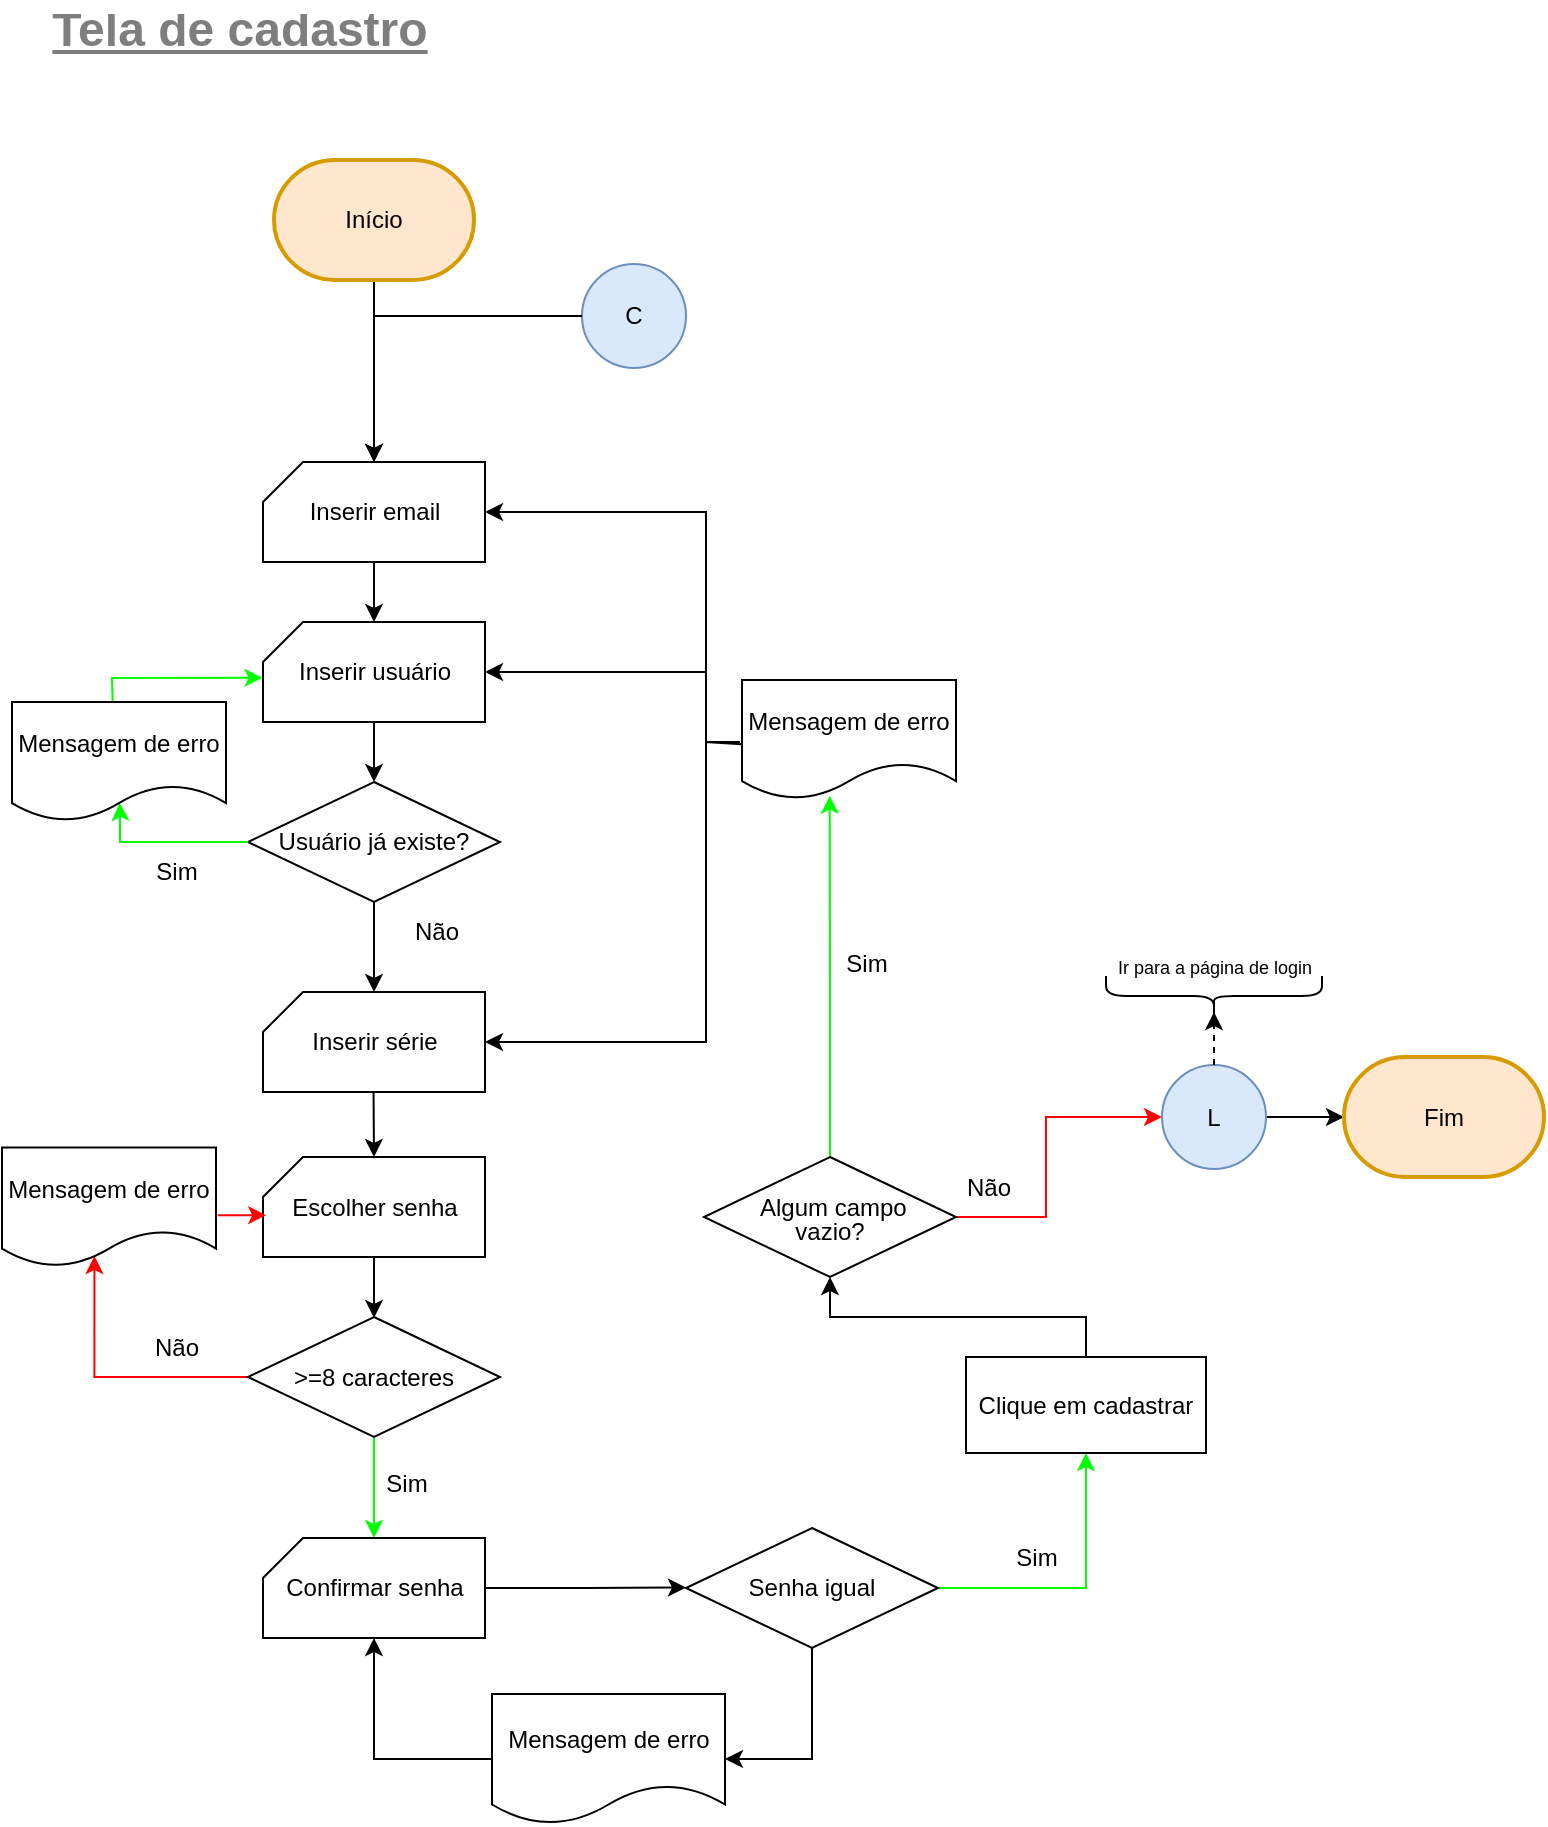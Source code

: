<mxfile version="28.2.3" pages="12">
  <diagram name="Cadastro" id="5R86aMuTQ6KY_SokdEzS">
    <mxGraphModel grid="1" page="1" gridSize="13" guides="1" tooltips="1" connect="1" arrows="1" fold="1" pageScale="1" pageWidth="827" pageHeight="1169" math="0" shadow="0">
      <root>
        <mxCell id="0" />
        <mxCell id="1" parent="0" />
        <mxCell id="ND2dlRNoa2YJD-U9XmVe-1" style="edgeStyle=orthogonalEdgeStyle;rounded=0;orthogonalLoop=1;jettySize=auto;html=1;exitX=0.5;exitY=1;exitDx=0;exitDy=0;exitPerimeter=0;" edge="1" parent="1" source="ND2dlRNoa2YJD-U9XmVe-2" target="ND2dlRNoa2YJD-U9XmVe-5">
          <mxGeometry relative="1" as="geometry" />
        </mxCell>
        <mxCell id="ND2dlRNoa2YJD-U9XmVe-2" value="Início" style="strokeWidth=2;html=1;shape=mxgraph.flowchart.terminator;whiteSpace=wrap;labelBackgroundColor=none;fillColor=#ffe6cc;strokeColor=#d79b00;" vertex="1" parent="1">
          <mxGeometry x="150" y="104" width="100" height="60" as="geometry" />
        </mxCell>
        <mxCell id="ND2dlRNoa2YJD-U9XmVe-3" value="&lt;div style=&quot;line-height: 70%;&quot;&gt;&lt;h1 style=&quot;margin-top: 0px; line-height: 70%;&quot;&gt;&lt;span style=&quot;background-color: transparent; color: light-dark(rgb(0, 0, 0), rgb(255, 255, 255));&quot;&gt;&lt;u&gt;Tela de cadastro&lt;/u&gt;&lt;/span&gt;&lt;/h1&gt;&lt;p style=&quot;margin-top: 0px;&quot;&gt;&lt;br&gt;&lt;/p&gt;&lt;/div&gt;" style="text;html=1;whiteSpace=wrap;overflow=hidden;rounded=0;align=center;textOpacity=50;" vertex="1" parent="1">
          <mxGeometry x="34.5" y="24" width="196" height="80" as="geometry" />
        </mxCell>
        <mxCell id="ND2dlRNoa2YJD-U9XmVe-4" style="edgeStyle=orthogonalEdgeStyle;rounded=0;orthogonalLoop=1;jettySize=auto;html=1;exitX=0.5;exitY=1;exitDx=0;exitDy=0;exitPerimeter=0;" edge="1" parent="1" source="ND2dlRNoa2YJD-U9XmVe-5" target="ND2dlRNoa2YJD-U9XmVe-7">
          <mxGeometry relative="1" as="geometry" />
        </mxCell>
        <mxCell id="ND2dlRNoa2YJD-U9XmVe-5" value="Inserir email" style="shape=card;whiteSpace=wrap;html=1;size=20;" vertex="1" parent="1">
          <mxGeometry x="144.5" y="255" width="111" height="50" as="geometry" />
        </mxCell>
        <mxCell id="ND2dlRNoa2YJD-U9XmVe-6" style="edgeStyle=orthogonalEdgeStyle;rounded=0;orthogonalLoop=1;jettySize=auto;html=1;entryX=0.5;entryY=0;entryDx=0;entryDy=0;exitX=0.5;exitY=1;exitDx=0;exitDy=0;exitPerimeter=0;" edge="1" parent="1" source="ND2dlRNoa2YJD-U9XmVe-7" target="qeJT7MmOzWj4jloPjwlW-2">
          <mxGeometry relative="1" as="geometry">
            <mxPoint x="207" y="390" as="sourcePoint" />
            <mxPoint x="200" y="416" as="targetPoint" />
          </mxGeometry>
        </mxCell>
        <mxCell id="ND2dlRNoa2YJD-U9XmVe-7" value="Inserir usuário" style="shape=card;whiteSpace=wrap;html=1;size=20;" vertex="1" parent="1">
          <mxGeometry x="144.5" y="335" width="111" height="50" as="geometry" />
        </mxCell>
        <mxCell id="ND2dlRNoa2YJD-U9XmVe-9" value="Inserir série" style="shape=card;whiteSpace=wrap;html=1;size=20;" vertex="1" parent="1">
          <mxGeometry x="144.5" y="520" width="111" height="50" as="geometry" />
        </mxCell>
        <mxCell id="ND2dlRNoa2YJD-U9XmVe-10" style="edgeStyle=orthogonalEdgeStyle;rounded=0;orthogonalLoop=1;jettySize=auto;html=1;exitX=0.5;exitY=1;exitDx=0;exitDy=0;exitPerimeter=0;" edge="1" parent="1" source="ND2dlRNoa2YJD-U9XmVe-11">
          <mxGeometry relative="1" as="geometry">
            <mxPoint x="200" y="683" as="targetPoint" />
          </mxGeometry>
        </mxCell>
        <mxCell id="ND2dlRNoa2YJD-U9XmVe-11" value="Escolher senha" style="shape=card;whiteSpace=wrap;html=1;size=20;" vertex="1" parent="1">
          <mxGeometry x="144.5" y="602.5" width="111" height="50" as="geometry" />
        </mxCell>
        <mxCell id="ND2dlRNoa2YJD-U9XmVe-12" style="edgeStyle=orthogonalEdgeStyle;rounded=0;orthogonalLoop=1;jettySize=auto;html=1;exitX=0.5;exitY=1;exitDx=0;exitDy=0;fillColor=#d5e8d4;strokeColor=#00FF00;" edge="1" parent="1">
          <mxGeometry relative="1" as="geometry">
            <mxPoint x="200" y="793" as="targetPoint" />
            <mxPoint x="200" y="743" as="sourcePoint" />
          </mxGeometry>
        </mxCell>
        <mxCell id="ND2dlRNoa2YJD-U9XmVe-13" style="edgeStyle=orthogonalEdgeStyle;rounded=0;orthogonalLoop=1;jettySize=auto;html=1;exitX=0;exitY=0.5;exitDx=0;exitDy=0;strokeColor=light-dark(#FF0000,#FF0000);entryX=0.432;entryY=0.912;entryDx=0;entryDy=0;entryPerimeter=0;" edge="1" parent="1" source="ND2dlRNoa2YJD-U9XmVe-14" target="dr01T0J-w7o5LfMbpn26-8">
          <mxGeometry relative="1" as="geometry">
            <mxPoint x="63.36" y="651.5" as="targetPoint" />
          </mxGeometry>
        </mxCell>
        <mxCell id="ND2dlRNoa2YJD-U9XmVe-14" value="&amp;gt;=8 caracteres" style="rhombus;whiteSpace=wrap;html=1;" vertex="1" parent="1">
          <mxGeometry x="137" y="682.5" width="126" height="60" as="geometry" />
        </mxCell>
        <mxCell id="ND2dlRNoa2YJD-U9XmVe-15" value="Não" style="text;html=1;align=center;verticalAlign=middle;resizable=0;points=[];autosize=1;strokeColor=none;fillColor=none;" vertex="1" parent="1">
          <mxGeometry x="76" y="682.5" width="50" height="30" as="geometry" />
        </mxCell>
        <mxCell id="ND2dlRNoa2YJD-U9XmVe-16" style="edgeStyle=orthogonalEdgeStyle;rounded=0;orthogonalLoop=1;jettySize=auto;html=1;exitX=1;exitY=0.5;exitDx=0;exitDy=0;exitPerimeter=0;" edge="1" parent="1" source="ND2dlRNoa2YJD-U9XmVe-17">
          <mxGeometry relative="1" as="geometry">
            <mxPoint x="356" y="817.75" as="targetPoint" />
          </mxGeometry>
        </mxCell>
        <mxCell id="ND2dlRNoa2YJD-U9XmVe-17" value="Confirmar senha" style="shape=card;whiteSpace=wrap;html=1;size=20;" vertex="1" parent="1">
          <mxGeometry x="144.5" y="793" width="111" height="50" as="geometry" />
        </mxCell>
        <mxCell id="ND2dlRNoa2YJD-U9XmVe-19" style="edgeStyle=orthogonalEdgeStyle;rounded=0;orthogonalLoop=1;jettySize=auto;html=1;exitX=0.5;exitY=1;exitDx=0;exitDy=0;exitPerimeter=0;entryX=0.5;entryY=0;entryDx=0;entryDy=0;entryPerimeter=0;" edge="1" parent="1" target="ND2dlRNoa2YJD-U9XmVe-11">
          <mxGeometry relative="1" as="geometry">
            <mxPoint x="199.77" y="570" as="sourcePoint" />
            <mxPoint x="199.77" y="600" as="targetPoint" />
            <Array as="points" />
          </mxGeometry>
        </mxCell>
        <mxCell id="ND2dlRNoa2YJD-U9XmVe-20" value="Sim" style="text;html=1;align=center;verticalAlign=middle;resizable=0;points=[];autosize=1;strokeColor=none;fillColor=none;" vertex="1" parent="1">
          <mxGeometry x="196" y="750.5" width="40" height="30" as="geometry" />
        </mxCell>
        <mxCell id="ND2dlRNoa2YJD-U9XmVe-21" style="edgeStyle=orthogonalEdgeStyle;rounded=0;orthogonalLoop=1;jettySize=auto;html=1;exitX=1.008;exitY=0.569;exitDx=0;exitDy=0;entryX=0.014;entryY=0.6;entryDx=0;entryDy=0;entryPerimeter=0;strokeColor=light-dark(#FF0000,#FF0000);exitPerimeter=0;" edge="1" parent="1" source="dr01T0J-w7o5LfMbpn26-8" target="ND2dlRNoa2YJD-U9XmVe-11">
          <mxGeometry relative="1" as="geometry">
            <mxPoint x="126" y="632.5" as="sourcePoint" />
            <Array as="points" />
          </mxGeometry>
        </mxCell>
        <mxCell id="ND2dlRNoa2YJD-U9XmVe-23" style="edgeStyle=orthogonalEdgeStyle;rounded=0;orthogonalLoop=1;jettySize=auto;html=1;exitX=1;exitY=0.5;exitDx=0;exitDy=0;strokeColor=#00FF00;" edge="1" parent="1" source="ND2dlRNoa2YJD-U9XmVe-24" target="ND2dlRNoa2YJD-U9XmVe-29">
          <mxGeometry relative="1" as="geometry">
            <mxPoint x="586" y="732.5" as="targetPoint" />
          </mxGeometry>
        </mxCell>
        <mxCell id="dr01T0J-w7o5LfMbpn26-5" value="" style="edgeStyle=orthogonalEdgeStyle;rounded=0;orthogonalLoop=1;jettySize=auto;html=1;entryX=1;entryY=0.5;entryDx=0;entryDy=0;" edge="1" parent="1" source="ND2dlRNoa2YJD-U9XmVe-24" target="dr01T0J-w7o5LfMbpn26-4">
          <mxGeometry relative="1" as="geometry" />
        </mxCell>
        <mxCell id="ND2dlRNoa2YJD-U9XmVe-24" value="Senha igual" style="rhombus;whiteSpace=wrap;html=1;strokeColor=default;align=center;verticalAlign=middle;fontFamily=Helvetica;fontSize=12;fontColor=default;fillColor=default;" vertex="1" parent="1">
          <mxGeometry x="356" y="788" width="126" height="60" as="geometry" />
        </mxCell>
        <mxCell id="ND2dlRNoa2YJD-U9XmVe-27" value="Sim" style="text;html=1;align=center;verticalAlign=middle;resizable=0;points=[];autosize=1;strokeColor=none;fillColor=none;" vertex="1" parent="1">
          <mxGeometry x="511" y="788" width="40" height="30" as="geometry" />
        </mxCell>
        <mxCell id="ND2dlRNoa2YJD-U9XmVe-28" style="edgeStyle=orthogonalEdgeStyle;rounded=0;orthogonalLoop=1;jettySize=auto;html=1;exitX=0.5;exitY=0;exitDx=0;exitDy=0;entryX=0.5;entryY=1;entryDx=0;entryDy=0;fontFamily=Helvetica;fontSize=12;fontColor=default;" edge="1" parent="1" source="ND2dlRNoa2YJD-U9XmVe-29" target="ND2dlRNoa2YJD-U9XmVe-32">
          <mxGeometry relative="1" as="geometry" />
        </mxCell>
        <mxCell id="ND2dlRNoa2YJD-U9XmVe-29" value="Clique em cadastrar" style="whiteSpace=wrap;html=1;" vertex="1" parent="1">
          <mxGeometry x="496" y="702.5" width="120" height="48" as="geometry" />
        </mxCell>
        <mxCell id="ND2dlRNoa2YJD-U9XmVe-30" style="edgeStyle=orthogonalEdgeStyle;rounded=0;orthogonalLoop=1;jettySize=auto;html=1;exitX=0.5;exitY=0;exitDx=0;exitDy=0;fontFamily=Helvetica;fontSize=12;fontColor=default;entryX=0.41;entryY=0.972;entryDx=0;entryDy=0;strokeColor=#00FF00;entryPerimeter=0;" edge="1" parent="1" source="ND2dlRNoa2YJD-U9XmVe-32" target="dr01T0J-w7o5LfMbpn26-10">
          <mxGeometry relative="1" as="geometry">
            <mxPoint x="428" y="415" as="targetPoint" />
            <Array as="points" />
          </mxGeometry>
        </mxCell>
        <mxCell id="ND2dlRNoa2YJD-U9XmVe-31" style="edgeStyle=none;rounded=0;orthogonalLoop=1;jettySize=auto;html=1;exitX=1;exitY=0.5;exitDx=0;exitDy=0;fontFamily=Helvetica;fontSize=12;fontColor=default;strokeColor=light-dark(#FF0000,#FF0000);entryX=0;entryY=0.5;entryDx=0;entryDy=0;" edge="1" parent="1" source="ND2dlRNoa2YJD-U9XmVe-32" target="ND2dlRNoa2YJD-U9XmVe-41">
          <mxGeometry relative="1" as="geometry">
            <mxPoint x="576" y="582.5" as="targetPoint" />
            <Array as="points">
              <mxPoint x="536" y="632.5" />
              <mxPoint x="536" y="582.5" />
            </Array>
          </mxGeometry>
        </mxCell>
        <mxCell id="ND2dlRNoa2YJD-U9XmVe-32" value="&lt;div style=&quot;line-height: 100%;&quot;&gt;&amp;nbsp;Algum campo&lt;div&gt;vazio?&lt;/div&gt;&lt;/div&gt;" style="rhombus;whiteSpace=wrap;html=1;strokeColor=default;align=center;verticalAlign=middle;fontFamily=Helvetica;fontSize=12;fontColor=default;fillColor=default;" vertex="1" parent="1">
          <mxGeometry x="365" y="602.5" width="126" height="60" as="geometry" />
        </mxCell>
        <mxCell id="ND2dlRNoa2YJD-U9XmVe-34" style="edgeStyle=none;rounded=0;orthogonalLoop=1;jettySize=auto;html=1;exitX=0;exitY=0.5;exitDx=0;exitDy=0;entryX=1;entryY=0.5;entryDx=0;entryDy=0;entryPerimeter=0;fontFamily=Helvetica;fontSize=12;fontColor=default;" edge="1" parent="1" target="ND2dlRNoa2YJD-U9XmVe-7">
          <mxGeometry relative="1" as="geometry">
            <Array as="points">
              <mxPoint x="366" y="395" />
              <mxPoint x="366" y="360" />
            </Array>
            <mxPoint x="383" y="395" as="sourcePoint" />
          </mxGeometry>
        </mxCell>
        <mxCell id="ND2dlRNoa2YJD-U9XmVe-35" style="edgeStyle=none;rounded=0;orthogonalLoop=1;jettySize=auto;html=1;exitX=-0.001;exitY=0.54;exitDx=0;exitDy=0;entryX=1;entryY=0.5;entryDx=0;entryDy=0;entryPerimeter=0;fontFamily=Helvetica;fontSize=12;fontColor=default;exitPerimeter=0;" edge="1" parent="1" source="dr01T0J-w7o5LfMbpn26-10" target="ND2dlRNoa2YJD-U9XmVe-5">
          <mxGeometry relative="1" as="geometry">
            <Array as="points">
              <mxPoint x="366" y="395" />
              <mxPoint x="366" y="280" />
            </Array>
            <mxPoint x="383" y="395" as="sourcePoint" />
          </mxGeometry>
        </mxCell>
        <mxCell id="ND2dlRNoa2YJD-U9XmVe-36" style="edgeStyle=none;rounded=0;orthogonalLoop=1;jettySize=auto;html=1;exitX=0;exitY=0.5;exitDx=0;exitDy=0;fontFamily=Helvetica;fontSize=12;fontColor=default;entryX=1;entryY=0.5;entryDx=0;entryDy=0;entryPerimeter=0;" edge="1" parent="1" target="ND2dlRNoa2YJD-U9XmVe-9">
          <mxGeometry relative="1" as="geometry">
            <Array as="points">
              <mxPoint x="366" y="395" />
              <mxPoint x="366" y="440" />
              <mxPoint x="366" y="545" />
            </Array>
            <mxPoint x="383" y="395" as="sourcePoint" />
            <mxPoint x="272" y="440" as="targetPoint" />
          </mxGeometry>
        </mxCell>
        <mxCell id="ND2dlRNoa2YJD-U9XmVe-38" value="Não" style="text;html=1;align=center;verticalAlign=middle;resizable=0;points=[];autosize=1;strokeColor=none;fillColor=none;fontFamily=Helvetica;fontSize=12;fontColor=default;" vertex="1" parent="1">
          <mxGeometry x="482" y="602.5" width="50" height="30" as="geometry" />
        </mxCell>
        <mxCell id="ND2dlRNoa2YJD-U9XmVe-39" value="Sim" style="text;html=1;align=center;verticalAlign=middle;resizable=0;points=[];autosize=1;strokeColor=none;fillColor=none;fontFamily=Helvetica;fontSize=12;fontColor=default;" vertex="1" parent="1">
          <mxGeometry x="426" y="490.5" width="40" height="30" as="geometry" />
        </mxCell>
        <mxCell id="ND2dlRNoa2YJD-U9XmVe-40" style="edgeStyle=none;rounded=0;orthogonalLoop=1;jettySize=auto;html=1;exitX=1;exitY=0.5;exitDx=0;exitDy=0;fontFamily=Helvetica;fontSize=12;fontColor=default;entryX=0;entryY=0.5;entryDx=0;entryDy=0;entryPerimeter=0;" edge="1" parent="1" source="ND2dlRNoa2YJD-U9XmVe-41">
          <mxGeometry relative="1" as="geometry">
            <mxPoint x="685" y="582.5" as="targetPoint" />
          </mxGeometry>
        </mxCell>
        <mxCell id="ND2dlRNoa2YJD-U9XmVe-41" value="L" style="ellipse;whiteSpace=wrap;html=1;aspect=fixed;strokeColor=#6c8ebf;align=center;verticalAlign=middle;fontFamily=Helvetica;fontSize=12;fillColor=#dae8fc;" vertex="1" parent="1">
          <mxGeometry x="594" y="556.5" width="52" height="52" as="geometry" />
        </mxCell>
        <mxCell id="ND2dlRNoa2YJD-U9XmVe-42" value="Fim" style="strokeWidth=2;html=1;shape=mxgraph.flowchart.terminator;whiteSpace=wrap;labelBackgroundColor=none;fillColor=#ffe6cc;strokeColor=#d79b00;" vertex="1" parent="1">
          <mxGeometry x="685" y="552.5" width="100" height="60" as="geometry" />
        </mxCell>
        <mxCell id="ND2dlRNoa2YJD-U9XmVe-43" value="" style="shape=curlyBracket;whiteSpace=wrap;html=1;rounded=1;labelPosition=left;verticalLabelPosition=middle;align=right;verticalAlign=middle;strokeColor=default;fontFamily=Helvetica;fontSize=12;fontColor=default;fillColor=default;rotation=-90;" vertex="1" parent="1">
          <mxGeometry x="610" y="468" width="20" height="108" as="geometry" />
        </mxCell>
        <mxCell id="ND2dlRNoa2YJD-U9XmVe-44" style="edgeStyle=none;rounded=0;orthogonalLoop=1;jettySize=auto;html=1;exitX=0.5;exitY=0;exitDx=0;exitDy=0;entryX=0.1;entryY=0.5;entryDx=0;entryDy=0;entryPerimeter=0;fontFamily=Helvetica;fontSize=12;fontColor=default;dashed=1;" edge="1" parent="1" source="ND2dlRNoa2YJD-U9XmVe-41" target="ND2dlRNoa2YJD-U9XmVe-43">
          <mxGeometry relative="1" as="geometry" />
        </mxCell>
        <mxCell id="ND2dlRNoa2YJD-U9XmVe-45" value="Ir para a página de login" style="text;html=1;align=center;verticalAlign=middle;resizable=0;points=[];autosize=1;strokeColor=none;fillColor=none;fontFamily=Helvetica;fontSize=9;fontColor=default;" vertex="1" parent="1">
          <mxGeometry x="555" y="494.5" width="130" height="26" as="geometry" />
        </mxCell>
        <mxCell id="MkScvVYex6B0JiYpDLoo-1" value="C" style="ellipse;whiteSpace=wrap;html=1;aspect=fixed;strokeColor=#6c8ebf;align=center;verticalAlign=middle;fontFamily=Helvetica;fontSize=12;fillColor=#dae8fc;" vertex="1" parent="1">
          <mxGeometry x="304" y="156" width="52" height="52" as="geometry" />
        </mxCell>
        <mxCell id="qeJT7MmOzWj4jloPjwlW-2" value="Usuário já existe?" style="rhombus;whiteSpace=wrap;html=1;strokeColor=default;align=center;verticalAlign=middle;fontFamily=Helvetica;fontSize=12;fontColor=default;fillColor=default;" vertex="1" parent="1">
          <mxGeometry x="137" y="415" width="126" height="60" as="geometry" />
        </mxCell>
        <mxCell id="qeJT7MmOzWj4jloPjwlW-3" style="edgeStyle=orthogonalEdgeStyle;rounded=0;orthogonalLoop=1;jettySize=auto;html=1;exitX=0;exitY=0.5;exitDx=0;exitDy=0;fillColor=#008a00;strokeColor=#00FF00;entryX=0.503;entryY=0.848;entryDx=0;entryDy=0;entryPerimeter=0;" edge="1" parent="1" source="qeJT7MmOzWj4jloPjwlW-2" target="dr01T0J-w7o5LfMbpn26-9">
          <mxGeometry relative="1" as="geometry">
            <mxPoint x="213" y="488" as="sourcePoint" />
            <mxPoint x="77.04" y="415.0" as="targetPoint" />
            <Array as="points">
              <mxPoint x="73" y="445" />
              <mxPoint x="73" y="429" />
            </Array>
          </mxGeometry>
        </mxCell>
        <mxCell id="qeJT7MmOzWj4jloPjwlW-4" value="Sim" style="text;html=1;align=center;verticalAlign=middle;resizable=0;points=[];autosize=1;strokeColor=none;fillColor=none;fontFamily=Helvetica;fontSize=12;fontColor=default;" vertex="1" parent="1">
          <mxGeometry x="81" y="445" width="40" height="30" as="geometry" />
        </mxCell>
        <mxCell id="qeJT7MmOzWj4jloPjwlW-5" value="Não" style="text;html=1;align=center;verticalAlign=middle;resizable=0;points=[];autosize=1;strokeColor=none;fillColor=none;fontFamily=Helvetica;fontSize=12;fontColor=default;" vertex="1" parent="1">
          <mxGeometry x="205.5" y="475" width="50" height="30" as="geometry" />
        </mxCell>
        <mxCell id="qeJT7MmOzWj4jloPjwlW-9" style="edgeStyle=orthogonalEdgeStyle;rounded=0;orthogonalLoop=1;jettySize=auto;html=1;exitX=0.5;exitY=1;exitDx=0;exitDy=0;strokeColor=light-dark(#000000,#FF0000);entryX=0.5;entryY=0;entryDx=0;entryDy=0;entryPerimeter=0;" edge="1" parent="1" source="qeJT7MmOzWj4jloPjwlW-2" target="ND2dlRNoa2YJD-U9XmVe-9">
          <mxGeometry relative="1" as="geometry">
            <mxPoint x="213" y="398" as="sourcePoint" />
            <mxPoint x="259" y="520" as="targetPoint" />
          </mxGeometry>
        </mxCell>
        <mxCell id="qeJT7MmOzWj4jloPjwlW-11" value="" style="endArrow=classic;html=1;rounded=0;entryX=-0.002;entryY=0.558;entryDx=0;entryDy=0;entryPerimeter=0;strokeColor=#00FF00;exitX=0.47;exitY=-0.005;exitDx=0;exitDy=0;exitPerimeter=0;" edge="1" parent="1" source="dr01T0J-w7o5LfMbpn26-9" target="ND2dlRNoa2YJD-U9XmVe-7">
          <mxGeometry width="50" height="50" relative="1" as="geometry">
            <mxPoint x="77" y="375" as="sourcePoint" />
            <mxPoint x="101" y="312" as="targetPoint" />
            <Array as="points">
              <mxPoint x="69" y="363" />
            </Array>
          </mxGeometry>
        </mxCell>
        <mxCell id="49bwTkILOaNuTAEnPeRy-1" style="edgeStyle=orthogonalEdgeStyle;rounded=0;orthogonalLoop=1;jettySize=auto;html=1;exitX=0;exitY=0.5;exitDx=0;exitDy=0;entryX=0.5;entryY=0;entryDx=0;entryDy=0;entryPerimeter=0;" edge="1" parent="1" source="MkScvVYex6B0JiYpDLoo-1" target="ND2dlRNoa2YJD-U9XmVe-5">
          <mxGeometry relative="1" as="geometry">
            <mxPoint x="213" y="177" as="sourcePoint" />
            <mxPoint x="213" y="268" as="targetPoint" />
          </mxGeometry>
        </mxCell>
        <mxCell id="dr01T0J-w7o5LfMbpn26-7" value="" style="edgeStyle=orthogonalEdgeStyle;rounded=0;orthogonalLoop=1;jettySize=auto;html=1;entryX=0.5;entryY=1;entryDx=0;entryDy=0;entryPerimeter=0;exitX=0;exitY=0.5;exitDx=0;exitDy=0;" edge="1" parent="1" source="dr01T0J-w7o5LfMbpn26-4" target="ND2dlRNoa2YJD-U9XmVe-17">
          <mxGeometry relative="1" as="geometry">
            <mxPoint x="115.5" y="911" as="targetPoint" />
          </mxGeometry>
        </mxCell>
        <mxCell id="dr01T0J-w7o5LfMbpn26-4" value="Mensagem de erro" style="shape=document;whiteSpace=wrap;html=1;boundedLbl=1;strokeColor=light-dark(#000000,#D7817E);fillColor=light-dark(#FFFFFF,#512D2B);" vertex="1" parent="1">
          <mxGeometry x="259" y="871" width="116.5" height="65" as="geometry" />
        </mxCell>
        <mxCell id="dr01T0J-w7o5LfMbpn26-8" value="Mensagem de erro" style="shape=document;whiteSpace=wrap;html=1;boundedLbl=1;strokeColor=light-dark(#000000,#D7817E);fillColor=light-dark(#FFFFFF,#512D2B);" vertex="1" parent="1">
          <mxGeometry x="14" y="597.75" width="107" height="59.5" as="geometry" />
        </mxCell>
        <mxCell id="dr01T0J-w7o5LfMbpn26-9" value="Mensagem de erro" style="shape=document;whiteSpace=wrap;html=1;boundedLbl=1;strokeColor=light-dark(#000000,#D7817E);fillColor=light-dark(#FFFFFF,#512D2B);" vertex="1" parent="1">
          <mxGeometry x="19" y="375" width="107" height="59.5" as="geometry" />
        </mxCell>
        <mxCell id="dr01T0J-w7o5LfMbpn26-10" value="Mensagem de erro" style="shape=document;whiteSpace=wrap;html=1;boundedLbl=1;strokeColor=light-dark(#000000,#D7817E);fillColor=light-dark(#FFFFFF,#512D2B);" vertex="1" parent="1">
          <mxGeometry x="384" y="364" width="107" height="59.5" as="geometry" />
        </mxCell>
      </root>
    </mxGraphModel>
  </diagram>
  <diagram name="Login" id="mFljv1DqfCWCLH_Qm64U">
    <mxGraphModel grid="1" page="1" gridSize="16" guides="1" tooltips="1" connect="1" arrows="1" fold="1" pageScale="1" pageWidth="827" pageHeight="1169" math="0" shadow="0">
      <root>
        <mxCell id="0" />
        <mxCell id="1" parent="0" />
        <mxCell id="uwoqXr0Xl8E_VL00_hOk-2" style="edgeStyle=orthogonalEdgeStyle;rounded=0;orthogonalLoop=1;jettySize=auto;html=1;exitX=0.5;exitY=1;exitDx=0;exitDy=0;exitPerimeter=0;entryX=0.5;entryY=0;entryDx=0;entryDy=0;" edge="1" parent="1" source="Eo7elyV_qoMOh0hCYFXX-1" target="JvD-f2Rn4USqD2w0EAc8-8">
          <mxGeometry relative="1" as="geometry">
            <mxPoint x="150" y="175" as="targetPoint" />
          </mxGeometry>
        </mxCell>
        <mxCell id="Eo7elyV_qoMOh0hCYFXX-1" value="Início" style="strokeWidth=2;html=1;shape=mxgraph.flowchart.terminator;whiteSpace=wrap;strokeColor=#d79b00;align=center;verticalAlign=middle;fontFamily=Helvetica;fontSize=12;fontColor=default;labelBackgroundColor=none;fillColor=#ffe6cc;" vertex="1" parent="1">
          <mxGeometry x="241.5" y="135" width="100" height="60" as="geometry" />
        </mxCell>
        <mxCell id="Umg42OilTxMtg94ghXqW-1" value="&lt;div style=&quot;line-height: 70%;&quot;&gt;&lt;h1 style=&quot;margin-top: 0px; line-height: 70%;&quot;&gt;&lt;span style=&quot;background-color: transparent; color: light-dark(rgb(0, 0, 0), rgb(255, 255, 255));&quot;&gt;&lt;u style=&quot;line-height: 110%;&quot;&gt;Tela de Login(Geral)&lt;/u&gt;&lt;/span&gt;&lt;/h1&gt;&lt;p style=&quot;margin-top: 0px;&quot;&gt;&lt;span style=&quot;background-color: transparent; color: light-dark(rgb(0, 0, 0), rgb(255, 255, 255)); font-weight: normal; font-size: 12px;&quot;&gt;Login de usuários&lt;/span&gt;&lt;/p&gt;&lt;/div&gt;" style="text;html=1;whiteSpace=wrap;overflow=hidden;rounded=0;align=center;textOpacity=50;" vertex="1" parent="1">
          <mxGeometry x="27" y="15" width="196" height="90" as="geometry" />
        </mxCell>
        <mxCell id="JvD-f2Rn4USqD2w0EAc8-15" style="edgeStyle=orthogonalEdgeStyle;rounded=0;orthogonalLoop=1;jettySize=auto;html=1;exitX=1;exitY=0.5;exitDx=0;exitDy=0;entryX=0.5;entryY=0;entryDx=0;entryDy=0;" edge="1" parent="1" source="Ztei3qcFD_LkWk65kwdJ-1" target="JvD-f2Rn4USqD2w0EAc8-8">
          <mxGeometry relative="1" as="geometry" />
        </mxCell>
        <mxCell id="Ztei3qcFD_LkWk65kwdJ-1" value="L" style="ellipse;whiteSpace=wrap;html=1;aspect=fixed;strokeColor=#6c8ebf;align=center;verticalAlign=middle;fontFamily=Helvetica;fontSize=12;fillColor=#dae8fc;" vertex="1" parent="1">
          <mxGeometry x="125" y="225" width="52" height="52" as="geometry" />
        </mxCell>
        <mxCell id="JvD-f2Rn4USqD2w0EAc8-10" style="edgeStyle=orthogonalEdgeStyle;rounded=0;orthogonalLoop=1;jettySize=auto;html=1;exitX=0.5;exitY=1;exitDx=0;exitDy=0;strokeColor=#00FF00;entryX=0.5;entryY=0;entryDx=0;entryDy=0;entryPerimeter=0;" edge="1" parent="1" source="JvD-f2Rn4USqD2w0EAc8-8" target="7LxYfQtf16j1v2LbSn6t-2">
          <mxGeometry relative="1" as="geometry">
            <mxPoint x="291.5" y="480" as="targetPoint" />
            <Array as="points" />
          </mxGeometry>
        </mxCell>
        <mxCell id="JvD-f2Rn4USqD2w0EAc8-12" style="edgeStyle=orthogonalEdgeStyle;rounded=0;orthogonalLoop=1;jettySize=auto;html=1;exitX=1;exitY=0.5;exitDx=0;exitDy=0;strokeColor=light-dark(#FF0000,#FF0000);entryX=0;entryY=0.5;entryDx=0;entryDy=0;" edge="1" parent="1" source="JvD-f2Rn4USqD2w0EAc8-8">
          <mxGeometry relative="1" as="geometry">
            <mxPoint x="419" y="355" as="targetPoint" />
          </mxGeometry>
        </mxCell>
        <mxCell id="JvD-f2Rn4USqD2w0EAc8-8" value="Já fez o cadastro?" style="rhombus;whiteSpace=wrap;html=1;" vertex="1" parent="1">
          <mxGeometry x="224" y="315" width="135" height="80" as="geometry" />
        </mxCell>
        <mxCell id="JvD-f2Rn4USqD2w0EAc8-11" value="Sim" style="text;html=1;align=center;verticalAlign=middle;resizable=0;points=[];autosize=1;strokeColor=none;fillColor=none;" vertex="1" parent="1">
          <mxGeometry x="246" y="403" width="45" height="30" as="geometry" />
        </mxCell>
        <mxCell id="JvD-f2Rn4USqD2w0EAc8-13" value="Não" style="text;html=1;align=center;verticalAlign=middle;resizable=0;points=[];autosize=1;strokeColor=none;fillColor=none;" vertex="1" parent="1">
          <mxGeometry x="356" y="326" width="60" height="30" as="geometry" />
        </mxCell>
        <mxCell id="rgLzVtVwn8GFXX4dTth3-7" value="C" style="ellipse;whiteSpace=wrap;html=1;aspect=fixed;strokeColor=#6c8ebf;align=center;verticalAlign=middle;fontFamily=Helvetica;fontSize=12;fillColor=#dae8fc;" vertex="1" parent="1">
          <mxGeometry x="422.5" y="329" width="52" height="52" as="geometry" />
        </mxCell>
        <mxCell id="-xx36UaLP9zI8uRkwutS-1" value="" style="shape=curlyBracket;whiteSpace=wrap;html=1;rounded=1;flipH=1;labelPosition=right;verticalLabelPosition=middle;align=left;verticalAlign=middle;rotation=-90;size=0.5;" vertex="1" parent="1">
          <mxGeometry x="436" y="340" width="22" height="120" as="geometry" />
        </mxCell>
        <mxCell id="-xx36UaLP9zI8uRkwutS-2" value="Direcionar para&amp;nbsp;&lt;div&gt;cadastro&lt;/div&gt;" style="text;html=1;align=center;verticalAlign=middle;resizable=0;points=[];autosize=1;strokeColor=none;fillColor=none;fontSize=12;horizontal=1;" vertex="1" parent="1">
          <mxGeometry x="388.5" y="395.5" width="120" height="45" as="geometry" />
        </mxCell>
        <mxCell id="7LxYfQtf16j1v2LbSn6t-1" style="edgeStyle=orthogonalEdgeStyle;rounded=0;orthogonalLoop=1;jettySize=auto;html=1;exitX=0.5;exitY=1;exitDx=0;exitDy=0;exitPerimeter=0;fontFamily=Helvetica;fontSize=12;fontColor=default;labelBackgroundColor=none;entryX=0.5;entryY=0;entryDx=0;entryDy=0;" edge="1" parent="1" source="7LxYfQtf16j1v2LbSn6t-2" target="7LxYfQtf16j1v2LbSn6t-4">
          <mxGeometry relative="1" as="geometry">
            <mxPoint x="292.5" y="590" as="targetPoint" />
          </mxGeometry>
        </mxCell>
        <mxCell id="7LxYfQtf16j1v2LbSn6t-2" value="Nome de Usuário" style="shape=card;whiteSpace=wrap;html=1;strokeColor=default;align=center;verticalAlign=middle;fontFamily=Helvetica;fontSize=12;fontColor=default;fillColor=default;" vertex="1" parent="1">
          <mxGeometry x="236" y="490" width="113" height="60" as="geometry" />
        </mxCell>
        <mxCell id="7LxYfQtf16j1v2LbSn6t-3" style="edgeStyle=orthogonalEdgeStyle;rounded=0;orthogonalLoop=1;jettySize=auto;html=1;exitX=0.5;exitY=1;exitDx=0;exitDy=0;strokeColor=light-dark(#FF0000,#FF0000);entryX=0.5;entryY=0;entryDx=0;entryDy=0;entryPerimeter=0;" edge="1" parent="1" source="7LxYfQtf16j1v2LbSn6t-4" target="7LxYfQtf16j1v2LbSn6t-9">
          <mxGeometry relative="1" as="geometry">
            <mxPoint x="293.143" y="822" as="targetPoint" />
            <Array as="points" />
          </mxGeometry>
        </mxCell>
        <mxCell id="7LxYfQtf16j1v2LbSn6t-4" value="Esqueceu senha?" style="rhombus;whiteSpace=wrap;html=1;" vertex="1" parent="1">
          <mxGeometry x="225" y="593" width="135" height="80" as="geometry" />
        </mxCell>
        <mxCell id="7LxYfQtf16j1v2LbSn6t-5" style="edgeStyle=orthogonalEdgeStyle;rounded=0;orthogonalLoop=1;jettySize=auto;html=1;exitX=1;exitY=0.5;exitDx=0;exitDy=0;strokeColor=#00FF00;entryX=0;entryY=0.5;entryDx=0;entryDy=0;" edge="1" parent="1" source="7LxYfQtf16j1v2LbSn6t-4" target="7LxYfQtf16j1v2LbSn6t-10">
          <mxGeometry relative="1" as="geometry">
            <mxPoint x="475" y="573" as="targetPoint" />
            <Array as="points">
              <mxPoint x="415" y="633" />
              <mxPoint x="415" y="633" />
            </Array>
          </mxGeometry>
        </mxCell>
        <mxCell id="7LxYfQtf16j1v2LbSn6t-6" value="Sim" style="text;html=1;align=center;verticalAlign=middle;resizable=0;points=[];autosize=1;strokeColor=none;fillColor=none;" vertex="1" parent="1">
          <mxGeometry x="385" y="608" width="45" height="30" as="geometry" />
        </mxCell>
        <mxCell id="7LxYfQtf16j1v2LbSn6t-7" value="Não" style="text;html=1;align=center;verticalAlign=middle;resizable=0;points=[];autosize=1;strokeColor=none;fillColor=none;" vertex="1" parent="1">
          <mxGeometry x="280.5" y="682" width="60" height="30" as="geometry" />
        </mxCell>
        <mxCell id="7LxYfQtf16j1v2LbSn6t-8" style="edgeStyle=orthogonalEdgeStyle;rounded=0;orthogonalLoop=1;jettySize=auto;html=1;exitX=0.5;exitY=1;exitDx=0;exitDy=0;exitPerimeter=0;entryX=0.5;entryY=0;entryDx=0;entryDy=0;" edge="1" parent="1" source="7LxYfQtf16j1v2LbSn6t-9" target="7LxYfQtf16j1v2LbSn6t-13">
          <mxGeometry relative="1" as="geometry">
            <mxPoint x="292.5" y="863" as="targetPoint" />
          </mxGeometry>
        </mxCell>
        <mxCell id="7LxYfQtf16j1v2LbSn6t-9" value="Inserir senha" style="shape=card;whiteSpace=wrap;html=1;strokeColor=default;align=center;verticalAlign=middle;fontFamily=Helvetica;fontSize=12;fontColor=default;fillColor=default;" vertex="1" parent="1">
          <mxGeometry x="236" y="739" width="113" height="60" as="geometry" />
        </mxCell>
        <mxCell id="7LxYfQtf16j1v2LbSn6t-10" value="Enviar email para alteração de senha" style="rounded=0;whiteSpace=wrap;html=1;" vertex="1" parent="1">
          <mxGeometry x="455" y="603" width="120" height="60" as="geometry" />
        </mxCell>
        <mxCell id="7LxYfQtf16j1v2LbSn6t-11" style="edgeStyle=orthogonalEdgeStyle;rounded=0;orthogonalLoop=1;jettySize=auto;html=1;entryX=1;entryY=0.5;entryDx=0;entryDy=0;entryPerimeter=0;exitX=0.5;exitY=1;exitDx=0;exitDy=0;" edge="1" parent="1" source="7LxYfQtf16j1v2LbSn6t-10" target="7LxYfQtf16j1v2LbSn6t-9">
          <mxGeometry relative="1" as="geometry">
            <mxPoint x="515" y="673" as="sourcePoint" />
            <Array as="points">
              <mxPoint x="515" y="769" />
            </Array>
          </mxGeometry>
        </mxCell>
        <mxCell id="7LxYfQtf16j1v2LbSn6t-12" style="edgeStyle=orthogonalEdgeStyle;rounded=0;orthogonalLoop=1;jettySize=auto;html=1;exitX=0.5;exitY=1;exitDx=0;exitDy=0;entryX=0.5;entryY=0;entryDx=0;entryDy=0;" edge="1" parent="1" source="7LxYfQtf16j1v2LbSn6t-13" target="7LxYfQtf16j1v2LbSn6t-16">
          <mxGeometry relative="1" as="geometry">
            <mxPoint x="292.5" y="962" as="targetPoint" />
          </mxGeometry>
        </mxCell>
        <mxCell id="7LxYfQtf16j1v2LbSn6t-13" value="Verificação de dados" style="rounded=0;whiteSpace=wrap;html=1;" vertex="1" parent="1">
          <mxGeometry x="232.5" y="852" width="120" height="60" as="geometry" />
        </mxCell>
        <mxCell id="7LxYfQtf16j1v2LbSn6t-14" style="edgeStyle=orthogonalEdgeStyle;rounded=0;orthogonalLoop=1;jettySize=auto;html=1;exitX=0.5;exitY=1;exitDx=0;exitDy=0;strokeColor=light-dark(#000000,#00FF00);entryX=0.5;entryY=0;entryDx=0;entryDy=0;" edge="1" parent="1" source="7LxYfQtf16j1v2LbSn6t-16" target="7LxYfQtf16j1v2LbSn6t-20">
          <mxGeometry relative="1" as="geometry">
            <mxPoint x="293.316" y="1152" as="targetPoint" />
          </mxGeometry>
        </mxCell>
        <mxCell id="dSabFgZnOYeoPdJE9Hrv-4" value="" style="edgeStyle=orthogonalEdgeStyle;rounded=0;orthogonalLoop=1;jettySize=auto;html=1;entryX=0.376;entryY=0.997;entryDx=0;entryDy=0;entryPerimeter=0;strokeColor=light-dark(#000000,#FF0000);" edge="1" parent="1" source="7LxYfQtf16j1v2LbSn6t-16" target="dSabFgZnOYeoPdJE9Hrv-2">
          <mxGeometry relative="1" as="geometry">
            <mxPoint x="144" y="1012" as="targetPoint" />
          </mxGeometry>
        </mxCell>
        <mxCell id="7LxYfQtf16j1v2LbSn6t-16" value="Dados coincidem?" style="rhombus;whiteSpace=wrap;html=1;" vertex="1" parent="1">
          <mxGeometry x="225.5" y="972" width="135" height="80" as="geometry" />
        </mxCell>
        <mxCell id="7LxYfQtf16j1v2LbSn6t-17" value="Não" style="text;html=1;align=center;verticalAlign=middle;resizable=0;points=[];autosize=1;strokeColor=none;fillColor=none;" vertex="1" parent="1">
          <mxGeometry x="165.5" y="972" width="60" height="30" as="geometry" />
        </mxCell>
        <mxCell id="7LxYfQtf16j1v2LbSn6t-18" value="Sim" style="text;html=1;align=center;verticalAlign=middle;resizable=0;points=[];autosize=1;strokeColor=none;fillColor=none;" vertex="1" parent="1">
          <mxGeometry x="251" y="1082" width="45" height="30" as="geometry" />
        </mxCell>
        <mxCell id="7LxYfQtf16j1v2LbSn6t-19" style="edgeStyle=orthogonalEdgeStyle;rounded=0;orthogonalLoop=1;jettySize=auto;html=1;exitX=0.5;exitY=1;exitDx=0;exitDy=0;entryX=0.5;entryY=0;entryDx=0;entryDy=0;entryPerimeter=0;" edge="1" parent="1" source="7LxYfQtf16j1v2LbSn6t-20" target="7LxYfQtf16j1v2LbSn6t-24">
          <mxGeometry relative="1" as="geometry">
            <mxPoint x="292.5" y="1226" as="targetPoint" />
          </mxGeometry>
        </mxCell>
        <mxCell id="7LxYfQtf16j1v2LbSn6t-20" value="ME" style="ellipse;whiteSpace=wrap;html=1;aspect=fixed;strokeColor=#6c8ebf;align=center;verticalAlign=middle;fontFamily=Helvetica;fontSize=12;fillColor=#dae8fc;" vertex="1" parent="1">
          <mxGeometry x="267" y="1136" width="52" height="52" as="geometry" />
        </mxCell>
        <mxCell id="7LxYfQtf16j1v2LbSn6t-21" value="" style="shape=curlyBracket;whiteSpace=wrap;html=1;rounded=1;flipH=1;labelPosition=right;verticalLabelPosition=middle;align=left;verticalAlign=middle;rotation=-180;size=0.5;" vertex="1" parent="1">
          <mxGeometry x="321" y="1130" width="22" height="64" as="geometry" />
        </mxCell>
        <mxCell id="7LxYfQtf16j1v2LbSn6t-22" value="Prosseguir pro&amp;nbsp;&lt;div&gt;menu do estudante&lt;/div&gt;" style="text;html=1;align=center;verticalAlign=middle;resizable=0;points=[];autosize=1;strokeColor=none;fillColor=none;fontSize=12;horizontal=1;" vertex="1" parent="1">
          <mxGeometry x="325" y="1142" width="130" height="40" as="geometry" />
        </mxCell>
        <mxCell id="7LxYfQtf16j1v2LbSn6t-24" value="Fim" style="strokeWidth=2;html=1;shape=mxgraph.flowchart.terminator;whiteSpace=wrap;labelBackgroundColor=none;fillColor=#ffe6cc;strokeColor=#d79b00;" vertex="1" parent="1">
          <mxGeometry x="243" y="1236" width="100" height="60" as="geometry" />
        </mxCell>
        <mxCell id="dSabFgZnOYeoPdJE9Hrv-6" value="" style="edgeStyle=orthogonalEdgeStyle;rounded=0;orthogonalLoop=1;jettySize=auto;html=1;entryX=0;entryY=0;entryDx=0;entryDy=30;entryPerimeter=0;exitX=0.362;exitY=0.01;exitDx=0;exitDy=0;strokeColor=light-dark(#000000,#FF0000);exitPerimeter=0;" edge="1" parent="1" source="dSabFgZnOYeoPdJE9Hrv-2" target="7LxYfQtf16j1v2LbSn6t-2">
          <mxGeometry relative="1" as="geometry">
            <mxPoint x="164.75" y="520" as="targetPoint" />
          </mxGeometry>
        </mxCell>
        <mxCell id="dSabFgZnOYeoPdJE9Hrv-2" value="Mensagem de erro" style="shape=document;whiteSpace=wrap;html=1;boundedLbl=1;strokeColor=light-dark(#000000,#D7817E);fillColor=light-dark(#FFFFFF,#512D2B);" vertex="1" parent="1">
          <mxGeometry x="106.5" y="734" width="116.5" height="65" as="geometry" />
        </mxCell>
      </root>
    </mxGraphModel>
  </diagram>
  <diagram name="Menu Estudante " id="34VQFa5wtDY01kve7flN">
    <mxGraphModel grid="1" page="1" gridSize="10" guides="1" tooltips="1" connect="1" arrows="1" fold="1" pageScale="1" pageWidth="827" pageHeight="1169" math="0" shadow="0">
      <root>
        <mxCell id="0" />
        <mxCell id="1" parent="0" />
        <mxCell id="TyF3qa5hwjPvdn1QVdv_-1" style="edgeStyle=orthogonalEdgeStyle;rounded=0;orthogonalLoop=1;jettySize=auto;html=1;exitX=0.5;exitY=1;exitDx=0;exitDy=0;exitPerimeter=0;fontFamily=Helvetica;fontSize=12;fontColor=default;labelBackgroundColor=none;entryX=0.5;entryY=0;entryDx=0;entryDy=0;" edge="1" parent="1" source="b-TYic0bBKa48AAT6Ioz-1" target="_E-B5SkN98bSwkN22IhI-1">
          <mxGeometry relative="1" as="geometry">
            <mxPoint x="320" y="270" as="targetPoint" />
          </mxGeometry>
        </mxCell>
        <mxCell id="b-TYic0bBKa48AAT6Ioz-1" value="Início" style="strokeWidth=2;html=1;shape=mxgraph.flowchart.terminator;whiteSpace=wrap;strokeColor=#d79b00;align=center;verticalAlign=middle;fontFamily=Helvetica;fontSize=12;fontColor=default;labelBackgroundColor=none;fillColor=#ffe6cc;" vertex="1" parent="1">
          <mxGeometry x="270" y="165" width="100" height="60" as="geometry" />
        </mxCell>
        <mxCell id="b-TYic0bBKa48AAT6Ioz-2" value="&lt;div style=&quot;line-height: 70%;&quot;&gt;&lt;h1 style=&quot;margin-top: 0px; line-height: 70%;&quot;&gt;&lt;span style=&quot;background-color: transparent; color: light-dark(rgb(0, 0, 0), rgb(255, 255, 255));&quot;&gt;&lt;u style=&quot;line-height: 110%;&quot;&gt;Tela de Menu (Estudante)&lt;/u&gt;&lt;/span&gt;&lt;/h1&gt;&lt;p style=&quot;margin-top: 0px; line-height: 110%;&quot;&gt;Menu de funcionalidades direcionada aos estudantes&lt;/p&gt;&lt;/div&gt;" style="text;html=1;whiteSpace=wrap;overflow=hidden;rounded=0;align=center;textOpacity=50;" vertex="1" parent="1">
          <mxGeometry x="40" y="30" width="240" height="100" as="geometry" />
        </mxCell>
        <mxCell id="_E-B5SkN98bSwkN22IhI-6" style="edgeStyle=orthogonalEdgeStyle;rounded=0;orthogonalLoop=1;jettySize=auto;html=1;exitX=0;exitY=0.714;exitDx=0;exitDy=0;fontFamily=Helvetica;fontSize=12;fontColor=default;labelBackgroundColor=none;entryX=0.5;entryY=0;entryDx=0;entryDy=0;exitPerimeter=0;" edge="1" parent="1" source="yd7ZnSHfVMa6akgdXweq-1">
          <mxGeometry relative="1" as="geometry">
            <mxPoint x="200" y="582" as="targetPoint" />
            <mxPoint x="260.24" y="434" as="sourcePoint" />
          </mxGeometry>
        </mxCell>
        <mxCell id="_E-B5SkN98bSwkN22IhI-7" style="edgeStyle=orthogonalEdgeStyle;rounded=0;orthogonalLoop=1;jettySize=auto;html=1;exitX=0.99;exitY=0.651;exitDx=0;exitDy=0;fontFamily=Helvetica;fontSize=12;fontColor=default;labelBackgroundColor=none;entryX=0.5;entryY=0;entryDx=0;entryDy=0;exitPerimeter=0;" edge="1" parent="1" source="yd7ZnSHfVMa6akgdXweq-1">
          <mxGeometry relative="1" as="geometry">
            <mxPoint x="440" y="582" as="targetPoint" />
            <mxPoint x="380.48" y="434.24" as="sourcePoint" />
          </mxGeometry>
        </mxCell>
        <mxCell id="_E-B5SkN98bSwkN22IhI-8" style="edgeStyle=orthogonalEdgeStyle;rounded=0;orthogonalLoop=1;jettySize=auto;html=1;exitX=0;exitY=0.5;exitDx=0;exitDy=0;fontFamily=Helvetica;fontSize=12;fontColor=default;labelBackgroundColor=none;entryX=0.5;entryY=0;entryDx=0;entryDy=0;" edge="1" parent="1" source="yd7ZnSHfVMa6akgdXweq-1">
          <mxGeometry relative="1" as="geometry">
            <mxPoint x="80" y="582" as="targetPoint" />
            <mxPoint x="260" y="422.5" as="sourcePoint" />
          </mxGeometry>
        </mxCell>
        <mxCell id="_E-B5SkN98bSwkN22IhI-9" style="edgeStyle=orthogonalEdgeStyle;rounded=0;orthogonalLoop=1;jettySize=auto;html=1;exitX=1;exitY=0.5;exitDx=0;exitDy=0;fontFamily=Helvetica;fontSize=12;fontColor=default;labelBackgroundColor=none;entryX=0.5;entryY=0;entryDx=0;entryDy=0;" edge="1" parent="1" source="yd7ZnSHfVMa6akgdXweq-1">
          <mxGeometry relative="1" as="geometry">
            <mxPoint x="560" y="582" as="targetPoint" />
            <mxPoint x="380.24" y="421.76" as="sourcePoint" />
          </mxGeometry>
        </mxCell>
        <mxCell id="aZI-Epuyol5WHZxkz0Zn-1" style="edgeStyle=orthogonalEdgeStyle;rounded=0;orthogonalLoop=1;jettySize=auto;html=1;exitX=0.5;exitY=1;exitDx=0;exitDy=0;entryX=0.5;entryY=0;entryDx=0;entryDy=0;" edge="1" parent="1" source="_E-B5SkN98bSwkN22IhI-1" target="yd7ZnSHfVMa6akgdXweq-1">
          <mxGeometry relative="1" as="geometry">
            <mxPoint x="320" y="380" as="targetPoint" />
          </mxGeometry>
        </mxCell>
        <mxCell id="_E-B5SkN98bSwkN22IhI-1" value="ME" style="ellipse;whiteSpace=wrap;html=1;aspect=fixed;strokeColor=#6c8ebf;align=center;verticalAlign=middle;fontFamily=Helvetica;fontSize=12;fillColor=#dae8fc;" vertex="1" parent="1">
          <mxGeometry x="294" y="270" width="52" height="52" as="geometry" />
        </mxCell>
        <mxCell id="T96lgSnUtM-Lmzx7BzXs-6" style="edgeStyle=orthogonalEdgeStyle;rounded=0;orthogonalLoop=1;jettySize=auto;html=1;exitX=0.5;exitY=1;exitDx=0;exitDy=0;entryX=0.5;entryY=0;entryDx=0;entryDy=0;" edge="1" parent="1" target="T96lgSnUtM-Lmzx7BzXs-5">
          <mxGeometry relative="1" as="geometry">
            <mxPoint x="80" y="631" as="sourcePoint" />
          </mxGeometry>
        </mxCell>
        <mxCell id="T96lgSnUtM-Lmzx7BzXs-7" style="edgeStyle=orthogonalEdgeStyle;rounded=0;orthogonalLoop=1;jettySize=auto;html=1;exitX=0.5;exitY=1;exitDx=0;exitDy=0;entryX=0.5;entryY=0;entryDx=0;entryDy=0;" edge="1" parent="1" target="T96lgSnUtM-Lmzx7BzXs-4">
          <mxGeometry relative="1" as="geometry">
            <mxPoint x="200" y="632" as="sourcePoint" />
          </mxGeometry>
        </mxCell>
        <mxCell id="T96lgSnUtM-Lmzx7BzXs-8" style="edgeStyle=orthogonalEdgeStyle;rounded=0;orthogonalLoop=1;jettySize=auto;html=1;exitX=0.5;exitY=1;exitDx=0;exitDy=0;" edge="1" parent="1" target="T96lgSnUtM-Lmzx7BzXs-3">
          <mxGeometry relative="1" as="geometry">
            <mxPoint x="440" y="632" as="sourcePoint" />
          </mxGeometry>
        </mxCell>
        <mxCell id="T96lgSnUtM-Lmzx7BzXs-9" style="edgeStyle=orthogonalEdgeStyle;rounded=0;orthogonalLoop=1;jettySize=auto;html=1;exitX=0.5;exitY=1;exitDx=0;exitDy=0;entryX=0.5;entryY=0;entryDx=0;entryDy=0;" edge="1" parent="1" target="T96lgSnUtM-Lmzx7BzXs-2">
          <mxGeometry relative="1" as="geometry">
            <mxPoint x="560" y="632" as="sourcePoint" />
          </mxGeometry>
        </mxCell>
        <mxCell id="ZVf7zALe5oIZrGPFlbtM-6" style="edgeStyle=orthogonalEdgeStyle;rounded=0;orthogonalLoop=1;jettySize=auto;html=1;exitX=0.5;exitY=1;exitDx=0;exitDy=0;" edge="1" parent="1" source="T96lgSnUtM-Lmzx7BzXs-2">
          <mxGeometry relative="1" as="geometry">
            <mxPoint x="320" y="891" as="targetPoint" />
          </mxGeometry>
        </mxCell>
        <mxCell id="T96lgSnUtM-Lmzx7BzXs-2" value="VL" style="ellipse;whiteSpace=wrap;html=1;aspect=fixed;strokeColor=#6c8ebf;align=center;verticalAlign=middle;fontFamily=Helvetica;fontSize=12;fillColor=#dae8fc;" vertex="1" parent="1">
          <mxGeometry x="534" y="691" width="52" height="52" as="geometry" />
        </mxCell>
        <mxCell id="T96lgSnUtM-Lmzx7BzXs-3" value="PV" style="ellipse;whiteSpace=wrap;html=1;aspect=fixed;strokeColor=#6c8ebf;align=center;verticalAlign=middle;fontFamily=Helvetica;fontSize=12;fillColor=#dae8fc;" vertex="1" parent="1">
          <mxGeometry x="414" y="691" width="52" height="52" as="geometry" />
        </mxCell>
        <mxCell id="T96lgSnUtM-Lmzx7BzXs-4" value="VC" style="ellipse;whiteSpace=wrap;html=1;aspect=fixed;strokeColor=#6c8ebf;align=center;verticalAlign=middle;fontFamily=Helvetica;fontSize=12;fillColor=#dae8fc;" vertex="1" parent="1">
          <mxGeometry x="174" y="691" width="52" height="52" as="geometry" />
        </mxCell>
        <mxCell id="ZVf7zALe5oIZrGPFlbtM-1" style="edgeStyle=orthogonalEdgeStyle;rounded=0;orthogonalLoop=1;jettySize=auto;html=1;exitX=0.5;exitY=1;exitDx=0;exitDy=0;" edge="1" parent="1" source="ZVf7zALe5oIZrGPFlbtM-2">
          <mxGeometry relative="1" as="geometry">
            <mxPoint x="320" y="921" as="targetPoint" />
          </mxGeometry>
        </mxCell>
        <mxCell id="T96lgSnUtM-Lmzx7BzXs-5" value="CT" style="ellipse;whiteSpace=wrap;html=1;aspect=fixed;strokeColor=#6c8ebf;align=center;verticalAlign=middle;fontFamily=Helvetica;fontSize=12;fillColor=#dae8fc;" vertex="1" parent="1">
          <mxGeometry x="54" y="691" width="52" height="52" as="geometry" />
        </mxCell>
        <mxCell id="ZVf7zALe5oIZrGPFlbtM-3" value="" style="edgeStyle=orthogonalEdgeStyle;rounded=0;orthogonalLoop=1;jettySize=auto;html=1;exitX=0.5;exitY=1;exitDx=0;exitDy=0;entryX=0.5;entryY=0;entryDx=0;entryDy=0;entryPerimeter=0;" edge="1" parent="1" source="T96lgSnUtM-Lmzx7BzXs-5" target="ZVf7zALe5oIZrGPFlbtM-2">
          <mxGeometry relative="1" as="geometry">
            <mxPoint x="320" y="921" as="targetPoint" />
            <mxPoint x="80" y="743" as="sourcePoint" />
          </mxGeometry>
        </mxCell>
        <mxCell id="ZVf7zALe5oIZrGPFlbtM-2" value="Fim" style="strokeWidth=2;html=1;shape=mxgraph.flowchart.terminator;whiteSpace=wrap;strokeColor=#d79b00;align=center;verticalAlign=middle;fontFamily=Helvetica;fontSize=12;fontColor=default;labelBackgroundColor=none;fillColor=#ffe6cc;" vertex="1" parent="1">
          <mxGeometry x="270" y="891" width="100" height="60" as="geometry" />
        </mxCell>
        <mxCell id="ZVf7zALe5oIZrGPFlbtM-4" style="edgeStyle=orthogonalEdgeStyle;rounded=0;orthogonalLoop=1;jettySize=auto;html=1;exitX=0.5;exitY=1;exitDx=0;exitDy=0;entryX=0.5;entryY=0;entryDx=0;entryDy=0;entryPerimeter=0;" edge="1" parent="1" source="T96lgSnUtM-Lmzx7BzXs-4" target="ZVf7zALe5oIZrGPFlbtM-2">
          <mxGeometry relative="1" as="geometry" />
        </mxCell>
        <mxCell id="ZVf7zALe5oIZrGPFlbtM-5" style="edgeStyle=orthogonalEdgeStyle;rounded=0;orthogonalLoop=1;jettySize=auto;html=1;exitX=0.5;exitY=1;exitDx=0;exitDy=0;entryX=0.5;entryY=0;entryDx=0;entryDy=0;entryPerimeter=0;" edge="1" parent="1" source="T96lgSnUtM-Lmzx7BzXs-3" target="ZVf7zALe5oIZrGPFlbtM-2">
          <mxGeometry relative="1" as="geometry" />
        </mxCell>
        <mxCell id="xQ2_R-gXtBSoyY0Gipnx-1" value="CP" style="ellipse;whiteSpace=wrap;html=1;aspect=fixed;strokeColor=#6c8ebf;align=center;verticalAlign=middle;fontFamily=Helvetica;fontSize=12;fillColor=#dae8fc;" vertex="1" parent="1">
          <mxGeometry x="294" y="691" width="52" height="52" as="geometry" />
        </mxCell>
        <mxCell id="xQ2_R-gXtBSoyY0Gipnx-2" style="edgeStyle=orthogonalEdgeStyle;rounded=0;orthogonalLoop=1;jettySize=auto;html=1;exitX=0.513;exitY=0.848;exitDx=0;exitDy=0;entryX=0.5;entryY=0;entryDx=0;entryDy=0;exitPerimeter=0;entryPerimeter=0;" edge="1" parent="1" source="yd7ZnSHfVMa6akgdXweq-1" target="jU8miLSKJCHpVHJ4_ANx-3">
          <mxGeometry relative="1" as="geometry">
            <mxPoint x="320" y="582" as="targetPoint" />
            <mxPoint x="320" y="440" as="sourcePoint" />
            <Array as="points">
              <mxPoint x="320" y="449" />
            </Array>
          </mxGeometry>
        </mxCell>
        <mxCell id="xQ2_R-gXtBSoyY0Gipnx-6" style="edgeStyle=orthogonalEdgeStyle;rounded=0;orthogonalLoop=1;jettySize=auto;html=1;exitX=0.5;exitY=1;exitDx=0;exitDy=0;entryX=0.5;entryY=0;entryDx=0;entryDy=0;" edge="1" parent="1" target="xQ2_R-gXtBSoyY0Gipnx-1">
          <mxGeometry relative="1" as="geometry">
            <mxPoint x="320" y="632" as="sourcePoint" />
            <mxPoint x="395" y="691" as="targetPoint" />
          </mxGeometry>
        </mxCell>
        <mxCell id="xQ2_R-gXtBSoyY0Gipnx-7" style="edgeStyle=orthogonalEdgeStyle;rounded=0;orthogonalLoop=1;jettySize=auto;html=1;exitX=0.5;exitY=1;exitDx=0;exitDy=0;entryX=0.5;entryY=0;entryDx=0;entryDy=0;entryPerimeter=0;" edge="1" parent="1" source="xQ2_R-gXtBSoyY0Gipnx-1" target="ZVf7zALe5oIZrGPFlbtM-2">
          <mxGeometry relative="1" as="geometry">
            <mxPoint x="380" y="760" as="sourcePoint" />
            <mxPoint x="380" y="819" as="targetPoint" />
          </mxGeometry>
        </mxCell>
        <mxCell id="jU8miLSKJCHpVHJ4_ANx-1" value="Conferir Tarefas" style="verticalLabelPosition=middle;verticalAlign=middle;html=1;shape=card;whiteSpace=wrap;size=20;arcSize=12;labelPosition=center;align=center;" vertex="1" parent="1">
          <mxGeometry x="35" y="585" width="90" height="48" as="geometry" />
        </mxCell>
        <mxCell id="jU8miLSKJCHpVHJ4_ANx-2" value="Ver cronograma" style="verticalLabelPosition=middle;verticalAlign=middle;html=1;shape=card;whiteSpace=wrap;size=20;arcSize=12;labelPosition=center;align=center;" vertex="1" parent="1">
          <mxGeometry x="155" y="584" width="90" height="48" as="geometry" />
        </mxCell>
        <mxCell id="jU8miLSKJCHpVHJ4_ANx-3" value="Controle dos Pais" style="verticalLabelPosition=middle;verticalAlign=middle;html=1;shape=card;whiteSpace=wrap;size=20;arcSize=12;labelPosition=center;align=center;" vertex="1" parent="1">
          <mxGeometry x="275" y="585" width="90" height="48" as="geometry" />
        </mxCell>
        <mxCell id="jU8miLSKJCHpVHJ4_ANx-4" value="Pet Virtual (Coruja)" style="verticalLabelPosition=middle;verticalAlign=middle;html=1;shape=card;whiteSpace=wrap;size=20;arcSize=12;labelPosition=center;align=center;" vertex="1" parent="1">
          <mxGeometry x="395" y="583" width="90" height="48" as="geometry" />
        </mxCell>
        <mxCell id="jU8miLSKJCHpVHJ4_ANx-5" value="Ver lembrete" style="verticalLabelPosition=middle;verticalAlign=middle;html=1;shape=card;whiteSpace=wrap;size=20;arcSize=12;labelPosition=center;align=center;" vertex="1" parent="1">
          <mxGeometry x="510" y="585" width="90" height="48" as="geometry" />
        </mxCell>
        <mxCell id="yd7ZnSHfVMa6akgdXweq-1" value="Selecione uma das opções" style="shape=document;whiteSpace=wrap;html=1;boundedLbl=1;" vertex="1" parent="1">
          <mxGeometry x="260" y="390" width="120" height="70" as="geometry" />
        </mxCell>
      </root>
    </mxGraphModel>
  </diagram>
  <diagram id="wbGSLKTU5pdokBLaQ9AD" name="Conferir Tarefas">
    <mxGraphModel grid="1" page="1" gridSize="10" guides="1" tooltips="1" connect="1" arrows="1" fold="1" pageScale="1" pageWidth="827" pageHeight="1169" math="0" shadow="0">
      <root>
        <mxCell id="0" />
        <mxCell id="1" parent="0" />
        <mxCell id="WiRp9rjSkYiwcq-F0iD4-4" style="edgeStyle=orthogonalEdgeStyle;rounded=0;orthogonalLoop=1;jettySize=auto;html=1;exitX=0.5;exitY=1;exitDx=0;exitDy=0;exitPerimeter=0;entryX=0.5;entryY=0;entryDx=0;entryDy=0;" edge="1" parent="1" source="WiRp9rjSkYiwcq-F0iD4-1" target="Nfj97syjj-y06CgNOJym-1">
          <mxGeometry relative="1" as="geometry">
            <mxPoint x="386" y="265" as="targetPoint" />
          </mxGeometry>
        </mxCell>
        <mxCell id="WiRp9rjSkYiwcq-F0iD4-1" value="Início" style="strokeWidth=2;html=1;shape=mxgraph.flowchart.terminator;whiteSpace=wrap;strokeColor=#d79b00;align=center;verticalAlign=middle;fontFamily=Helvetica;fontSize=12;fontColor=default;labelBackgroundColor=none;fillColor=#ffe6cc;" vertex="1" parent="1">
          <mxGeometry x="336" y="160" width="100" height="60" as="geometry" />
        </mxCell>
        <mxCell id="WiRp9rjSkYiwcq-F0iD4-2" value="&lt;div style=&quot;line-height: 70%;&quot;&gt;&lt;h1 style=&quot;margin-top: 0px; line-height: 70%;&quot;&gt;&lt;span style=&quot;background-color: transparent; color: light-dark(rgb(0, 0, 0), rgb(255, 255, 255));&quot;&gt;&lt;u style=&quot;line-height: 110%;&quot;&gt;Tela de Conferir tarefas(Estudante)&lt;/u&gt;&lt;/span&gt;&lt;/h1&gt;&lt;p style=&quot;margin-top: 0px; line-height: 110%;&quot;&gt;Aba dedicada aos estudantes, para acompanhar suas tarefas&lt;/p&gt;&lt;/div&gt;" style="text;html=1;whiteSpace=wrap;overflow=hidden;rounded=0;align=center;textOpacity=50;" vertex="1" parent="1">
          <mxGeometry x="70" y="40" width="240" height="100" as="geometry" />
        </mxCell>
        <mxCell id="Nfj97syjj-y06CgNOJym-6" style="edgeStyle=orthogonalEdgeStyle;rounded=0;orthogonalLoop=1;jettySize=auto;html=1;exitX=0.5;exitY=1;exitDx=0;exitDy=0;entryX=0.5;entryY=0;entryDx=0;entryDy=0;" edge="1" parent="1" source="Nfj97syjj-y06CgNOJym-1" target="qpRM2xf8VoUgnrAA4nPP-1">
          <mxGeometry relative="1" as="geometry">
            <mxPoint x="264" y="360" as="targetPoint" />
          </mxGeometry>
        </mxCell>
        <mxCell id="Nfj97syjj-y06CgNOJym-1" value="CT" style="ellipse;whiteSpace=wrap;html=1;aspect=fixed;strokeColor=#6c8ebf;align=center;verticalAlign=middle;fontFamily=Helvetica;fontSize=12;fillColor=#dae8fc;" vertex="1" parent="1">
          <mxGeometry x="360" y="265" width="52" height="52" as="geometry" />
        </mxCell>
        <mxCell id="Nfj97syjj-y06CgNOJym-8" style="edgeStyle=orthogonalEdgeStyle;rounded=0;orthogonalLoop=1;jettySize=auto;html=1;exitX=0.504;exitY=0.909;exitDx=0;exitDy=0;entryX=0.5;entryY=0;entryDx=0;entryDy=0;exitPerimeter=0;" edge="1" parent="1" source="qpRM2xf8VoUgnrAA4nPP-1" target="Nfj97syjj-y06CgNOJym-7">
          <mxGeometry relative="1" as="geometry">
            <mxPoint x="264" y="420" as="sourcePoint" />
          </mxGeometry>
        </mxCell>
        <mxCell id="Nfj97syjj-y06CgNOJym-9" style="edgeStyle=orthogonalEdgeStyle;rounded=0;orthogonalLoop=1;jettySize=auto;html=1;exitX=1;exitY=0.5;exitDx=0;exitDy=0;entryX=0.5;entryY=0;entryDx=0;entryDy=0;strokeColor=light-dark(#000000,#FF0000);entryPerimeter=0;" edge="1" parent="1" source="Nfj97syjj-y06CgNOJym-7" target="qpRM2xf8VoUgnrAA4nPP-5">
          <mxGeometry relative="1" as="geometry">
            <mxPoint x="394" y="560" as="targetPoint" />
          </mxGeometry>
        </mxCell>
        <mxCell id="Nfj97syjj-y06CgNOJym-11" style="edgeStyle=orthogonalEdgeStyle;rounded=0;orthogonalLoop=1;jettySize=auto;html=1;exitX=0;exitY=0.5;exitDx=0;exitDy=0;entryX=0.5;entryY=0;entryDx=0;entryDy=0;strokeColor=light-dark(#000000,#00FF00);" edge="1" parent="1" source="Nfj97syjj-y06CgNOJym-7" target="qpRM2xf8VoUgnrAA4nPP-2">
          <mxGeometry relative="1" as="geometry">
            <mxPoint x="114" y="560" as="targetPoint" />
          </mxGeometry>
        </mxCell>
        <mxCell id="Nfj97syjj-y06CgNOJym-7" value="Quer observar&lt;div&gt;&amp;nbsp;as tarefas&amp;nbsp;&lt;/div&gt;&lt;div&gt;concluídas?&lt;/div&gt;" style="rhombus;whiteSpace=wrap;html=1;fontSize=11;" vertex="1" parent="1">
          <mxGeometry x="198" y="450" width="130" height="80" as="geometry" />
        </mxCell>
        <mxCell id="zPnKZiFLlMg7xujJJCiy-3" style="edgeStyle=orthogonalEdgeStyle;rounded=0;orthogonalLoop=1;jettySize=auto;html=1;exitX=1;exitY=0.5;exitDx=0;exitDy=0;entryX=0;entryY=0.5;entryDx=0;entryDy=0;exitPerimeter=0;" edge="1" parent="1" source="Pl1eJlMkQ7x_NXx7qK-p-8" target="qpRM2xf8VoUgnrAA4nPP-4">
          <mxGeometry relative="1" as="geometry">
            <mxPoint x="515" y="575" as="targetPoint" />
          </mxGeometry>
        </mxCell>
        <mxCell id="Pl1eJlMkQ7x_NXx7qK-p-6" style="edgeStyle=orthogonalEdgeStyle;rounded=0;orthogonalLoop=1;jettySize=auto;html=1;exitX=0.5;exitY=1;exitDx=0;exitDy=0;entryX=0.5;entryY=0;entryDx=0;entryDy=0;" edge="1" parent="1">
          <mxGeometry relative="1" as="geometry">
            <mxPoint x="114" y="770" as="targetPoint" />
            <mxPoint x="114" y="620" as="sourcePoint" />
          </mxGeometry>
        </mxCell>
        <mxCell id="0jrBaPVCWhA7vTec-wo2-7" style="edgeStyle=orthogonalEdgeStyle;rounded=0;orthogonalLoop=1;jettySize=auto;html=1;exitX=1;exitY=0.25;exitDx=0;exitDy=0;entryX=0;entryY=0.5;entryDx=0;entryDy=0;entryPerimeter=0;" edge="1" parent="1" target="0jrBaPVCWhA7vTec-wo2-8">
          <mxGeometry relative="1" as="geometry">
            <mxPoint x="210" y="574.857" as="targetPoint" />
            <mxPoint x="174" y="575" as="sourcePoint" />
          </mxGeometry>
        </mxCell>
        <mxCell id="zPnKZiFLlMg7xujJJCiy-1" value="Sim" style="text;html=1;align=center;verticalAlign=middle;resizable=0;points=[];autosize=1;strokeColor=none;fillColor=none;" vertex="1" parent="1">
          <mxGeometry x="124" y="463" width="40" height="30" as="geometry" />
        </mxCell>
        <mxCell id="zPnKZiFLlMg7xujJJCiy-2" value="Não" style="text;html=1;align=center;verticalAlign=middle;resizable=0;points=[];autosize=1;strokeColor=none;fillColor=none;" vertex="1" parent="1">
          <mxGeometry x="343" y="463" width="50" height="30" as="geometry" />
        </mxCell>
        <mxCell id="zPnKZiFLlMg7xujJJCiy-5" style="edgeStyle=orthogonalEdgeStyle;rounded=0;orthogonalLoop=1;jettySize=auto;html=1;exitX=1;exitY=0.5;exitDx=0;exitDy=0;strokeColor=light-dark(#000000,#FF0000);entryX=0.5;entryY=0;entryDx=0;entryDy=0;" edge="1" parent="1" source="zPnKZiFLlMg7xujJJCiy-4" target="zPnKZiFLlMg7xujJJCiy-9">
          <mxGeometry relative="1" as="geometry">
            <mxPoint x="696" y="838" as="targetPoint" />
            <Array as="points">
              <mxPoint x="700" y="798" />
            </Array>
          </mxGeometry>
        </mxCell>
        <mxCell id="zPnKZiFLlMg7xujJJCiy-7" value="" style="edgeStyle=orthogonalEdgeStyle;rounded=0;orthogonalLoop=1;jettySize=auto;html=1;strokeColor=light-dark(#000000,#00FF00);exitX=0;exitY=0.5;exitDx=0;exitDy=0;entryX=0.5;entryY=0;entryDx=0;entryDy=0;entryPerimeter=0;" edge="1" parent="1" source="zPnKZiFLlMg7xujJJCiy-4" target="Pl1eJlMkQ7x_NXx7qK-p-2">
          <mxGeometry relative="1" as="geometry">
            <mxPoint x="430" y="850" as="targetPoint" />
          </mxGeometry>
        </mxCell>
        <mxCell id="zPnKZiFLlMg7xujJJCiy-4" value="Já foi concluída?" style="rhombus;whiteSpace=wrap;html=1;fontSize=11;" vertex="1" parent="1">
          <mxGeometry x="510" y="758" width="130" height="80" as="geometry" />
        </mxCell>
        <mxCell id="kERzswgNv54ubypJFS11-11" value="" style="edgeStyle=orthogonalEdgeStyle;rounded=0;orthogonalLoop=1;jettySize=auto;html=1;strokeColor=light-dark(#000000,#00FF00);" edge="1" parent="1" source="zPnKZiFLlMg7xujJJCiy-9" target="kERzswgNv54ubypJFS11-2">
          <mxGeometry relative="1" as="geometry" />
        </mxCell>
        <mxCell id="kERzswgNv54ubypJFS11-15" value="" style="edgeStyle=orthogonalEdgeStyle;rounded=0;orthogonalLoop=1;jettySize=auto;html=1;exitX=0;exitY=0.5;exitDx=0;exitDy=0;entryX=0;entryY=0.5;entryDx=0;entryDy=0;strokeColor=light-dark(#000000,#FF0000);" edge="1" parent="1" source="zPnKZiFLlMg7xujJJCiy-9" target="kERzswgNv54ubypJFS11-1">
          <mxGeometry relative="1" as="geometry">
            <mxPoint x="611" y="1026" as="targetPoint" />
          </mxGeometry>
        </mxCell>
        <mxCell id="zPnKZiFLlMg7xujJJCiy-9" value="Deseja realizá-la?" style="rhombus;whiteSpace=wrap;html=1;fontSize=11;" vertex="1" parent="1">
          <mxGeometry x="635" y="838" width="130" height="80" as="geometry" />
        </mxCell>
        <mxCell id="zPnKZiFLlMg7xujJJCiy-13" value="Sim" style="text;html=1;align=center;verticalAlign=middle;resizable=0;points=[];autosize=1;strokeColor=none;fillColor=none;" vertex="1" parent="1">
          <mxGeometry x="445" y="770" width="40" height="30" as="geometry" />
        </mxCell>
        <mxCell id="zPnKZiFLlMg7xujJJCiy-14" value="Não" style="text;html=1;align=center;verticalAlign=middle;resizable=0;points=[];autosize=1;strokeColor=none;fillColor=none;" vertex="1" parent="1">
          <mxGeometry x="638" y="770" width="50" height="30" as="geometry" />
        </mxCell>
        <mxCell id="Pl1eJlMkQ7x_NXx7qK-p-3" style="edgeStyle=orthogonalEdgeStyle;rounded=0;orthogonalLoop=1;jettySize=auto;html=1;exitX=0.5;exitY=1;exitDx=0;exitDy=0;exitPerimeter=0;entryX=0.5;entryY=0;entryDx=0;entryDy=0;" edge="1" parent="1" source="Pl1eJlMkQ7x_NXx7qK-p-2" target="Pl1eJlMkQ7x_NXx7qK-p-4">
          <mxGeometry relative="1" as="geometry">
            <mxPoint x="430.176" y="1056" as="targetPoint" />
          </mxGeometry>
        </mxCell>
        <mxCell id="Pl1eJlMkQ7x_NXx7qK-p-2" value="&lt;div&gt;&lt;span style=&quot;background-color: transparent; color: light-dark(rgb(0, 0, 0), rgb(255, 255, 255));&quot;&gt;Clicar na opção &quot;atividade concluída&quot;&lt;/span&gt;&lt;/div&gt;" style="shape=card;whiteSpace=wrap;html=1;fontSize=12;verticalAlign=middle;align=center;size=20;" vertex="1" parent="1">
          <mxGeometry x="372" y="946" width="116" height="60" as="geometry" />
        </mxCell>
        <mxCell id="Pl1eJlMkQ7x_NXx7qK-p-5" style="edgeStyle=orthogonalEdgeStyle;rounded=0;orthogonalLoop=1;jettySize=auto;html=1;exitX=0;exitY=0.5;exitDx=0;exitDy=0;entryX=0;entryY=0.5;entryDx=0;entryDy=0;" edge="1" parent="1" source="Pl1eJlMkQ7x_NXx7qK-p-4" target="qpRM2xf8VoUgnrAA4nPP-2">
          <mxGeometry relative="1" as="geometry">
            <mxPoint x="54" y="590" as="targetPoint" />
          </mxGeometry>
        </mxCell>
        <mxCell id="Pl1eJlMkQ7x_NXx7qK-p-4" value="Transferir para a seção de &#39;Atividades Concluídas&#39;" style="rounded=0;whiteSpace=wrap;html=1;" vertex="1" parent="1">
          <mxGeometry x="370" y="1056" width="120" height="60" as="geometry" />
        </mxCell>
        <mxCell id="0jrBaPVCWhA7vTec-wo2-4" style="edgeStyle=orthogonalEdgeStyle;rounded=0;orthogonalLoop=1;jettySize=auto;html=1;entryX=1;entryY=0.75;entryDx=0;entryDy=0;exitX=1;exitY=0.5;exitDx=0;exitDy=0;exitPerimeter=0;" edge="1" parent="1" source="Pl1eJlMkQ7x_NXx7qK-p-7">
          <mxGeometry relative="1" as="geometry">
            <Array as="points">
              <mxPoint x="220" y="916" />
              <mxPoint x="220" y="605" />
            </Array>
            <mxPoint x="210" y="830" as="sourcePoint" />
            <mxPoint x="174" y="605" as="targetPoint" />
          </mxGeometry>
        </mxCell>
        <mxCell id="Pl1eJlMkQ7x_NXx7qK-p-7" value="&lt;div&gt;&lt;span style=&quot;background-color: transparent; color: light-dark(rgb(0, 0, 0), rgb(255, 255, 255));&quot;&gt;Inserir observações sobre a conclusão&lt;/span&gt;&lt;/div&gt;" style="shape=card;whiteSpace=wrap;html=1;fontSize=12;verticalAlign=middle;align=center;size=20;" vertex="1" parent="1">
          <mxGeometry x="56" y="886" width="116" height="60" as="geometry" />
        </mxCell>
        <mxCell id="Pl1eJlMkQ7x_NXx7qK-p-8" value="&lt;div&gt;&lt;span style=&quot;background-color: transparent; color: light-dark(rgb(0, 0, 0), rgb(255, 255, 255));&quot;&gt;Selecionar alguma tarefa&lt;/span&gt;&lt;/div&gt;" style="shape=card;whiteSpace=wrap;html=1;fontSize=12;verticalAlign=middle;align=center;size=20;" vertex="1" parent="1">
          <mxGeometry x="336" y="660" width="116" height="60" as="geometry" />
        </mxCell>
        <mxCell id="0jrBaPVCWhA7vTec-wo2-5" value="&lt;div&gt;&lt;span style=&quot;background-color: transparent; color: light-dark(rgb(0, 0, 0), rgb(255, 255, 255));&quot;&gt;Selecionar alguma tarefa&lt;/span&gt;&lt;/div&gt;" style="shape=card;whiteSpace=wrap;html=1;fontSize=12;verticalAlign=middle;align=center;size=20;" vertex="1" parent="1">
          <mxGeometry x="56" y="670" width="116" height="60" as="geometry" />
        </mxCell>
        <mxCell id="0jrBaPVCWhA7vTec-wo2-6" style="edgeStyle=orthogonalEdgeStyle;rounded=0;orthogonalLoop=1;jettySize=auto;html=1;exitX=0.496;exitY=0.907;exitDx=0;exitDy=0;entryX=0.5;entryY=0;entryDx=0;entryDy=0;entryPerimeter=0;exitPerimeter=0;" edge="1" parent="1" source="qpRM2xf8VoUgnrAA4nPP-2" target="0jrBaPVCWhA7vTec-wo2-5">
          <mxGeometry relative="1" as="geometry">
            <mxPoint x="114" y="620" as="sourcePoint" />
          </mxGeometry>
        </mxCell>
        <mxCell id="0jrBaPVCWhA7vTec-wo2-8" value="Fim" style="strokeWidth=2;html=1;shape=mxgraph.flowchart.terminator;whiteSpace=wrap;strokeColor=#d79b00;align=center;verticalAlign=middle;fontFamily=Helvetica;fontSize=12;fontColor=default;labelBackgroundColor=none;fillColor=#ffe6cc;" vertex="1" parent="1">
          <mxGeometry x="215" y="551" width="86" height="48" as="geometry" />
        </mxCell>
        <mxCell id="3l5n01eb_RlxeFcuAq4c-4" value="" style="shape=curlyBracket;whiteSpace=wrap;html=1;rounded=1;labelPosition=left;verticalLabelPosition=middle;align=right;verticalAlign=middle;rotation=-180;" vertex="1" parent="1">
          <mxGeometry x="180" y="355" width="20" height="70" as="geometry" />
        </mxCell>
        <mxCell id="3l5n01eb_RlxeFcuAq4c-6" value="Caso venha direto&lt;div&gt;do menu de&lt;/div&gt;&lt;div&gt;funcionalidades&amp;nbsp;&lt;/div&gt;" style="text;html=1;align=center;verticalAlign=middle;resizable=0;points=[];autosize=1;strokeColor=none;fillColor=none;" vertex="1" parent="1">
          <mxGeometry x="70" y="360" width="120" height="60" as="geometry" />
        </mxCell>
        <mxCell id="Y4ny3ctbgMQc5WW2m_eP-4" style="edgeStyle=orthogonalEdgeStyle;rounded=0;orthogonalLoop=1;jettySize=auto;html=1;exitX=0.5;exitY=1;exitDx=0;exitDy=0;entryX=0.5;entryY=0;entryDx=0;entryDy=0;entryPerimeter=0;" edge="1" parent="1" target="Pl1eJlMkQ7x_NXx7qK-p-7">
          <mxGeometry relative="1" as="geometry">
            <mxPoint x="114" y="870" as="targetPoint" />
            <mxPoint x="114" y="830" as="sourcePoint" />
          </mxGeometry>
        </mxCell>
        <mxCell id="Y4ny3ctbgMQc5WW2m_eP-6" style="edgeStyle=orthogonalEdgeStyle;rounded=0;orthogonalLoop=1;jettySize=auto;html=1;exitX=0.501;exitY=0.83;exitDx=0;exitDy=0;entryX=0.5;entryY=0;entryDx=0;entryDy=0;exitPerimeter=0;" edge="1" parent="1" source="qpRM2xf8VoUgnrAA4nPP-4" target="zPnKZiFLlMg7xujJJCiy-4">
          <mxGeometry relative="1" as="geometry">
            <mxPoint x="575" y="605" as="sourcePoint" />
            <mxPoint x="574.63" y="650" as="targetPoint" />
            <Array as="points" />
          </mxGeometry>
        </mxCell>
        <mxCell id="_MbGoxluGVVBqZffAs0I-15" value="Não" style="text;html=1;align=center;verticalAlign=middle;resizable=0;points=[];autosize=1;strokeColor=none;fillColor=none;" vertex="1" parent="1">
          <mxGeometry x="570" y="930" width="50" height="30" as="geometry" />
        </mxCell>
        <mxCell id="AtdTXAqTzcsZ7Q0QTZS4-1" value="CTS" style="ellipse;whiteSpace=wrap;html=1;aspect=fixed;strokeColor=#6c8ebf;align=center;verticalAlign=middle;fontFamily=Helvetica;fontSize=12;fillColor=#dae8fc;" vertex="1" parent="1">
          <mxGeometry x="549" y="410" width="52" height="52" as="geometry" />
        </mxCell>
        <mxCell id="AtdTXAqTzcsZ7Q0QTZS4-2" style="edgeStyle=orthogonalEdgeStyle;rounded=0;orthogonalLoop=1;jettySize=auto;html=1;exitX=0.5;exitY=1;exitDx=0;exitDy=0;entryX=0.5;entryY=0;entryDx=0;entryDy=0;" edge="1" parent="1" source="AtdTXAqTzcsZ7Q0QTZS4-1" target="qpRM2xf8VoUgnrAA4nPP-4">
          <mxGeometry relative="1" as="geometry">
            <mxPoint x="574.5" y="490" as="sourcePoint" />
            <mxPoint x="575" y="545" as="targetPoint" />
          </mxGeometry>
        </mxCell>
        <mxCell id="kERzswgNv54ubypJFS11-16" value="" style="edgeStyle=orthogonalEdgeStyle;rounded=0;orthogonalLoop=1;jettySize=auto;html=1;" edge="1" parent="1" source="kERzswgNv54ubypJFS11-1" target="kERzswgNv54ubypJFS11-13">
          <mxGeometry relative="1" as="geometry" />
        </mxCell>
        <mxCell id="kERzswgNv54ubypJFS11-1" value="Permanecer como &quot;atividade pendente&quot;" style="rounded=0;whiteSpace=wrap;html=1;" vertex="1" parent="1">
          <mxGeometry x="638" y="996" width="120" height="60" as="geometry" />
        </mxCell>
        <mxCell id="kERzswgNv54ubypJFS11-17" value="" style="edgeStyle=orthogonalEdgeStyle;rounded=0;orthogonalLoop=1;jettySize=auto;html=1;" edge="1" parent="1" source="kERzswgNv54ubypJFS11-2" target="kERzswgNv54ubypJFS11-13">
          <mxGeometry relative="1" as="geometry" />
        </mxCell>
        <mxCell id="kERzswgNv54ubypJFS11-2" value="&lt;div&gt;&lt;span style=&quot;background-color: transparent; color: light-dark(rgb(0, 0, 0), rgb(255, 255, 255));&quot;&gt;Clicar na opção &quot;em andamento&quot;&lt;/span&gt;&lt;/div&gt;" style="shape=card;whiteSpace=wrap;html=1;fontSize=12;verticalAlign=middle;align=center;size=20;" vertex="1" parent="1">
          <mxGeometry x="832" y="848" width="116" height="60" as="geometry" />
        </mxCell>
        <mxCell id="kERzswgNv54ubypJFS11-12" value="Sim" style="text;html=1;align=center;verticalAlign=middle;resizable=0;points=[];autosize=1;strokeColor=none;fillColor=none;" vertex="1" parent="1">
          <mxGeometry x="770" y="848" width="40" height="30" as="geometry" />
        </mxCell>
        <mxCell id="kERzswgNv54ubypJFS11-13" value="Fim" style="strokeWidth=2;html=1;shape=mxgraph.flowchart.terminator;whiteSpace=wrap;strokeColor=#d79b00;align=center;verticalAlign=middle;fontFamily=Helvetica;fontSize=12;fontColor=default;labelBackgroundColor=none;fillColor=#ffe6cc;" vertex="1" parent="1">
          <mxGeometry x="847" y="1002" width="86" height="48" as="geometry" />
        </mxCell>
        <mxCell id="qpRM2xf8VoUgnrAA4nPP-1" value="&lt;div&gt;Listagem de tarefas&lt;/div&gt;&lt;div&gt;(geral)&lt;/div&gt;" style="shape=document;whiteSpace=wrap;html=1;boundedLbl=1;" vertex="1" parent="1">
          <mxGeometry x="203" y="360" width="120" height="80" as="geometry" />
        </mxCell>
        <mxCell id="qpRM2xf8VoUgnrAA4nPP-2" value="&lt;div&gt;Listagem de tarefas&lt;/div&gt;&lt;div&gt;concluídas&lt;/div&gt;" style="shape=document;whiteSpace=wrap;html=1;boundedLbl=1;" vertex="1" parent="1">
          <mxGeometry x="60.5" y="560" width="107" height="70" as="geometry" />
        </mxCell>
        <mxCell id="qpRM2xf8VoUgnrAA4nPP-3" value="Detalhes sobre a tarefa selecionada" style="shape=document;whiteSpace=wrap;html=1;boundedLbl=1;" vertex="1" parent="1">
          <mxGeometry x="60.5" y="770" width="107" height="70" as="geometry" />
        </mxCell>
        <mxCell id="qpRM2xf8VoUgnrAA4nPP-4" value="Detalhes sobre a tarefa selecionada" style="shape=document;whiteSpace=wrap;html=1;boundedLbl=1;" vertex="1" parent="1">
          <mxGeometry x="521.5" y="550" width="107" height="70" as="geometry" />
        </mxCell>
        <mxCell id="qpRM2xf8VoUgnrAA4nPP-5" value="&lt;div&gt;Listagem de tarefas&lt;/div&gt;&lt;div&gt;concluídas&lt;/div&gt;" style="shape=document;whiteSpace=wrap;html=1;boundedLbl=1;" vertex="1" parent="1">
          <mxGeometry x="340.5" y="560" width="107" height="70" as="geometry" />
        </mxCell>
        <mxCell id="qpRM2xf8VoUgnrAA4nPP-8" value="" style="endArrow=classic;html=1;rounded=0;exitX=0.487;exitY=0.871;exitDx=0;exitDy=0;exitPerimeter=0;entryX=0.5;entryY=0;entryDx=0;entryDy=0;entryPerimeter=0;" edge="1" parent="1" source="qpRM2xf8VoUgnrAA4nPP-5" target="Pl1eJlMkQ7x_NXx7qK-p-8">
          <mxGeometry width="50" height="50" relative="1" as="geometry">
            <mxPoint x="390" y="790" as="sourcePoint" />
            <mxPoint x="390" y="660" as="targetPoint" />
          </mxGeometry>
        </mxCell>
      </root>
    </mxGraphModel>
  </diagram>
  <diagram id="OZd75TaBRtNLw6U63H2U" name="Ver Cronograma">
    <mxGraphModel grid="1" page="1" gridSize="10" guides="1" tooltips="1" connect="1" arrows="1" fold="1" pageScale="1" pageWidth="827" pageHeight="1169" math="0" shadow="0">
      <root>
        <mxCell id="0" />
        <mxCell id="1" parent="0" />
        <mxCell id="6EjJlk2qCG1rf-Q1tZ-9-1" value="&lt;div style=&quot;line-height: 70%;&quot;&gt;&lt;h1 style=&quot;margin-top: 0px; line-height: 70%;&quot;&gt;&lt;span style=&quot;background-color: transparent; color: light-dark(rgb(0, 0, 0), rgb(255, 255, 255));&quot;&gt;&lt;u style=&quot;line-height: 110%;&quot;&gt;Tela de Ver Cronograma(Estudante)&lt;/u&gt;&lt;/span&gt;&lt;/h1&gt;&lt;p style=&quot;margin-top: 0px; line-height: 110%;&quot;&gt;Aba dedicada aos estudantes, para acompanhar seu cronograma de estudos&lt;/p&gt;&lt;/div&gt;" style="text;html=1;whiteSpace=wrap;overflow=hidden;rounded=0;align=center;textOpacity=50;" vertex="1" parent="1">
          <mxGeometry x="25" y="50" width="280" height="100" as="geometry" />
        </mxCell>
        <mxCell id="bQ9i13GM9nksSB-IDTxa-2" style="edgeStyle=orthogonalEdgeStyle;rounded=0;orthogonalLoop=1;jettySize=auto;html=1;exitX=0.5;exitY=1;exitDx=0;exitDy=0;exitPerimeter=0;entryX=0.5;entryY=0;entryDx=0;entryDy=0;" edge="1" parent="1" source="bQ9i13GM9nksSB-IDTxa-1" target="owBILg2O2qDbM-UaGT6z-1">
          <mxGeometry relative="1" as="geometry">
            <mxPoint x="165.095" y="300" as="targetPoint" />
          </mxGeometry>
        </mxCell>
        <mxCell id="bQ9i13GM9nksSB-IDTxa-1" value="Início" style="strokeWidth=2;html=1;shape=mxgraph.flowchart.terminator;whiteSpace=wrap;strokeColor=#d79b00;align=center;verticalAlign=middle;fontFamily=Helvetica;fontSize=12;fontColor=default;labelBackgroundColor=none;fillColor=#ffe6cc;" vertex="1" parent="1">
          <mxGeometry x="115" y="200" width="100" height="60" as="geometry" />
        </mxCell>
        <mxCell id="29FKheJxAq1S0ATvBwI3-1" style="edgeStyle=orthogonalEdgeStyle;rounded=0;orthogonalLoop=1;jettySize=auto;html=1;exitX=0.5;exitY=1;exitDx=0;exitDy=0;entryX=0.5;entryY=0;entryDx=0;entryDy=0;" edge="1" parent="1" source="owBILg2O2qDbM-UaGT6z-1" target="0D_mSk78pJB9l_eHPzJf-1">
          <mxGeometry relative="1" as="geometry">
            <mxPoint x="165" y="390" as="targetPoint" />
          </mxGeometry>
        </mxCell>
        <mxCell id="owBILg2O2qDbM-UaGT6z-1" value="VC" style="ellipse;whiteSpace=wrap;html=1;aspect=fixed;strokeColor=#6c8ebf;align=center;verticalAlign=middle;fontFamily=Helvetica;fontSize=12;fillColor=#dae8fc;" vertex="1" parent="1">
          <mxGeometry x="139" y="300" width="52" height="52" as="geometry" />
        </mxCell>
        <mxCell id="6Gu5H6tqkU6MMLgFwi7U-3" style="edgeStyle=orthogonalEdgeStyle;rounded=0;orthogonalLoop=1;jettySize=auto;html=1;exitX=0.494;exitY=0.828;exitDx=0;exitDy=0;entryX=0.5;entryY=0;entryDx=0;entryDy=0;exitPerimeter=0;" edge="1" parent="1" source="0D_mSk78pJB9l_eHPzJf-1" target="6Gu5H6tqkU6MMLgFwi7U-2">
          <mxGeometry relative="1" as="geometry">
            <mxPoint x="165" y="450" as="sourcePoint" />
          </mxGeometry>
        </mxCell>
        <mxCell id="1swsnLYHnuIKV2pjYaJC-7" style="edgeStyle=orthogonalEdgeStyle;rounded=0;orthogonalLoop=1;jettySize=auto;html=1;exitX=0.5;exitY=1;exitDx=0;exitDy=0;exitPerimeter=0;entryX=0.5;entryY=0;entryDx=0;entryDy=0;" edge="1" parent="1" source="1swsnLYHnuIKV2pjYaJC-6" target="1swsnLYHnuIKV2pjYaJC-8">
          <mxGeometry relative="1" as="geometry">
            <mxPoint x="165.095" y="934" as="targetPoint" />
          </mxGeometry>
        </mxCell>
        <mxCell id="1swsnLYHnuIKV2pjYaJC-6" value="Selecionar alguma tarefa presente no cronograma" style="shape=card;whiteSpace=wrap;html=1;" vertex="1" parent="1">
          <mxGeometry x="100" y="799" width="130" height="80" as="geometry" />
        </mxCell>
        <mxCell id="1swsnLYHnuIKV2pjYaJC-9" style="edgeStyle=orthogonalEdgeStyle;rounded=0;orthogonalLoop=1;jettySize=auto;html=1;exitX=1;exitY=0.5;exitDx=0;exitDy=0;entryX=0;entryY=0.5;entryDx=0;entryDy=0;strokeColor=light-dark(#000000,#00FF00);" edge="1" parent="1" source="1swsnLYHnuIKV2pjYaJC-8" target="aibBtOkTtebTtGwuYd5T-1">
          <mxGeometry relative="1" as="geometry">
            <mxPoint x="345" y="959.333" as="targetPoint" />
          </mxGeometry>
        </mxCell>
        <mxCell id="XX7ySXkQfrkKCMWv8wJd-2" value="" style="edgeStyle=orthogonalEdgeStyle;rounded=0;orthogonalLoop=1;jettySize=auto;html=1;exitX=0;exitY=0.5;exitDx=0;exitDy=0;entryX=0.5;entryY=1;entryDx=0;entryDy=0;entryPerimeter=0;strokeColor=light-dark(#000000,#FF0000);" edge="1" parent="1" source="1swsnLYHnuIKV2pjYaJC-8" target="wF_bswXieLc2LJnz2JsH-1">
          <mxGeometry relative="1" as="geometry">
            <mxPoint x="530" y="1070" as="targetPoint" />
            <Array as="points">
              <mxPoint x="70" y="959" />
              <mxPoint x="70" y="1060" />
              <mxPoint x="530" y="1060" />
            </Array>
          </mxGeometry>
        </mxCell>
        <mxCell id="1swsnLYHnuIKV2pjYaJC-8" value="Deseja ter mais&lt;div&gt;&amp;nbsp;detalhes sobre&amp;nbsp;&lt;/div&gt;&lt;div&gt;a tarefa?&lt;/div&gt;" style="rhombus;whiteSpace=wrap;html=1;" vertex="1" parent="1">
          <mxGeometry x="90" y="914" width="150" height="90" as="geometry" />
        </mxCell>
        <mxCell id="6Gu5H6tqkU6MMLgFwi7U-10" style="edgeStyle=orthogonalEdgeStyle;rounded=0;orthogonalLoop=1;jettySize=auto;html=1;exitX=1;exitY=0.5;exitDx=0;exitDy=0;entryX=0;entryY=0.5;entryDx=0;entryDy=0;entryPerimeter=0;" edge="1" parent="1" source="aibBtOkTtebTtGwuYd5T-1" target="wF_bswXieLc2LJnz2JsH-1">
          <mxGeometry relative="1" as="geometry">
            <mxPoint x="480" y="958.69" as="targetPoint" />
          </mxGeometry>
        </mxCell>
        <mxCell id="aibBtOkTtebTtGwuYd5T-1" value="CTS" style="ellipse;whiteSpace=wrap;html=1;aspect=fixed;strokeColor=#6c8ebf;align=center;verticalAlign=middle;fontFamily=Helvetica;fontSize=12;fillColor=#dae8fc;" vertex="1" parent="1">
          <mxGeometry x="345" y="933" width="52" height="52" as="geometry" />
        </mxCell>
        <mxCell id="6Gu5H6tqkU6MMLgFwi7U-4" style="edgeStyle=orthogonalEdgeStyle;rounded=0;orthogonalLoop=1;jettySize=auto;html=1;exitX=1;exitY=0.5;exitDx=0;exitDy=0;entryX=0;entryY=0;entryDx=0;entryDy=55;entryPerimeter=0;strokeColor=light-dark(#000000,#00FF00);" edge="1" parent="1" source="6Gu5H6tqkU6MMLgFwi7U-2" target="6Gu5H6tqkU6MMLgFwi7U-5">
          <mxGeometry relative="1" as="geometry">
            <mxPoint x="335" y="689.333" as="targetPoint" />
          </mxGeometry>
        </mxCell>
        <mxCell id="0D_mSk78pJB9l_eHPzJf-2" value="" style="edgeStyle=orthogonalEdgeStyle;rounded=0;orthogonalLoop=1;jettySize=auto;html=1;exitX=0.5;exitY=1;exitDx=0;exitDy=0;entryX=0.5;entryY=0;entryDx=0;entryDy=0;entryPerimeter=0;strokeColor=light-dark(#000000,#FF0000);" edge="1" parent="1" source="6Gu5H6tqkU6MMLgFwi7U-2" target="1swsnLYHnuIKV2pjYaJC-6">
          <mxGeometry relative="1" as="geometry">
            <mxPoint x="165" y="790" as="targetPoint" />
          </mxGeometry>
        </mxCell>
        <mxCell id="6Gu5H6tqkU6MMLgFwi7U-2" value="&lt;div style=&quot;line-height: 110%;&quot;&gt;Deseja ter&amp;nbsp;&lt;div&gt;informa&lt;span style=&quot;background-color: transparent; color: light-dark(rgb(0, 0, 0), rgb(255, 255, 255));&quot;&gt;ções&amp;nbsp;&lt;/span&gt;&lt;span style=&quot;background-color: transparent; color: light-dark(rgb(0, 0, 0), rgb(255, 255, 255));&quot;&gt;de tarefas&lt;/span&gt;&lt;/div&gt;&lt;div&gt;&lt;span style=&quot;background-color: transparent; color: light-dark(rgb(0, 0, 0), rgb(255, 255, 255));&quot;&gt;&amp;nbsp;em um&amp;nbsp;&lt;/span&gt;&lt;span style=&quot;background-color: transparent; color: light-dark(rgb(0, 0, 0), rgb(255, 255, 255));&quot;&gt;período maior?&lt;/span&gt;&lt;/div&gt;&lt;/div&gt;" style="rhombus;whiteSpace=wrap;html=1;fontSize=11;spacingTop=-10;spacing=2;" vertex="1" parent="1">
          <mxGeometry x="90" y="644" width="150" height="90" as="geometry" />
        </mxCell>
        <mxCell id="6Gu5H6tqkU6MMLgFwi7U-5" value="Clicar no calendário e selecionar o período desejado" style="shape=card;whiteSpace=wrap;html=1;spacingTop=9;" vertex="1" parent="1">
          <mxGeometry x="350" y="634" width="130" height="80" as="geometry" />
        </mxCell>
        <mxCell id="6Gu5H6tqkU6MMLgFwi7U-7" style="edgeStyle=orthogonalEdgeStyle;rounded=0;orthogonalLoop=1;jettySize=auto;html=1;exitX=0.5;exitY=1;exitDx=0;exitDy=0;exitPerimeter=0;entryX=1;entryY=0.5;entryDx=0;entryDy=0;entryPerimeter=0;" edge="1" parent="1" source="6Gu5H6tqkU6MMLgFwi7U-5" target="1swsnLYHnuIKV2pjYaJC-6">
          <mxGeometry relative="1" as="geometry" />
        </mxCell>
        <mxCell id="6Gu5H6tqkU6MMLgFwi7U-8" value="Não" style="text;html=1;align=center;verticalAlign=middle;resizable=0;points=[];autosize=1;strokeColor=none;fillColor=none;" vertex="1" parent="1">
          <mxGeometry x="180" y="747" width="50" height="30" as="geometry" />
        </mxCell>
        <mxCell id="6Gu5H6tqkU6MMLgFwi7U-9" value="Sim" style="text;html=1;align=center;verticalAlign=middle;resizable=0;points=[];autosize=1;strokeColor=none;fillColor=none;" vertex="1" parent="1">
          <mxGeometry x="265" y="659" width="40" height="30" as="geometry" />
        </mxCell>
        <mxCell id="wF_bswXieLc2LJnz2JsH-1" value="Fim" style="strokeWidth=2;html=1;shape=mxgraph.flowchart.terminator;whiteSpace=wrap;strokeColor=#d79b00;align=center;verticalAlign=middle;fontFamily=Helvetica;fontSize=12;fontColor=default;labelBackgroundColor=none;fillColor=#ffe6cc;" vertex="1" parent="1">
          <mxGeometry x="480" y="929" width="100" height="60" as="geometry" />
        </mxCell>
        <mxCell id="YdsuVIPMseFbtvFclK2u-2" style="edgeStyle=orthogonalEdgeStyle;rounded=0;orthogonalLoop=1;jettySize=auto;html=1;exitX=1;exitY=0.5;exitDx=0;exitDy=0;entryX=0;entryY=0.5;entryDx=0;entryDy=0;" edge="1" parent="1" source="YdsuVIPMseFbtvFclK2u-1" target="km5RlR5kRD46d_rXUTd7-1">
          <mxGeometry relative="1" as="geometry">
            <mxPoint x="540" y="527" as="targetPoint" />
          </mxGeometry>
        </mxCell>
        <mxCell id="YdsuVIPMseFbtvFclK2u-1" value="De que você&amp;nbsp;&lt;div&gt;deseja observar o cronograma&lt;span style=&quot;background-color: transparent; color: light-dark(rgb(0, 0, 0), rgb(255, 255, 255));&quot;&gt;?&lt;/span&gt;&lt;/div&gt;" style="rhombus;whiteSpace=wrap;html=1;" vertex="1" parent="1">
          <mxGeometry x="90" y="480" width="150" height="94" as="geometry" />
        </mxCell>
        <mxCell id="YdsuVIPMseFbtvFclK2u-3" value="Tarefas pendentes" style="text;html=1;align=center;verticalAlign=middle;resizable=0;points=[];autosize=1;strokeColor=none;fillColor=none;" vertex="1" parent="1">
          <mxGeometry x="50" y="585" width="120" height="30" as="geometry" />
        </mxCell>
        <mxCell id="YdsuVIPMseFbtvFclK2u-4" value="Horários de estudo" style="text;html=1;align=center;verticalAlign=middle;resizable=0;points=[];autosize=1;strokeColor=none;fillColor=none;" vertex="1" parent="1">
          <mxGeometry x="305" y="500" width="120" height="30" as="geometry" />
        </mxCell>
        <mxCell id="YdsuVIPMseFbtvFclK2u-7" style="edgeStyle=orthogonalEdgeStyle;rounded=0;orthogonalLoop=1;jettySize=auto;html=1;exitX=0.492;exitY=0.893;exitDx=0;exitDy=0;exitPerimeter=0;" edge="1" parent="1" source="km5RlR5kRD46d_rXUTd7-1">
          <mxGeometry relative="1" as="geometry">
            <mxPoint x="600" y="600" as="targetPoint" />
            <mxPoint x="600" y="557" as="sourcePoint" />
          </mxGeometry>
        </mxCell>
        <mxCell id="QhFQp7KyyQ1H61vQJuFh-2" style="edgeStyle=orthogonalEdgeStyle;rounded=0;orthogonalLoop=1;jettySize=auto;html=1;exitX=0;exitY=0.5;exitDx=0;exitDy=0;entryX=0.5;entryY=0;entryDx=0;entryDy=0;entryPerimeter=0;" edge="1" parent="1" source="wBWZHBbHaBjcxptyQQes-2" target="QhFQp7KyyQ1H61vQJuFh-3">
          <mxGeometry relative="1" as="geometry">
            <mxPoint x="600.222" y="730" as="targetPoint" />
          </mxGeometry>
        </mxCell>
        <mxCell id="QhFQp7KyyQ1H61vQJuFh-6" style="edgeStyle=orthogonalEdgeStyle;rounded=0;orthogonalLoop=1;jettySize=auto;html=1;exitX=1;exitY=0.5;exitDx=0;exitDy=0;entryX=0.5;entryY=0;entryDx=0;entryDy=0;strokeColor=light-dark(#000000,#00FF00);" edge="1" parent="1" source="YdsuVIPMseFbtvFclK2u-8" target="wBWZHBbHaBjcxptyQQes-2">
          <mxGeometry relative="1" as="geometry">
            <mxPoint x="790" y="620" as="targetPoint" />
          </mxGeometry>
        </mxCell>
        <mxCell id="YdsuVIPMseFbtvFclK2u-8" value="Deseja adicionar&amp;nbsp;&lt;div&gt;algo?&lt;/div&gt;" style="rhombus;whiteSpace=wrap;html=1;" vertex="1" parent="1">
          <mxGeometry x="530" y="600" width="140" height="80" as="geometry" />
        </mxCell>
        <mxCell id="QhFQp7KyyQ1H61vQJuFh-1" style="edgeStyle=orthogonalEdgeStyle;rounded=0;orthogonalLoop=1;jettySize=auto;html=1;exitX=0.5;exitY=1;exitDx=0;exitDy=0;" edge="1" parent="1" source="YdsuVIPMseFbtvFclK2u-8" target="YdsuVIPMseFbtvFclK2u-8">
          <mxGeometry relative="1" as="geometry" />
        </mxCell>
        <mxCell id="uHNCjGoC_RqzJwmRtI0F-2" style="edgeStyle=orthogonalEdgeStyle;rounded=0;orthogonalLoop=1;jettySize=auto;html=1;exitX=0;exitY=0.5;exitDx=0;exitDy=0;strokeColor=light-dark(#000000,#FF0000);" edge="1" parent="1" source="YdsuVIPMseFbtvFclK2u-8" target="wF_bswXieLc2LJnz2JsH-1">
          <mxGeometry relative="1" as="geometry">
            <Array as="points">
              <mxPoint x="525" y="640" />
            </Array>
          </mxGeometry>
        </mxCell>
        <mxCell id="QhFQp7KyyQ1H61vQJuFh-3" value="Inserir alguma informação na tarefa" style="shape=card;whiteSpace=wrap;html=1;" vertex="1" parent="1">
          <mxGeometry x="560" y="777" width="110" height="67" as="geometry" />
        </mxCell>
        <mxCell id="WRCZ60MIkI62a_naLDTp-1" value="Lembrete" style="text;html=1;align=center;verticalAlign=middle;resizable=0;points=[];autosize=1;strokeColor=none;fillColor=none;" vertex="1" parent="1">
          <mxGeometry x="802" y="689" width="70" height="30" as="geometry" />
        </mxCell>
        <mxCell id="uHNCjGoC_RqzJwmRtI0F-1" value="SM" style="ellipse;whiteSpace=wrap;html=1;aspect=fixed;strokeColor=#6c8ebf;align=center;verticalAlign=middle;fontFamily=Helvetica;fontSize=12;fillColor=#dae8fc;" vertex="1" parent="1">
          <mxGeometry x="820" y="881" width="52" height="52" as="geometry" />
        </mxCell>
        <mxCell id="uHNCjGoC_RqzJwmRtI0F-3" style="edgeStyle=orthogonalEdgeStyle;rounded=0;orthogonalLoop=1;jettySize=auto;html=1;exitX=0;exitY=0.5;exitDx=0;exitDy=0;entryX=1;entryY=0.5;entryDx=0;entryDy=0;entryPerimeter=0;" edge="1" parent="1" source="zUf36Dbrv-SUqIqTCvIU-1" target="wF_bswXieLc2LJnz2JsH-1">
          <mxGeometry relative="1" as="geometry" />
        </mxCell>
        <mxCell id="XX7ySXkQfrkKCMWv8wJd-3" value="Não" style="text;html=1;align=center;verticalAlign=middle;resizable=0;points=[];autosize=1;strokeColor=none;fillColor=none;" vertex="1" parent="1">
          <mxGeometry x="139" y="1030" width="50" height="30" as="geometry" />
        </mxCell>
        <mxCell id="XX7ySXkQfrkKCMWv8wJd-4" value="Sim" style="text;html=1;align=center;verticalAlign=middle;resizable=0;points=[];autosize=1;strokeColor=none;fillColor=none;" vertex="1" parent="1">
          <mxGeometry x="265" y="929" width="40" height="30" as="geometry" />
        </mxCell>
        <mxCell id="wBWZHBbHaBjcxptyQQes-2" value="Adicionar Lembrete ou Informação sobre a atividade" style="rhombus;whiteSpace=wrap;html=1;fontSize=9;verticalAlign=middle;align=center;labelPosition=center;verticalLabelPosition=middle;" vertex="1" parent="1">
          <mxGeometry x="675" y="680" width="135" height="80" as="geometry" />
        </mxCell>
        <mxCell id="wBWZHBbHaBjcxptyQQes-3" style="edgeStyle=orthogonalEdgeStyle;rounded=0;orthogonalLoop=1;jettySize=auto;html=1;exitX=1;exitY=0.5;exitDx=0;exitDy=0;entryX=0;entryY=0;entryDx=70;entryDy=0;entryPerimeter=0;" edge="1" parent="1" source="wBWZHBbHaBjcxptyQQes-2" target="wBWZHBbHaBjcxptyQQes-4">
          <mxGeometry relative="1" as="geometry">
            <mxPoint x="920" y="787" as="targetPoint" />
            <mxPoint x="980" y="730" as="sourcePoint" />
          </mxGeometry>
        </mxCell>
        <mxCell id="wBWZHBbHaBjcxptyQQes-6" value="" style="edgeStyle=orthogonalEdgeStyle;rounded=0;orthogonalLoop=1;jettySize=auto;html=1;" edge="1" parent="1" source="wBWZHBbHaBjcxptyQQes-4" target="uHNCjGoC_RqzJwmRtI0F-1">
          <mxGeometry relative="1" as="geometry" />
        </mxCell>
        <mxCell id="wBWZHBbHaBjcxptyQQes-4" value="Adicionar Lembrete" style="shape=card;whiteSpace=wrap;html=1;" vertex="1" parent="1">
          <mxGeometry x="791" y="777" width="110" height="67" as="geometry" />
        </mxCell>
        <mxCell id="wBWZHBbHaBjcxptyQQes-5" style="edgeStyle=orthogonalEdgeStyle;rounded=0;orthogonalLoop=1;jettySize=auto;html=1;exitX=0.5;exitY=1;exitDx=0;exitDy=0;entryX=1;entryY=0.5;entryDx=0;entryDy=0;entryPerimeter=0;exitPerimeter=0;" edge="1" parent="1" source="QhFQp7KyyQ1H61vQJuFh-3" target="wF_bswXieLc2LJnz2JsH-1">
          <mxGeometry relative="1" as="geometry">
            <mxPoint x="620" y="903" as="targetPoint" />
            <mxPoint x="620" y="860" as="sourcePoint" />
          </mxGeometry>
        </mxCell>
        <mxCell id="wBWZHBbHaBjcxptyQQes-7" value="Informação" style="text;html=1;align=center;verticalAlign=middle;resizable=0;points=[];autosize=1;strokeColor=none;fillColor=none;" vertex="1" parent="1">
          <mxGeometry x="605" y="689" width="80" height="30" as="geometry" />
        </mxCell>
        <mxCell id="wBWZHBbHaBjcxptyQQes-9" value="Sim" style="text;html=1;align=center;verticalAlign=middle;resizable=0;points=[];autosize=1;strokeColor=none;fillColor=none;" vertex="1" parent="1">
          <mxGeometry x="675" y="614" width="40" height="30" as="geometry" />
        </mxCell>
        <mxCell id="wBWZHBbHaBjcxptyQQes-10" value="Não" style="text;html=1;align=center;verticalAlign=middle;resizable=0;points=[];autosize=1;strokeColor=none;fillColor=none;" vertex="1" parent="1">
          <mxGeometry x="470" y="769" width="50" height="30" as="geometry" />
        </mxCell>
        <mxCell id="zUf36Dbrv-SUqIqTCvIU-2" value="" style="edgeStyle=orthogonalEdgeStyle;rounded=0;orthogonalLoop=1;jettySize=auto;html=1;exitX=0.5;exitY=1;exitDx=0;exitDy=0;entryX=1;entryY=0.5;entryDx=0;entryDy=0;entryPerimeter=0;" edge="1" parent="1" source="uHNCjGoC_RqzJwmRtI0F-1" target="zUf36Dbrv-SUqIqTCvIU-1">
          <mxGeometry relative="1" as="geometry">
            <mxPoint x="846" y="933" as="sourcePoint" />
            <mxPoint x="580" y="959" as="targetPoint" />
          </mxGeometry>
        </mxCell>
        <mxCell id="zUf36Dbrv-SUqIqTCvIU-1" value="CL" style="ellipse;whiteSpace=wrap;html=1;aspect=fixed;strokeColor=#6c8ebf;align=center;verticalAlign=middle;fontFamily=Helvetica;fontSize=12;fillColor=#dae8fc;" vertex="1" parent="1">
          <mxGeometry x="750" y="933" width="52" height="52" as="geometry" />
        </mxCell>
        <mxCell id="km5RlR5kRD46d_rXUTd7-1" value="Acesso a horários planejados de estudo" style="shape=document;whiteSpace=wrap;html=1;boundedLbl=1;" vertex="1" parent="1">
          <mxGeometry x="540" y="487" width="120" height="80" as="geometry" />
        </mxCell>
        <mxCell id="0D_mSk78pJB9l_eHPzJf-1" value="&lt;div&gt;Cronograma definido pelo responsável&lt;/div&gt;&lt;div&gt;(semanal)&lt;/div&gt;" style="shape=document;whiteSpace=wrap;html=1;boundedLbl=1;" vertex="1" parent="1">
          <mxGeometry x="105" y="390" width="120" height="80" as="geometry" />
        </mxCell>
      </root>
    </mxGraphModel>
  </diagram>
  <diagram id="1rke5CXtjdlQfP0FGtXd" name="Ver Lembretes">
    <mxGraphModel grid="1" page="1" gridSize="10" guides="1" tooltips="1" connect="1" arrows="1" fold="1" pageScale="1" pageWidth="827" pageHeight="1169" math="0" shadow="0">
      <root>
        <mxCell id="0" />
        <mxCell id="1" parent="0" />
        <mxCell id="ow_qqksFxl6oEJBiytOZ-1" value="&lt;div style=&quot;line-height: 70%;&quot;&gt;&lt;h1 style=&quot;margin-top: 0px; line-height: 70%;&quot;&gt;&lt;span style=&quot;background-color: transparent; color: light-dark(rgb(0, 0, 0), rgb(255, 255, 255));&quot;&gt;&lt;u style=&quot;line-height: 110%;&quot;&gt;Tela de Lembretes(Estudante)&lt;/u&gt;&lt;/span&gt;&lt;/h1&gt;&lt;p style=&quot;margin-top: 0px; line-height: 110%;&quot;&gt;Aba dedicada aos estudantes, para ver e adicionar lembretes&amp;nbsp;&lt;/p&gt;&lt;/div&gt;" style="text;html=1;whiteSpace=wrap;overflow=hidden;rounded=0;align=center;textOpacity=50;" vertex="1" parent="1">
          <mxGeometry x="30" y="10" width="280" height="100" as="geometry" />
        </mxCell>
        <mxCell id="ow_qqksFxl6oEJBiytOZ-2" style="edgeStyle=orthogonalEdgeStyle;rounded=0;orthogonalLoop=1;jettySize=auto;html=1;exitX=0.5;exitY=1;exitDx=0;exitDy=0;exitPerimeter=0;entryX=0.5;entryY=0;entryDx=0;entryDy=0;" edge="1" parent="1" source="ow_qqksFxl6oEJBiytOZ-3" target="R6LamMlA5cO7SqYZq_Gd-1">
          <mxGeometry relative="1" as="geometry">
            <mxPoint x="380" y="230" as="targetPoint" />
          </mxGeometry>
        </mxCell>
        <mxCell id="ow_qqksFxl6oEJBiytOZ-3" value="Início" style="strokeWidth=2;html=1;shape=mxgraph.flowchart.terminator;whiteSpace=wrap;strokeColor=#d79b00;align=center;verticalAlign=middle;fontFamily=Helvetica;fontSize=12;fontColor=default;labelBackgroundColor=none;fillColor=#ffe6cc;" vertex="1" parent="1">
          <mxGeometry x="330" y="140" width="100" height="60" as="geometry" />
        </mxCell>
        <mxCell id="R6LamMlA5cO7SqYZq_Gd-2" style="edgeStyle=orthogonalEdgeStyle;rounded=0;orthogonalLoop=1;jettySize=auto;html=1;exitX=0.5;exitY=1;exitDx=0;exitDy=0;entryX=0.5;entryY=0;entryDx=0;entryDy=0;" edge="1" parent="1" source="R6LamMlA5cO7SqYZq_Gd-1" target="irjGB_34ejN-F-FweX0E-1">
          <mxGeometry relative="1" as="geometry">
            <mxPoint x="380" y="330" as="targetPoint" />
          </mxGeometry>
        </mxCell>
        <mxCell id="R6LamMlA5cO7SqYZq_Gd-1" value="VL" style="ellipse;whiteSpace=wrap;html=1;aspect=fixed;strokeColor=#6c8ebf;align=center;verticalAlign=middle;fontFamily=Helvetica;fontSize=12;fillColor=#dae8fc;" vertex="1" parent="1">
          <mxGeometry x="354" y="230" width="52" height="52" as="geometry" />
        </mxCell>
        <mxCell id="kJmqkq8ZVF3yMWADQX-v-6" style="edgeStyle=orthogonalEdgeStyle;rounded=0;orthogonalLoop=1;jettySize=auto;html=1;exitX=1;exitY=0.5;exitDx=0;exitDy=0;entryX=0.5;entryY=0;entryDx=0;entryDy=0;" edge="1" parent="1" source="kJmqkq8ZVF3yMWADQX-v-3" target="Kr6AQxlVvrA_d0z76SgO-4">
          <mxGeometry relative="1" as="geometry">
            <mxPoint x="496" y="745.5" as="targetPoint" />
            <Array as="points">
              <mxPoint x="496" y="700" />
            </Array>
          </mxGeometry>
        </mxCell>
        <mxCell id="kJmqkq8ZVF3yMWADQX-v-7" style="edgeStyle=orthogonalEdgeStyle;rounded=0;orthogonalLoop=1;jettySize=auto;html=1;exitX=0;exitY=0.5;exitDx=0;exitDy=0;entryX=0.5;entryY=0;entryDx=0;entryDy=0;" edge="1" parent="1" target="Kr6AQxlVvrA_d0z76SgO-3" source="kJmqkq8ZVF3yMWADQX-v-3">
          <mxGeometry relative="1" as="geometry">
            <mxPoint x="256" y="729" as="targetPoint" />
            <mxPoint x="311" y="690.5" as="sourcePoint" />
            <Array as="points">
              <mxPoint x="256" y="700" />
            </Array>
          </mxGeometry>
        </mxCell>
        <mxCell id="kJmqkq8ZVF3yMWADQX-v-3" value="O lembrete&amp;nbsp;&lt;div&gt;refere-se&amp;nbsp;&lt;div&gt;a que?&lt;/div&gt;&lt;/div&gt;" style="rhombus;whiteSpace=wrap;html=1;" vertex="1" parent="1">
          <mxGeometry x="315" y="660" width="130" height="80" as="geometry" />
        </mxCell>
        <mxCell id="fFve7QSC31ckpnCn2roQ-6" value="" style="edgeStyle=orthogonalEdgeStyle;rounded=0;orthogonalLoop=1;jettySize=auto;html=1;" edge="1" parent="1" source="kJmqkq8ZVF3yMWADQX-v-4" target="fFve7QSC31ckpnCn2roQ-5">
          <mxGeometry relative="1" as="geometry" />
        </mxCell>
        <mxCell id="kJmqkq8ZVF3yMWADQX-v-4" value="Selecionar algum lembrete" style="shape=card;whiteSpace=wrap;html=1;" vertex="1" parent="1">
          <mxGeometry x="320" y="430" width="120" height="70" as="geometry" />
        </mxCell>
        <mxCell id="kJmqkq8ZVF3yMWADQX-v-5" style="edgeStyle=orthogonalEdgeStyle;rounded=0;orthogonalLoop=1;jettySize=auto;html=1;exitX=0.493;exitY=0.838;exitDx=0;exitDy=0;entryX=0.5;entryY=0;entryDx=0;entryDy=0;entryPerimeter=0;exitPerimeter=0;" edge="1" parent="1" source="irjGB_34ejN-F-FweX0E-1" target="kJmqkq8ZVF3yMWADQX-v-4">
          <mxGeometry relative="1" as="geometry">
            <mxPoint x="380" y="390" as="sourcePoint" />
          </mxGeometry>
        </mxCell>
        <mxCell id="kJmqkq8ZVF3yMWADQX-v-8" value="Tarefa pendente" style="text;html=1;align=center;verticalAlign=middle;resizable=0;points=[];autosize=1;strokeColor=none;fillColor=none;fontSize=10;" vertex="1" parent="1">
          <mxGeometry x="230" y="670" width="100" height="30" as="geometry" />
        </mxCell>
        <mxCell id="kJmqkq8ZVF3yMWADQX-v-9" value="Cronograma a seguir" style="text;html=1;align=center;verticalAlign=middle;resizable=0;points=[];autosize=1;strokeColor=none;fillColor=none;fontSize=10;" vertex="1" parent="1">
          <mxGeometry x="426" y="670" width="120" height="30" as="geometry" />
        </mxCell>
        <mxCell id="Kr6AQxlVvrA_d0z76SgO-3" value="CTS" style="ellipse;whiteSpace=wrap;html=1;aspect=fixed;strokeColor=#6c8ebf;align=center;verticalAlign=middle;fontFamily=Helvetica;fontSize=12;fillColor=#dae8fc;" vertex="1" parent="1">
          <mxGeometry x="230" y="728.5" width="52" height="52" as="geometry" />
        </mxCell>
        <mxCell id="Kr6AQxlVvrA_d0z76SgO-4" value="VC" style="ellipse;whiteSpace=wrap;html=1;aspect=fixed;strokeColor=#6c8ebf;align=center;verticalAlign=middle;fontFamily=Helvetica;fontSize=12;fillColor=#dae8fc;" vertex="1" parent="1">
          <mxGeometry x="470" y="730" width="52" height="52" as="geometry" />
        </mxCell>
        <mxCell id="QKOZE4ST_rvmDhHSPove-1" value="Fim" style="strokeWidth=2;html=1;shape=mxgraph.flowchart.terminator;whiteSpace=wrap;strokeColor=#d79b00;align=center;verticalAlign=middle;fontFamily=Helvetica;fontSize=12;fontColor=default;labelBackgroundColor=none;fillColor=#ffe6cc;" vertex="1" parent="1">
          <mxGeometry x="326" y="865.5" width="100" height="60" as="geometry" />
        </mxCell>
        <mxCell id="QKOZE4ST_rvmDhHSPove-2" style="edgeStyle=orthogonalEdgeStyle;rounded=0;orthogonalLoop=1;jettySize=auto;html=1;exitX=0.5;exitY=1;exitDx=0;exitDy=0;entryX=0.5;entryY=0;entryDx=0;entryDy=0;entryPerimeter=0;" edge="1" parent="1" source="Kr6AQxlVvrA_d0z76SgO-4" target="QKOZE4ST_rvmDhHSPove-1">
          <mxGeometry relative="1" as="geometry">
            <Array as="points">
              <mxPoint x="496" y="815.5" />
              <mxPoint x="376" y="815.5" />
            </Array>
          </mxGeometry>
        </mxCell>
        <mxCell id="QKOZE4ST_rvmDhHSPove-3" style="edgeStyle=orthogonalEdgeStyle;rounded=0;orthogonalLoop=1;jettySize=auto;html=1;exitX=0.5;exitY=1;exitDx=0;exitDy=0;entryX=0.5;entryY=0;entryDx=0;entryDy=0;entryPerimeter=0;" edge="1" parent="1" source="Kr6AQxlVvrA_d0z76SgO-3" target="QKOZE4ST_rvmDhHSPove-1">
          <mxGeometry relative="1" as="geometry">
            <Array as="points">
              <mxPoint x="256" y="815.5" />
              <mxPoint x="376" y="815.5" />
            </Array>
          </mxGeometry>
        </mxCell>
        <mxCell id="fFve7QSC31ckpnCn2roQ-8" value="" style="edgeStyle=orthogonalEdgeStyle;rounded=0;orthogonalLoop=1;jettySize=auto;html=1;exitX=0.495;exitY=0.822;exitDx=0;exitDy=0;exitPerimeter=0;" edge="1" parent="1" source="fFve7QSC31ckpnCn2roQ-5" target="kJmqkq8ZVF3yMWADQX-v-3">
          <mxGeometry relative="1" as="geometry" />
        </mxCell>
        <mxCell id="fFve7QSC31ckpnCn2roQ-5" value="Mostra detalhes escritos no lembrete" style="shape=document;whiteSpace=wrap;html=1;boundedLbl=1;" vertex="1" parent="1">
          <mxGeometry x="320" y="530" width="120" height="80" as="geometry" />
        </mxCell>
        <mxCell id="irjGB_34ejN-F-FweX0E-1" value="Listagem de lembretes" style="shape=document;whiteSpace=wrap;html=1;boundedLbl=1;" vertex="1" parent="1">
          <mxGeometry x="320" y="330" width="120" height="80" as="geometry" />
        </mxCell>
      </root>
    </mxGraphModel>
  </diagram>
  <diagram name="Menu Responsável" id="fOb7LqUISnd6dEkk8x2F">
    <mxGraphModel grid="1" page="1" gridSize="10" guides="1" tooltips="1" connect="1" arrows="1" fold="1" pageScale="1" pageWidth="827" pageHeight="1169" math="0" shadow="0">
      <root>
        <mxCell id="0" />
        <mxCell id="1" parent="0" />
        <mxCell id="9JlbETYoFWi42sEONcXQ-1" style="edgeStyle=orthogonalEdgeStyle;rounded=0;orthogonalLoop=1;jettySize=auto;html=1;exitX=0.5;exitY=1;exitDx=0;exitDy=0;exitPerimeter=0;fontFamily=Helvetica;fontSize=12;fontColor=default;labelBackgroundColor=none;entryX=0.5;entryY=0;entryDx=0;entryDy=0;" edge="1" parent="1" source="9JlbETYoFWi42sEONcXQ-2" target="9JlbETYoFWi42sEONcXQ-9">
          <mxGeometry relative="1" as="geometry">
            <mxPoint x="403" y="270" as="targetPoint" />
          </mxGeometry>
        </mxCell>
        <mxCell id="9JlbETYoFWi42sEONcXQ-2" value="Início" style="strokeWidth=2;html=1;shape=mxgraph.flowchart.terminator;whiteSpace=wrap;strokeColor=#d79b00;align=center;verticalAlign=middle;fontFamily=Helvetica;fontSize=12;fontColor=default;labelBackgroundColor=none;fillColor=#ffe6cc;" vertex="1" parent="1">
          <mxGeometry x="353" y="165" width="100" height="60" as="geometry" />
        </mxCell>
        <mxCell id="9JlbETYoFWi42sEONcXQ-3" value="&lt;div style=&quot;line-height: 70%;&quot;&gt;&lt;h1 style=&quot;margin-top: 0px; line-height: 70%;&quot;&gt;&lt;span style=&quot;background-color: transparent; color: light-dark(rgb(0, 0, 0), rgb(255, 255, 255));&quot;&gt;&lt;u style=&quot;line-height: 110%;&quot;&gt;Tela de Menu (Responsável)&lt;/u&gt;&lt;/span&gt;&lt;/h1&gt;&lt;p style=&quot;margin-top: 0px; line-height: 110%;&quot;&gt;Menu de funcionalidades direcionada aos responsáveis&lt;/p&gt;&lt;/div&gt;" style="text;html=1;whiteSpace=wrap;overflow=hidden;rounded=0;align=center;textOpacity=50;" vertex="1" parent="1">
          <mxGeometry x="40" y="20" width="240" height="100" as="geometry" />
        </mxCell>
        <mxCell id="9JlbETYoFWi42sEONcXQ-4" style="edgeStyle=orthogonalEdgeStyle;rounded=0;orthogonalLoop=1;jettySize=auto;html=1;exitX=0.517;exitY=0.813;exitDx=0;exitDy=0;fontFamily=Helvetica;fontSize=12;fontColor=default;labelBackgroundColor=none;entryX=0.5;entryY=0;entryDx=0;entryDy=0;exitPerimeter=0;entryPerimeter=0;" edge="1" parent="1" source="iEucZ_o1-B5oRVXPwY_3-2" target="iEucZ_o1-B5oRVXPwY_3-4">
          <mxGeometry relative="1" as="geometry">
            <mxPoint x="403.33" y="724" as="targetPoint" />
            <mxPoint x="403.33" y="614" as="sourcePoint" />
            <Array as="points">
              <mxPoint x="403.33" y="614" />
            </Array>
          </mxGeometry>
        </mxCell>
        <mxCell id="9JlbETYoFWi42sEONcXQ-6" style="edgeStyle=orthogonalEdgeStyle;rounded=0;orthogonalLoop=1;jettySize=auto;html=1;exitX=1;exitY=0.5;exitDx=0;exitDy=0;fontFamily=Helvetica;fontSize=12;fontColor=default;labelBackgroundColor=none;entryX=0.5;entryY=0;entryDx=0;entryDy=0;entryPerimeter=0;" edge="1" parent="1" target="iEucZ_o1-B5oRVXPwY_3-5">
          <mxGeometry relative="1" as="geometry">
            <mxPoint x="643.33" y="724" as="targetPoint" />
            <mxPoint x="463.33" y="584" as="sourcePoint" />
          </mxGeometry>
        </mxCell>
        <mxCell id="9JlbETYoFWi42sEONcXQ-7" style="edgeStyle=orthogonalEdgeStyle;rounded=0;orthogonalLoop=1;jettySize=auto;html=1;exitX=0;exitY=0.5;exitDx=0;exitDy=0;fontFamily=Helvetica;fontSize=12;fontColor=default;labelBackgroundColor=none;entryX=0.5;entryY=0;entryDx=0;entryDy=0;" edge="1" parent="1">
          <mxGeometry relative="1" as="geometry">
            <mxPoint x="163.33" y="724" as="targetPoint" />
            <mxPoint x="343.33" y="584" as="sourcePoint" />
          </mxGeometry>
        </mxCell>
        <mxCell id="9JlbETYoFWi42sEONcXQ-9" value="CP" style="ellipse;whiteSpace=wrap;html=1;aspect=fixed;strokeColor=#6c8ebf;align=center;verticalAlign=middle;fontFamily=Helvetica;fontSize=12;fillColor=#dae8fc;" vertex="1" parent="1">
          <mxGeometry x="377" y="270" width="52" height="52" as="geometry" />
        </mxCell>
        <mxCell id="iRZxUYE8WRYqjnGcveS9-1" style="edgeStyle=orthogonalEdgeStyle;rounded=0;orthogonalLoop=1;jettySize=auto;html=1;exitX=0.5;exitY=1;exitDx=0;exitDy=0;entryX=0.5;entryY=0;entryDx=0;entryDy=0;" edge="1" parent="1" target="iRZxUYE8WRYqjnGcveS9-2">
          <mxGeometry relative="1" as="geometry">
            <mxPoint x="163.33" y="844" as="targetPoint" />
            <mxPoint x="163.33" y="774" as="sourcePoint" />
          </mxGeometry>
        </mxCell>
        <mxCell id="iRZxUYE8WRYqjnGcveS9-5" style="edgeStyle=orthogonalEdgeStyle;rounded=0;orthogonalLoop=1;jettySize=auto;html=1;exitX=0.5;exitY=1;exitDx=0;exitDy=0;entryX=0.5;entryY=0;entryDx=0;entryDy=0;" edge="1" parent="1" target="iRZxUYE8WRYqjnGcveS9-3">
          <mxGeometry relative="1" as="geometry">
            <mxPoint x="403.33" y="774" as="sourcePoint" />
          </mxGeometry>
        </mxCell>
        <mxCell id="iRZxUYE8WRYqjnGcveS9-6" style="edgeStyle=orthogonalEdgeStyle;rounded=0;orthogonalLoop=1;jettySize=auto;html=1;exitX=0.5;exitY=1;exitDx=0;exitDy=0;entryX=0.5;entryY=0;entryDx=0;entryDy=0;" edge="1" parent="1" target="iRZxUYE8WRYqjnGcveS9-4">
          <mxGeometry relative="1" as="geometry">
            <mxPoint x="643.33" y="774" as="sourcePoint" />
          </mxGeometry>
        </mxCell>
        <mxCell id="0yzxt4SJl7cQz31TrsMZ-1" style="edgeStyle=orthogonalEdgeStyle;rounded=0;orthogonalLoop=1;jettySize=auto;html=1;exitX=0.5;exitY=1;exitDx=0;exitDy=0;entryX=0.5;entryY=0;entryDx=0;entryDy=0;entryPerimeter=0;" edge="1" parent="1" source="iRZxUYE8WRYqjnGcveS9-2">
          <mxGeometry relative="1" as="geometry">
            <mxPoint x="403.33" y="1024" as="targetPoint" />
          </mxGeometry>
        </mxCell>
        <mxCell id="iRZxUYE8WRYqjnGcveS9-2" value="AT" style="ellipse;whiteSpace=wrap;html=1;aspect=fixed;strokeColor=#6c8ebf;align=center;verticalAlign=middle;fontFamily=Helvetica;fontSize=12;fillColor=#dae8fc;" vertex="1" parent="1">
          <mxGeometry x="137.33" y="834" width="52" height="52" as="geometry" />
        </mxCell>
        <mxCell id="iRZxUYE8WRYqjnGcveS9-3" value="OC" style="ellipse;whiteSpace=wrap;html=1;aspect=fixed;strokeColor=#6c8ebf;align=center;verticalAlign=middle;fontFamily=Helvetica;fontSize=12;fillColor=#dae8fc;" vertex="1" parent="1">
          <mxGeometry x="377.33" y="834" width="52" height="52" as="geometry" />
        </mxCell>
        <mxCell id="Dn7qZR7fjl0OWAPa9qOK-3" style="edgeStyle=orthogonalEdgeStyle;rounded=0;orthogonalLoop=1;jettySize=auto;html=1;exitX=0.5;exitY=1;exitDx=0;exitDy=0;entryX=0.5;entryY=0;entryDx=0;entryDy=0;entryPerimeter=0;" edge="1" parent="1" source="iRZxUYE8WRYqjnGcveS9-4">
          <mxGeometry relative="1" as="geometry">
            <mxPoint x="403.33" y="1024" as="targetPoint" />
          </mxGeometry>
        </mxCell>
        <mxCell id="iRZxUYE8WRYqjnGcveS9-4" value="CL" style="ellipse;whiteSpace=wrap;html=1;aspect=fixed;strokeColor=#6c8ebf;align=center;verticalAlign=middle;fontFamily=Helvetica;fontSize=12;fillColor=#dae8fc;" vertex="1" parent="1">
          <mxGeometry x="617.33" y="834" width="52" height="52" as="geometry" />
        </mxCell>
        <mxCell id="Dn7qZR7fjl0OWAPa9qOK-1" value="Fim" style="strokeWidth=2;html=1;shape=mxgraph.flowchart.terminator;whiteSpace=wrap;strokeColor=#d79b00;align=center;verticalAlign=middle;fontFamily=Helvetica;fontSize=12;fontColor=default;labelBackgroundColor=none;fillColor=#ffe6cc;" vertex="1" parent="1">
          <mxGeometry x="353.33" y="1024" width="100" height="60" as="geometry" />
        </mxCell>
        <mxCell id="Dn7qZR7fjl0OWAPa9qOK-2" style="edgeStyle=orthogonalEdgeStyle;rounded=0;orthogonalLoop=1;jettySize=auto;html=1;exitX=0.5;exitY=1;exitDx=0;exitDy=0;" edge="1" parent="1" source="iRZxUYE8WRYqjnGcveS9-3" target="Dn7qZR7fjl0OWAPa9qOK-1">
          <mxGeometry relative="1" as="geometry">
            <mxPoint x="403.33" y="1024" as="targetPoint" />
          </mxGeometry>
        </mxCell>
        <mxCell id="iEucZ_o1-B5oRVXPwY_3-2" value="Menu de Seleção" style="shape=document;whiteSpace=wrap;html=1;boundedLbl=1;" vertex="1" parent="1">
          <mxGeometry x="343.33" y="549" width="120" height="80" as="geometry" />
        </mxCell>
        <mxCell id="iEucZ_o1-B5oRVXPwY_3-3" value="Administrar tarefas" style="verticalLabelPosition=middle;verticalAlign=middle;html=1;shape=card;whiteSpace=wrap;size=20;arcSize=12;labelPosition=center;align=center;" vertex="1" parent="1">
          <mxGeometry x="113.33" y="714" width="100" height="60" as="geometry" />
        </mxCell>
        <mxCell id="iEucZ_o1-B5oRVXPwY_3-4" value="Organizar cronograma" style="verticalLabelPosition=middle;verticalAlign=middle;html=1;shape=card;whiteSpace=wrap;size=20;arcSize=12;labelPosition=center;align=center;" vertex="1" parent="1">
          <mxGeometry x="353.33" y="714" width="100" height="60" as="geometry" />
        </mxCell>
        <mxCell id="iEucZ_o1-B5oRVXPwY_3-5" value="Criar Lembretes" style="verticalLabelPosition=middle;verticalAlign=middle;html=1;shape=card;whiteSpace=wrap;size=20;arcSize=12;labelPosition=center;align=center;" vertex="1" parent="1">
          <mxGeometry x="593.33" y="714" width="100" height="60" as="geometry" />
        </mxCell>
        <mxCell id="mJmQKNyb541sGBqx4t51-1" value="SM" style="ellipse;whiteSpace=wrap;html=1;aspect=fixed;strokeColor=#6c8ebf;align=center;verticalAlign=middle;fontFamily=Helvetica;fontSize=12;fillColor=#dae8fc;" vertex="1" parent="1">
          <mxGeometry x="520" y="374" width="52" height="52" as="geometry" />
        </mxCell>
        <mxCell id="5g3Q2H6t8N8sgZfbUIOk-1" value="" style="shape=curlyBracket;whiteSpace=wrap;html=1;rounded=1;labelPosition=left;verticalLabelPosition=middle;align=right;verticalAlign=middle;size=0.5;" vertex="1" parent="1">
          <mxGeometry x="576" y="370" width="20" height="56" as="geometry" />
        </mxCell>
        <mxCell id="5g3Q2H6t8N8sgZfbUIOk-2" value="Direciona para a aba&amp;nbsp;&lt;span style=&quot;background-color: transparent; color: light-dark(rgb(0, 0, 0), rgb(255, 255, 255));&quot;&gt;de&amp;nbsp;&lt;/span&gt;&lt;div&gt;&#39;Senha-mestre&#39;, para o&amp;nbsp;&lt;/div&gt;&lt;div&gt;&lt;i&gt;user&lt;/i&gt; poder acessar o menu&lt;/div&gt;" style="text;html=1;align=center;verticalAlign=middle;resizable=0;points=[];autosize=1;strokeColor=none;fillColor=none;" vertex="1" parent="1">
          <mxGeometry x="579" y="369" width="170" height="60" as="geometry" />
        </mxCell>
        <mxCell id="USgOf-mMpCbFWVMk8C4S-2" style="edgeStyle=orthogonalEdgeStyle;rounded=0;orthogonalLoop=1;jettySize=auto;html=1;exitX=0.5;exitY=1;exitDx=0;exitDy=0;entryX=0.5;entryY=0;entryDx=0;entryDy=0;" edge="1" parent="1" source="9JlbETYoFWi42sEONcXQ-9" target="USgOf-mMpCbFWVMk8C4S-3">
          <mxGeometry relative="1" as="geometry">
            <mxPoint x="402.873" y="352.432" as="targetPoint" />
          </mxGeometry>
        </mxCell>
        <mxCell id="USgOf-mMpCbFWVMk8C4S-4" style="edgeStyle=orthogonalEdgeStyle;rounded=0;orthogonalLoop=1;jettySize=auto;html=1;exitX=0.5;exitY=1;exitDx=0;exitDy=0;entryX=0.5;entryY=0;entryDx=0;entryDy=0;strokeColor=light-dark(#000000,#00FF00);" edge="1" parent="1" source="USgOf-mMpCbFWVMk8C4S-3" target="iEucZ_o1-B5oRVXPwY_3-2">
          <mxGeometry relative="1" as="geometry">
            <mxPoint x="400.286" y="490" as="targetPoint" />
          </mxGeometry>
        </mxCell>
        <mxCell id="USgOf-mMpCbFWVMk8C4S-5" style="edgeStyle=orthogonalEdgeStyle;rounded=0;orthogonalLoop=1;jettySize=auto;html=1;exitX=1;exitY=0.5;exitDx=0;exitDy=0;entryX=0;entryY=0.5;entryDx=0;entryDy=0;strokeColor=light-dark(#000000,#FF0000);" edge="1" parent="1" source="USgOf-mMpCbFWVMk8C4S-3" target="mJmQKNyb541sGBqx4t51-1">
          <mxGeometry relative="1" as="geometry" />
        </mxCell>
        <mxCell id="USgOf-mMpCbFWVMk8C4S-3" value="Já digitou a&lt;div&gt;senha-mestre?&lt;/div&gt;" style="rhombus;whiteSpace=wrap;html=1;" vertex="1" parent="1">
          <mxGeometry x="341.5" y="360" width="123" height="80" as="geometry" />
        </mxCell>
        <mxCell id="9f9u4ULx-vgJOsi9oM2j-1" value="Sim" style="text;html=1;align=center;verticalAlign=middle;resizable=0;points=[];autosize=1;strokeColor=none;fillColor=none;" vertex="1" parent="1">
          <mxGeometry x="400" y="468" width="40" height="30" as="geometry" />
        </mxCell>
        <mxCell id="9f9u4ULx-vgJOsi9oM2j-2" value="Não" style="text;html=1;align=center;verticalAlign=middle;resizable=0;points=[];autosize=1;strokeColor=none;fillColor=none;" vertex="1" parent="1">
          <mxGeometry x="463.33" y="374" width="50" height="30" as="geometry" />
        </mxCell>
      </root>
    </mxGraphModel>
  </diagram>
  <diagram id="mhDdeM0sPMiR37bzTW3b" name="Senha-mestre">
    <mxGraphModel grid="1" page="1" gridSize="16" guides="1" tooltips="1" connect="1" arrows="1" fold="1" pageScale="1" pageWidth="827" pageHeight="1169" math="0" shadow="0">
      <root>
        <mxCell id="0" />
        <mxCell id="1" parent="0" />
        <mxCell id="kMn4avPiKEDZ56LrEqHF-1" value="" style="edgeStyle=orthogonalEdgeStyle;rounded=0;orthogonalLoop=1;jettySize=auto;html=1;strokeColor=light-dark(#000000,#FF0000);" edge="1" parent="1" source="kMn4avPiKEDZ56LrEqHF-2" target="kMn4avPiKEDZ56LrEqHF-4">
          <mxGeometry relative="1" as="geometry" />
        </mxCell>
        <mxCell id="BqCxsXxkQMErN4fPxMwH-4" value="" style="edgeStyle=orthogonalEdgeStyle;rounded=0;orthogonalLoop=1;jettySize=auto;html=1;entryX=0.5;entryY=0;entryDx=0;entryDy=0;exitX=1;exitY=0.5;exitDx=0;exitDy=0;strokeColor=light-dark(#000000,#00FF00);" edge="1" parent="1" source="kMn4avPiKEDZ56LrEqHF-2" target="bqtZ-4J9yhB3SAZp1grw-3">
          <mxGeometry relative="1" as="geometry">
            <mxPoint x="668" y="280" as="targetPoint" />
          </mxGeometry>
        </mxCell>
        <mxCell id="kMn4avPiKEDZ56LrEqHF-2" value="Existe senha-mestre?" style="rhombus;whiteSpace=wrap;html=1;" vertex="1" parent="1">
          <mxGeometry x="378" y="240" width="140" height="80" as="geometry" />
        </mxCell>
        <mxCell id="kMn4avPiKEDZ56LrEqHF-3" value="" style="edgeStyle=orthogonalEdgeStyle;rounded=0;orthogonalLoop=1;jettySize=auto;html=1;entryX=0.5;entryY=0;entryDx=0;entryDy=0;entryPerimeter=0;" edge="1" parent="1" source="kMn4avPiKEDZ56LrEqHF-4" target="kMn4avPiKEDZ56LrEqHF-6">
          <mxGeometry relative="1" as="geometry">
            <mxPoint x="132" y="358" as="targetPoint" />
          </mxGeometry>
        </mxCell>
        <mxCell id="kMn4avPiKEDZ56LrEqHF-4" value="Cadastrar nova senha" style="verticalLabelPosition=middle;verticalAlign=middle;html=1;shape=card;whiteSpace=wrap;size=20;arcSize=12;labelPosition=center;align=center;" vertex="1" parent="1">
          <mxGeometry x="208" y="250" width="100" height="60" as="geometry" />
        </mxCell>
        <mxCell id="kMn4avPiKEDZ56LrEqHF-5" value="" style="edgeStyle=orthogonalEdgeStyle;rounded=0;orthogonalLoop=1;jettySize=auto;html=1;entryX=0.5;entryY=0;entryDx=0;entryDy=0;" edge="1" parent="1" source="kMn4avPiKEDZ56LrEqHF-6" target="kMn4avPiKEDZ56LrEqHF-9">
          <mxGeometry relative="1" as="geometry" />
        </mxCell>
        <mxCell id="kMn4avPiKEDZ56LrEqHF-6" value="&lt;div&gt;Digite uma senha&lt;/div&gt;" style="verticalLabelPosition=middle;verticalAlign=middle;html=1;shape=card;whiteSpace=wrap;size=20;arcSize=12;labelPosition=center;align=center;" vertex="1" parent="1">
          <mxGeometry x="82" y="360" width="100" height="60" as="geometry" />
        </mxCell>
        <mxCell id="kMn4avPiKEDZ56LrEqHF-7" value="" style="edgeStyle=orthogonalEdgeStyle;rounded=0;orthogonalLoop=1;jettySize=auto;html=1;entryX=0.525;entryY=0.838;entryDx=0;entryDy=0;entryPerimeter=0;strokeColor=light-dark(#000000,#FF0000);" edge="1" parent="1" source="kMn4avPiKEDZ56LrEqHF-9" target="kMn4avPiKEDZ56LrEqHF-11">
          <mxGeometry relative="1" as="geometry">
            <mxPoint x="288" y="500" as="targetPoint" />
          </mxGeometry>
        </mxCell>
        <mxCell id="kMn4avPiKEDZ56LrEqHF-8" value="" style="edgeStyle=orthogonalEdgeStyle;rounded=0;orthogonalLoop=1;jettySize=auto;html=1;entryX=0.5;entryY=0;entryDx=0;entryDy=0;strokeColor=light-dark(#000000,#00FF00);" edge="1" parent="1" source="kMn4avPiKEDZ56LrEqHF-9" target="kMn4avPiKEDZ56LrEqHF-13">
          <mxGeometry relative="1" as="geometry">
            <mxPoint x="132" y="650" as="targetPoint" />
          </mxGeometry>
        </mxCell>
        <mxCell id="kMn4avPiKEDZ56LrEqHF-9" value="Senha &amp;gt; 8 caracteres E tem&amp;nbsp; letras" style="rhombus;whiteSpace=wrap;html=1;fontSize=10;" vertex="1" parent="1">
          <mxGeometry x="48" y="520" width="170" height="90" as="geometry" />
        </mxCell>
        <mxCell id="kMn4avPiKEDZ56LrEqHF-10" value="" style="edgeStyle=orthogonalEdgeStyle;rounded=0;orthogonalLoop=1;jettySize=auto;html=1;exitX=0.5;exitY=0;exitDx=0;exitDy=0;entryX=1;entryY=0.5;entryDx=0;entryDy=0;entryPerimeter=0;strokeColor=light-dark(#000000,#FF0000);" edge="1" parent="1" source="kMn4avPiKEDZ56LrEqHF-11" target="kMn4avPiKEDZ56LrEqHF-6">
          <mxGeometry relative="1" as="geometry">
            <mxPoint x="278" y="360" as="targetPoint" />
          </mxGeometry>
        </mxCell>
        <mxCell id="kMn4avPiKEDZ56LrEqHF-11" value="Mensagem de erro" style="shape=document;whiteSpace=wrap;html=1;boundedLbl=1;fillColor=light-dark(#F8CECC,#512D2B);" vertex="1" parent="1">
          <mxGeometry x="228" y="430" width="120" height="80" as="geometry" />
        </mxCell>
        <mxCell id="0-yqY5vYvCPlK_4a-ndA-1" style="edgeStyle=orthogonalEdgeStyle;rounded=0;orthogonalLoop=1;jettySize=auto;html=1;exitX=1;exitY=0.5;exitDx=0;exitDy=0;entryX=0;entryY=0.5;entryDx=0;entryDy=0;" edge="1" parent="1" source="kMn4avPiKEDZ56LrEqHF-12" target="W26hiqcqhQ7Gs8aTb1mo-1">
          <mxGeometry relative="1" as="geometry">
            <mxPoint x="445" y="850" as="targetPoint" />
          </mxGeometry>
        </mxCell>
        <mxCell id="kMn4avPiKEDZ56LrEqHF-12" value="Senha cadastrada" style="shape=document;whiteSpace=wrap;html=1;boundedLbl=1;" vertex="1" parent="1">
          <mxGeometry x="73" y="810" width="120" height="80" as="geometry" />
        </mxCell>
        <mxCell id="kMn4avPiKEDZ56LrEqHF-13" value="Confirmação por email" style="rounded=0;whiteSpace=wrap;html=1;" vertex="1" parent="1">
          <mxGeometry x="73" y="670" width="120" height="60" as="geometry" />
        </mxCell>
        <mxCell id="kMn4avPiKEDZ56LrEqHF-14" value="" style="edgeStyle=orthogonalEdgeStyle;rounded=0;orthogonalLoop=1;jettySize=auto;html=1;entryX=0.5;entryY=0;entryDx=0;entryDy=0;exitX=0.5;exitY=1;exitDx=0;exitDy=0;" edge="1" parent="1" source="kMn4avPiKEDZ56LrEqHF-13" target="kMn4avPiKEDZ56LrEqHF-12">
          <mxGeometry relative="1" as="geometry">
            <mxPoint x="131.5" y="720" as="sourcePoint" />
            <mxPoint x="131.5" y="780" as="targetPoint" />
          </mxGeometry>
        </mxCell>
        <mxCell id="kMn4avPiKEDZ56LrEqHF-15" value="Sim" style="text;html=1;align=center;verticalAlign=middle;resizable=0;points=[];autosize=1;strokeColor=none;fillColor=none;" vertex="1" parent="1">
          <mxGeometry x="142" y="620" width="40" height="30" as="geometry" />
        </mxCell>
        <mxCell id="kMn4avPiKEDZ56LrEqHF-17" value="&lt;div&gt;Não&lt;/div&gt;" style="text;html=1;align=center;verticalAlign=middle;resizable=0;points=[];autosize=1;strokeColor=none;fillColor=none;" vertex="1" parent="1">
          <mxGeometry x="318" y="250" width="50" height="30" as="geometry" />
        </mxCell>
        <mxCell id="kMn4avPiKEDZ56LrEqHF-18" value="&lt;div&gt;Não&lt;/div&gt;" style="text;html=1;align=center;verticalAlign=middle;resizable=0;points=[];autosize=1;strokeColor=none;fillColor=none;" vertex="1" parent="1">
          <mxGeometry x="233" y="570" width="50" height="30" as="geometry" />
        </mxCell>
        <mxCell id="o2sYIeoYvy6obP2whZJT-1" style="edgeStyle=orthogonalEdgeStyle;rounded=0;orthogonalLoop=1;jettySize=auto;html=1;exitX=0.5;exitY=1;exitDx=0;exitDy=0;exitPerimeter=0;entryX=0.5;entryY=0;entryDx=0;entryDy=0;" edge="1" parent="1" source="bqtZ-4J9yhB3SAZp1grw-1" target="W26hiqcqhQ7Gs8aTb1mo-1">
          <mxGeometry relative="1" as="geometry">
            <mxPoint x="495" y="820" as="targetPoint" />
          </mxGeometry>
        </mxCell>
        <mxCell id="bqtZ-4J9yhB3SAZp1grw-1" value="Insira a senha-mestre" style="verticalLabelPosition=middle;verticalAlign=middle;html=1;shape=card;whiteSpace=wrap;size=20;arcSize=12;labelPosition=center;align=center;" vertex="1" parent="1">
          <mxGeometry x="628" y="510" width="100" height="60" as="geometry" />
        </mxCell>
        <mxCell id="bqtZ-4J9yhB3SAZp1grw-2" value="" style="edgeStyle=orthogonalEdgeStyle;rounded=0;orthogonalLoop=1;jettySize=auto;html=1;strokeColor=light-dark(#000000,#FF0000);exitX=1;exitY=0.5;exitDx=0;exitDy=0;" edge="1" parent="1" source="bqtZ-4J9yhB3SAZp1grw-3" target="bqtZ-4J9yhB3SAZp1grw-1">
          <mxGeometry relative="1" as="geometry" />
        </mxCell>
        <mxCell id="BqCxsXxkQMErN4fPxMwH-6" value="" style="edgeStyle=orthogonalEdgeStyle;rounded=0;orthogonalLoop=1;jettySize=auto;html=1;exitX=0;exitY=0.5;exitDx=0;exitDy=0;entryX=0.5;entryY=1;entryDx=0;entryDy=0;entryPerimeter=0;strokeColor=light-dark(#000000,#00FF00);" edge="1" parent="1" source="bqtZ-4J9yhB3SAZp1grw-3" target="kMn4avPiKEDZ56LrEqHF-4">
          <mxGeometry relative="1" as="geometry">
            <mxPoint x="458" y="380" as="targetPoint" />
          </mxGeometry>
        </mxCell>
        <mxCell id="bqtZ-4J9yhB3SAZp1grw-3" value="Esqueceu a senha?" style="rhombus;whiteSpace=wrap;html=1;" vertex="1" parent="1">
          <mxGeometry x="608" y="340" width="140" height="80" as="geometry" />
        </mxCell>
        <mxCell id="bqtZ-4J9yhB3SAZp1grw-5" value="&lt;div&gt;Não&lt;/div&gt;" style="text;html=1;align=center;verticalAlign=middle;resizable=0;points=[];autosize=1;strokeColor=none;fillColor=none;" vertex="1" parent="1">
          <mxGeometry x="753" y="350" width="50" height="30" as="geometry" />
        </mxCell>
        <mxCell id="BqCxsXxkQMErN4fPxMwH-2" value="" style="edgeStyle=orthogonalEdgeStyle;rounded=0;orthogonalLoop=1;jettySize=auto;html=1;" edge="1" parent="1" source="BqCxsXxkQMErN4fPxMwH-1" target="kMn4avPiKEDZ56LrEqHF-2">
          <mxGeometry relative="1" as="geometry" />
        </mxCell>
        <mxCell id="BqCxsXxkQMErN4fPxMwH-1" value="SM" style="ellipse;whiteSpace=wrap;html=1;aspect=fixed;strokeColor=#6c8ebf;align=center;verticalAlign=middle;fontFamily=Helvetica;fontSize=12;fillColor=#dae8fc;" vertex="1" parent="1">
          <mxGeometry x="422" y="144" width="52" height="52" as="geometry" />
        </mxCell>
        <mxCell id="BqCxsXxkQMErN4fPxMwH-7" value="Sim" style="text;html=1;align=center;verticalAlign=middle;resizable=0;points=[];autosize=1;strokeColor=none;fillColor=none;" vertex="1" parent="1">
          <mxGeometry x="545" y="249" width="48" height="32" as="geometry" />
        </mxCell>
        <mxCell id="BqCxsXxkQMErN4fPxMwH-8" value="Sim" style="text;html=1;align=center;verticalAlign=middle;resizable=0;points=[];autosize=1;strokeColor=none;fillColor=none;" vertex="1" parent="1">
          <mxGeometry x="426" y="348" width="48" height="32" as="geometry" />
        </mxCell>
        <mxCell id="EMavfGjvrMCuRe7AtPWj-1" value="&lt;div style=&quot;line-height: 70%;&quot;&gt;&lt;h1 style=&quot;margin-top: 0px; line-height: 70%;&quot;&gt;&lt;span style=&quot;background-color: transparent; color: light-dark(rgb(0, 0, 0), rgb(255, 255, 255));&quot;&gt;&lt;u style=&quot;line-height: 110%;&quot;&gt;Tela de Definição de Senha-mestre&lt;/u&gt;&lt;/span&gt;&lt;/h1&gt;&lt;p style=&quot;margin-top: 0px; line-height: 110%;&quot;&gt;Aba para definir senha-mestre (necessária para acessar área destinada a responsáveis)&lt;/p&gt;&lt;/div&gt;" style="text;html=1;whiteSpace=wrap;overflow=hidden;rounded=0;align=center;textOpacity=50;" vertex="1" parent="1">
          <mxGeometry x="13" y="16" width="240" height="128" as="geometry" />
        </mxCell>
        <mxCell id="W26hiqcqhQ7Gs8aTb1mo-1" value="CP" style="ellipse;whiteSpace=wrap;html=1;aspect=fixed;strokeColor=#6c8ebf;align=center;verticalAlign=middle;fontFamily=Helvetica;fontSize=12;fillColor=#dae8fc;" vertex="1" parent="1">
          <mxGeometry x="466" y="824" width="52" height="52" as="geometry" />
        </mxCell>
      </root>
    </mxGraphModel>
  </diagram>
  <diagram id="ADtXR5vYyp-7_WhIlFCv" name="Administrar Tarefas">
    <mxGraphModel grid="1" page="1" gridSize="10" guides="1" tooltips="1" connect="1" arrows="1" fold="1" pageScale="1" pageWidth="827" pageHeight="1169" math="0" shadow="0">
      <root>
        <mxCell id="0" />
        <mxCell id="1" parent="0" />
        <mxCell id="NrpTXtpZfp_0w3mZX8tr-1" style="edgeStyle=orthogonalEdgeStyle;rounded=0;orthogonalLoop=1;jettySize=auto;html=1;exitX=0.5;exitY=1;exitDx=0;exitDy=0;exitPerimeter=0;fontFamily=Helvetica;fontSize=12;fontColor=default;labelBackgroundColor=none;entryX=0.5;entryY=0;entryDx=0;entryDy=0;" edge="1" parent="1" source="NrpTXtpZfp_0w3mZX8tr-2" target="NrpTXtpZfp_0w3mZX8tr-4">
          <mxGeometry relative="1" as="geometry">
            <mxPoint x="340" y="265" as="targetPoint" />
          </mxGeometry>
        </mxCell>
        <mxCell id="NrpTXtpZfp_0w3mZX8tr-2" value="Início" style="strokeWidth=2;html=1;shape=mxgraph.flowchart.terminator;whiteSpace=wrap;strokeColor=#d79b00;align=center;verticalAlign=middle;fontFamily=Helvetica;fontSize=12;fontColor=default;labelBackgroundColor=none;fillColor=#ffe6cc;" vertex="1" parent="1">
          <mxGeometry x="290" y="160" width="100" height="60" as="geometry" />
        </mxCell>
        <mxCell id="NrpTXtpZfp_0w3mZX8tr-3" value="&lt;div style=&quot;line-height: 70%;&quot;&gt;&lt;h1 style=&quot;margin-top: 0px; line-height: 70%;&quot;&gt;&lt;span style=&quot;background-color: transparent; color: light-dark(rgb(0, 0, 0), rgb(255, 255, 255));&quot;&gt;&lt;u style=&quot;line-height: 110%;&quot;&gt;Tela de Administrar Tarefas(Responsável)&lt;/u&gt;&lt;/span&gt;&lt;/h1&gt;&lt;p style=&quot;margin-top: 0px; line-height: 110%;&quot;&gt;Aba para os responsáveis adicionarem ou editarem tarefas&lt;/p&gt;&lt;/div&gt;" style="text;html=1;whiteSpace=wrap;overflow=hidden;rounded=0;align=center;textOpacity=50;" vertex="1" parent="1">
          <mxGeometry x="30" y="30" width="270" height="100" as="geometry" />
        </mxCell>
        <mxCell id="Qtujn1DQ2-wWRHKodkiL-2" style="edgeStyle=orthogonalEdgeStyle;rounded=0;orthogonalLoop=1;jettySize=auto;html=1;exitX=0;exitY=0.5;exitDx=0;exitDy=0;entryX=0.5;entryY=0;entryDx=0;entryDy=0;strokeColor=light-dark(#000000,#00FF00);" edge="1" parent="1" source="Qtujn1DQ2-wWRHKodkiL-7">
          <mxGeometry relative="1" as="geometry">
            <mxPoint x="170" y="482.63" as="targetPoint" />
            <mxPoint x="321.615" y="417.015" as="sourcePoint" />
          </mxGeometry>
        </mxCell>
        <mxCell id="Qtujn1DQ2-wWRHKodkiL-3" style="edgeStyle=orthogonalEdgeStyle;rounded=0;orthogonalLoop=1;jettySize=auto;html=1;exitX=1;exitY=0.5;exitDx=0;exitDy=0;strokeColor=light-dark(#000000,#FF0000);entryX=0.5;entryY=0;entryDx=0;entryDy=0;entryPerimeter=0;" edge="1" parent="1" source="Qtujn1DQ2-wWRHKodkiL-7" target="4DUsnEFgOYKD_s8jdrun-2">
          <mxGeometry relative="1" as="geometry">
            <mxPoint x="605" y="484.26" as="targetPoint" />
            <mxPoint x="510" y="371.63" as="sourcePoint" />
          </mxGeometry>
        </mxCell>
        <mxCell id="Qtujn1DQ2-wWRHKodkiL-8" style="edgeStyle=orthogonalEdgeStyle;rounded=0;orthogonalLoop=1;jettySize=auto;html=1;exitX=0.5;exitY=1;exitDx=0;exitDy=0;entryX=0.5;entryY=0;entryDx=0;entryDy=0;" edge="1" parent="1" source="NrpTXtpZfp_0w3mZX8tr-4" target="Qtujn1DQ2-wWRHKodkiL-7">
          <mxGeometry relative="1" as="geometry" />
        </mxCell>
        <mxCell id="NrpTXtpZfp_0w3mZX8tr-4" value="AT" style="ellipse;whiteSpace=wrap;html=1;aspect=fixed;strokeColor=#6c8ebf;align=center;verticalAlign=middle;fontFamily=Helvetica;fontSize=12;fillColor=#dae8fc;" vertex="1" parent="1">
          <mxGeometry x="314" y="250" width="52" height="52" as="geometry" />
        </mxCell>
        <mxCell id="Qtujn1DQ2-wWRHKodkiL-9" style="edgeStyle=orthogonalEdgeStyle;rounded=0;orthogonalLoop=1;jettySize=auto;html=1;exitX=0.5;exitY=1;exitDx=0;exitDy=0;entryX=0.5;entryY=0;entryDx=0;entryDy=0;entryPerimeter=0;" edge="1" parent="1" target="Qtujn1DQ2-wWRHKodkiL-10">
          <mxGeometry relative="1" as="geometry">
            <mxPoint x="170" y="600" as="targetPoint" />
            <mxPoint x="170" y="542.63" as="sourcePoint" />
          </mxGeometry>
        </mxCell>
        <mxCell id="Qtujn1DQ2-wWRHKodkiL-7" value="Deseja criar&amp;nbsp;&lt;div&gt;novas tarefas?&lt;/div&gt;" style="rhombus;whiteSpace=wrap;html=1;" vertex="1" parent="1">
          <mxGeometry x="265" y="330" width="150" height="80" as="geometry" />
        </mxCell>
        <mxCell id="Q3gyHpAqTfLB9do6S3Gw-1" style="edgeStyle=orthogonalEdgeStyle;rounded=0;orthogonalLoop=1;jettySize=auto;html=1;exitX=0.5;exitY=1;exitDx=0;exitDy=0;exitPerimeter=0;entryX=0.5;entryY=0;entryDx=0;entryDy=0;entryPerimeter=0;" edge="1" parent="1" source="Qtujn1DQ2-wWRHKodkiL-10" target="Q3gyHpAqTfLB9do6S3Gw-6">
          <mxGeometry relative="1" as="geometry">
            <mxPoint x="170" y="700" as="targetPoint" />
          </mxGeometry>
        </mxCell>
        <mxCell id="Qtujn1DQ2-wWRHKodkiL-10" value="Inserir título a tarefa" style="shape=card;whiteSpace=wrap;html=1;spacingTop=5;" vertex="1" parent="1">
          <mxGeometry x="110" y="590" width="120" height="60" as="geometry" />
        </mxCell>
        <mxCell id="anm3pyZC6dKyEfusUYmO-8" style="edgeStyle=orthogonalEdgeStyle;rounded=0;orthogonalLoop=1;jettySize=auto;html=1;exitX=0.5;exitY=1;exitDx=0;exitDy=0;exitPerimeter=0;entryX=0.5;entryY=0;entryDx=0;entryDy=0;" edge="1" parent="1" source="Q3gyHpAqTfLB9do6S3Gw-6" target="anm3pyZC6dKyEfusUYmO-7">
          <mxGeometry relative="1" as="geometry" />
        </mxCell>
        <mxCell id="Q3gyHpAqTfLB9do6S3Gw-6" value="Definir qual as especificações da tarefa" style="shape=card;whiteSpace=wrap;html=1;spacingBottom=-8;" vertex="1" parent="1">
          <mxGeometry x="110" y="699" width="120" height="60" as="geometry" />
        </mxCell>
        <mxCell id="Q3gyHpAqTfLB9do6S3Gw-7" value="" style="shape=curlyBracket;whiteSpace=wrap;html=1;rounded=1;labelPosition=left;verticalLabelPosition=middle;align=right;verticalAlign=middle;rotation=0;size=0.5;" vertex="1" parent="1">
          <mxGeometry x="234.5" y="699" width="17.5" height="60" as="geometry" />
        </mxCell>
        <mxCell id="Q3gyHpAqTfLB9do6S3Gw-8" value="O que fazer, como fazer,&amp;nbsp;&lt;div&gt;local em que será realizado,&amp;nbsp;&lt;div&gt;&lt;span style=&quot;background-color: transparent; color: light-dark(rgb(0, 0, 0), rgb(255, 255, 255));&quot;&gt;outras observações.&lt;/span&gt;&lt;/div&gt;&lt;/div&gt;" style="text;html=1;align=center;verticalAlign=middle;resizable=0;points=[];autosize=1;strokeColor=none;fillColor=none;fontSize=10;" vertex="1" parent="1">
          <mxGeometry x="234.5" y="704" width="150" height="50" as="geometry" />
        </mxCell>
        <mxCell id="Q3gyHpAqTfLB9do6S3Gw-9" value="Sim" style="text;html=1;align=center;verticalAlign=middle;resizable=0;points=[];autosize=1;strokeColor=none;fillColor=none;" vertex="1" parent="1">
          <mxGeometry x="200" y="343" width="40" height="30" as="geometry" />
        </mxCell>
        <mxCell id="Q3gyHpAqTfLB9do6S3Gw-10" value="Não" style="text;html=1;align=center;verticalAlign=middle;resizable=0;points=[];autosize=1;strokeColor=none;fillColor=none;" vertex="1" parent="1">
          <mxGeometry x="445" y="345" width="50" height="30" as="geometry" />
        </mxCell>
        <mxCell id="trjFCtzBwOsYxqEaTDrx-1" value="Fim" style="strokeWidth=2;html=1;shape=mxgraph.flowchart.terminator;whiteSpace=wrap;strokeColor=#d79b00;align=center;verticalAlign=middle;fontFamily=Helvetica;fontSize=12;fontColor=default;labelBackgroundColor=none;fillColor=#ffe6cc;" vertex="1" parent="1">
          <mxGeometry x="20" y="977" width="100" height="60" as="geometry" />
        </mxCell>
        <mxCell id="anm3pyZC6dKyEfusUYmO-1" value="CL" style="ellipse;whiteSpace=wrap;html=1;aspect=fixed;strokeColor=#6c8ebf;align=center;verticalAlign=middle;fontFamily=Helvetica;fontSize=12;fillColor=#dae8fc;" vertex="1" parent="1">
          <mxGeometry x="246" y="910" width="52" height="52" as="geometry" />
        </mxCell>
        <mxCell id="anm3pyZC6dKyEfusUYmO-9" style="edgeStyle=orthogonalEdgeStyle;rounded=0;orthogonalLoop=1;jettySize=auto;html=1;exitX=0;exitY=0.5;exitDx=0;exitDy=0;entryX=0.5;entryY=0;entryDx=0;entryDy=0;entryPerimeter=0;strokeColor=light-dark(#FF0000,#FF0000);" edge="1" parent="1" source="anm3pyZC6dKyEfusUYmO-7" target="trjFCtzBwOsYxqEaTDrx-1">
          <mxGeometry relative="1" as="geometry">
            <mxPoint x="80" y="910" as="targetPoint" />
          </mxGeometry>
        </mxCell>
        <mxCell id="anm3pyZC6dKyEfusUYmO-7" value="Deseja colocar&amp;nbsp;&lt;div&gt;prazo n&lt;span style=&quot;background-color: transparent; color: light-dark(rgb(0, 0, 0), rgb(255, 255, 255));&quot;&gt;a tarefa?&lt;/span&gt;&lt;/div&gt;" style="rhombus;whiteSpace=wrap;html=1;" vertex="1" parent="1">
          <mxGeometry x="100" y="790" width="140" height="80" as="geometry" />
        </mxCell>
        <mxCell id="anm3pyZC6dKyEfusUYmO-10" style="edgeStyle=orthogonalEdgeStyle;rounded=0;orthogonalLoop=1;jettySize=auto;html=1;exitX=1;exitY=0.5;exitDx=0;exitDy=0;entryX=0.5;entryY=0;entryDx=0;entryDy=0;strokeColor=light-dark(#000000,#00FF00);" edge="1" parent="1" source="anm3pyZC6dKyEfusUYmO-7" target="anm3pyZC6dKyEfusUYmO-1">
          <mxGeometry relative="1" as="geometry">
            <mxPoint x="312" y="860" as="targetPoint" />
          </mxGeometry>
        </mxCell>
        <mxCell id="anm3pyZC6dKyEfusUYmO-11" value="" style="shape=curlyBracket;whiteSpace=wrap;html=1;rounded=1;labelPosition=left;verticalLabelPosition=middle;align=right;verticalAlign=middle;rotation=90;size=0.5;" vertex="1" parent="1">
          <mxGeometry x="271.25" y="953.75" width="5" height="60" as="geometry" />
        </mxCell>
        <mxCell id="anm3pyZC6dKyEfusUYmO-12" value="&lt;div align=&quot;center&quot;&gt;Vai ser direcionado para&amp;nbsp;&lt;/div&gt;&lt;div align=&quot;center&quot;&gt;a aba de criação de lembretes&lt;/div&gt;" style="text;html=1;align=center;verticalAlign=middle;resizable=0;points=[];autosize=1;strokeColor=none;fillColor=none;fontSize=10;spacingLeft=2;" vertex="1" parent="1">
          <mxGeometry x="193.75" y="987" width="160" height="40" as="geometry" />
        </mxCell>
        <mxCell id="anm3pyZC6dKyEfusUYmO-14" value="Sim" style="text;html=1;align=center;verticalAlign=middle;resizable=0;points=[];autosize=1;strokeColor=none;fillColor=none;" vertex="1" parent="1">
          <mxGeometry x="252" y="806" width="40" height="30" as="geometry" />
        </mxCell>
        <mxCell id="anm3pyZC6dKyEfusUYmO-15" value="Não" style="text;html=1;align=center;verticalAlign=middle;resizable=0;points=[];autosize=1;strokeColor=none;fillColor=none;" vertex="1" parent="1">
          <mxGeometry x="59" y="805" width="50" height="30" as="geometry" />
        </mxCell>
        <mxCell id="4DUsnEFgOYKD_s8jdrun-1" value="Criar tarefa" style="verticalLabelPosition=middle;verticalAlign=middle;html=1;shape=card;whiteSpace=wrap;size=20;arcSize=12;labelPosition=center;align=center;" vertex="1" parent="1">
          <mxGeometry x="120" y="482.63" width="100" height="60" as="geometry" />
        </mxCell>
        <mxCell id="4DUsnEFgOYKD_s8jdrun-2" value="Selecionar tarefa" style="verticalLabelPosition=middle;verticalAlign=middle;html=1;shape=card;whiteSpace=wrap;size=20;arcSize=12;labelPosition=center;align=center;" vertex="1" parent="1">
          <mxGeometry x="555" y="431.63" width="100" height="60" as="geometry" />
        </mxCell>
        <mxCell id="4DUsnEFgOYKD_s8jdrun-3" value="Editar prazo de tarefa" style="shape=card;whiteSpace=wrap;html=1;spacingTop=5;size=24;" vertex="1" parent="1">
          <mxGeometry x="366" y="800" width="120" height="60" as="geometry" />
        </mxCell>
        <mxCell id="4DUsnEFgOYKD_s8jdrun-13" value="Especificações" style="text;html=1;align=center;verticalAlign=middle;resizable=0;points=[];autosize=1;strokeColor=none;fillColor=none;" vertex="1" parent="1">
          <mxGeometry x="620" y="729" width="100" height="30" as="geometry" />
        </mxCell>
        <mxCell id="4DUsnEFgOYKD_s8jdrun-14" value="Prazo" style="text;html=1;align=center;verticalAlign=middle;resizable=0;points=[];autosize=1;strokeColor=none;fillColor=none;" vertex="1" parent="1">
          <mxGeometry x="430" y="729" width="50" height="30" as="geometry" />
        </mxCell>
        <mxCell id="fYUpRqU86nM7vT9dpOSR-3" style="edgeStyle=orthogonalEdgeStyle;rounded=0;orthogonalLoop=1;jettySize=auto;html=1;exitX=0.5;exitY=1;exitDx=0;exitDy=0;entryX=0.5;entryY=0;entryDx=0;entryDy=0;exitPerimeter=0;" edge="1" parent="1" source="4DUsnEFgOYKD_s8jdrun-2" target="fYUpRqU86nM7vT9dpOSR-4">
          <mxGeometry relative="1" as="geometry">
            <mxPoint x="610" y="557.37" as="targetPoint" />
            <mxPoint x="610" y="510.0" as="sourcePoint" />
            <Array as="points" />
          </mxGeometry>
        </mxCell>
        <mxCell id="fYUpRqU86nM7vT9dpOSR-7" value="" style="edgeStyle=orthogonalEdgeStyle;rounded=0;orthogonalLoop=1;jettySize=auto;html=1;exitX=0;exitY=0.5;exitDx=0;exitDy=0;entryX=0.5;entryY=0;entryDx=0;entryDy=0;" edge="1" parent="1" source="fYUpRqU86nM7vT9dpOSR-4" target="fYUpRqU86nM7vT9dpOSR-5">
          <mxGeometry relative="1" as="geometry">
            <mxPoint x="470" y="620" as="targetPoint" />
            <Array as="points">
              <mxPoint x="515" y="570" />
            </Array>
          </mxGeometry>
        </mxCell>
        <mxCell id="fYUpRqU86nM7vT9dpOSR-4" value="Deseja Editar ou Apagar?" style="rhombus;whiteSpace=wrap;html=1;fontSize=11;" vertex="1" parent="1">
          <mxGeometry x="530" y="530" width="150" height="80" as="geometry" />
        </mxCell>
        <mxCell id="fYUpRqU86nM7vT9dpOSR-13" value="" style="edgeStyle=orthogonalEdgeStyle;rounded=0;orthogonalLoop=1;jettySize=auto;html=1;entryX=0.5;entryY=0;entryDx=0;entryDy=0;entryPerimeter=0;exitX=1;exitY=0.5;exitDx=0;exitDy=0;" edge="1" parent="1" source="fYUpRqU86nM7vT9dpOSR-5" target="fYUpRqU86nM7vT9dpOSR-11">
          <mxGeometry relative="1" as="geometry">
            <mxPoint x="620.0" y="790" as="targetPoint" />
          </mxGeometry>
        </mxCell>
        <mxCell id="fYUpRqU86nM7vT9dpOSR-5" value="Editar Prazo ou Especificações?" style="rhombus;whiteSpace=wrap;html=1;" vertex="1" parent="1">
          <mxGeometry x="440" y="645" width="150" height="80" as="geometry" />
        </mxCell>
        <mxCell id="fYUpRqU86nM7vT9dpOSR-8" style="edgeStyle=orthogonalEdgeStyle;rounded=0;orthogonalLoop=1;jettySize=auto;html=1;exitX=0;exitY=0.5;exitDx=0;exitDy=0;entryX=0.5;entryY=0;entryDx=0;entryDy=0;entryPerimeter=0;" edge="1" parent="1" source="fYUpRqU86nM7vT9dpOSR-5" target="4DUsnEFgOYKD_s8jdrun-3">
          <mxGeometry relative="1" as="geometry">
            <mxPoint x="415" y="769" as="targetPoint" />
            <mxPoint x="415" y="720" as="sourcePoint" />
            <Array as="points">
              <mxPoint x="426" y="685" />
            </Array>
          </mxGeometry>
        </mxCell>
        <mxCell id="fYUpRqU86nM7vT9dpOSR-15" value="" style="edgeStyle=orthogonalEdgeStyle;rounded=0;orthogonalLoop=1;jettySize=auto;html=1;entryX=0.5;entryY=1;entryDx=0;entryDy=0;entryPerimeter=0;exitX=0.5;exitY=1;exitDx=0;exitDy=0;exitPerimeter=0;" edge="1" parent="1" source="fYUpRqU86nM7vT9dpOSR-11" target="trjFCtzBwOsYxqEaTDrx-1">
          <mxGeometry relative="1" as="geometry">
            <mxPoint x="170" y="1130" as="targetPoint" />
            <Array as="points">
              <mxPoint x="620" y="1080" />
              <mxPoint x="70" y="1080" />
            </Array>
          </mxGeometry>
        </mxCell>
        <mxCell id="fYUpRqU86nM7vT9dpOSR-11" value="Editar especificações de tarefas" style="shape=card;whiteSpace=wrap;html=1;spacingTop=0;spacingBottom=-7;size=21;" vertex="1" parent="1">
          <mxGeometry x="560" y="800" width="120" height="60" as="geometry" />
        </mxCell>
        <mxCell id="fYUpRqU86nM7vT9dpOSR-18" value="Editar" style="text;html=1;align=center;verticalAlign=middle;resizable=0;points=[];autosize=1;strokeColor=none;fillColor=none;" vertex="1" parent="1">
          <mxGeometry x="460" y="590" width="50" height="30" as="geometry" />
        </mxCell>
        <mxCell id="fYUpRqU86nM7vT9dpOSR-24" value="" style="edgeStyle=orthogonalEdgeStyle;rounded=0;orthogonalLoop=1;jettySize=auto;html=1;entryX=0.5;entryY=1;entryDx=0;entryDy=0;entryPerimeter=0;exitX=0.5;exitY=1;exitDx=0;exitDy=0;exitPerimeter=0;" edge="1" parent="1" source="fYUpRqU86nM7vT9dpOSR-21" target="trjFCtzBwOsYxqEaTDrx-1">
          <mxGeometry relative="1" as="geometry">
            <mxPoint x="810.0" y="1080" as="targetPoint" />
            <Array as="points">
              <mxPoint x="810" y="1080" />
              <mxPoint x="70" y="1080" />
            </Array>
          </mxGeometry>
        </mxCell>
        <mxCell id="fYUpRqU86nM7vT9dpOSR-21" value="Excluir tarefa" style="verticalLabelPosition=middle;verticalAlign=middle;html=1;shape=card;whiteSpace=wrap;size=20;arcSize=12;labelPosition=center;align=center;" vertex="1" parent="1">
          <mxGeometry x="760" y="759" width="100" height="60" as="geometry" />
        </mxCell>
        <mxCell id="fYUpRqU86nM7vT9dpOSR-22" value="Apagar" style="text;html=1;align=center;verticalAlign=middle;resizable=0;points=[];autosize=1;strokeColor=none;fillColor=none;" vertex="1" parent="1">
          <mxGeometry x="695" y="542.63" width="60" height="30" as="geometry" />
        </mxCell>
        <mxCell id="EmqDUMvxDV8to0aydwtf-3" value="" style="edgeStyle=orthogonalEdgeStyle;rounded=0;orthogonalLoop=1;jettySize=auto;html=1;entryX=1;entryY=0.5;entryDx=0;entryDy=0;exitX=0.5;exitY=1;exitDx=0;exitDy=0;exitPerimeter=0;" edge="1" parent="1" source="4DUsnEFgOYKD_s8jdrun-3" target="anm3pyZC6dKyEfusUYmO-1">
          <mxGeometry relative="1" as="geometry">
            <mxPoint x="400" y="936" as="sourcePoint" />
          </mxGeometry>
        </mxCell>
        <mxCell id="EmqDUMvxDV8to0aydwtf-5" value="" style="edgeStyle=orthogonalEdgeStyle;rounded=0;orthogonalLoop=1;jettySize=auto;html=1;exitX=1;exitY=0.5;exitDx=0;exitDy=0;entryX=0.5;entryY=0;entryDx=0;entryDy=0;entryPerimeter=0;" edge="1" parent="1" source="fYUpRqU86nM7vT9dpOSR-4" target="fYUpRqU86nM7vT9dpOSR-21">
          <mxGeometry relative="1" as="geometry">
            <mxPoint x="680" y="570" as="sourcePoint" />
            <mxPoint x="810" y="610" as="targetPoint" />
          </mxGeometry>
        </mxCell>
      </root>
    </mxGraphModel>
  </diagram>
  <diagram id="FCTbHc0AI9n3K_RETgke" name="Organizar Cronograma">
    <mxGraphModel grid="1" page="1" gridSize="10" guides="1" tooltips="1" connect="1" arrows="1" fold="1" pageScale="1" pageWidth="827" pageHeight="1169" math="0" shadow="0">
      <root>
        <mxCell id="0" />
        <mxCell id="1" parent="0" />
        <mxCell id="JLVdBnOgKIJgKOO7IOUf-1" style="edgeStyle=orthogonalEdgeStyle;rounded=0;orthogonalLoop=1;jettySize=auto;html=1;exitX=0.5;exitY=1;exitDx=0;exitDy=0;exitPerimeter=0;fontFamily=Helvetica;fontSize=12;fontColor=default;labelBackgroundColor=none;entryX=0.5;entryY=0;entryDx=0;entryDy=0;" edge="1" parent="1" source="JLVdBnOgKIJgKOO7IOUf-2" target="JLVdBnOgKIJgKOO7IOUf-4">
          <mxGeometry relative="1" as="geometry">
            <mxPoint x="370" y="265" as="targetPoint" />
          </mxGeometry>
        </mxCell>
        <mxCell id="JLVdBnOgKIJgKOO7IOUf-2" value="Início" style="strokeWidth=2;html=1;shape=mxgraph.flowchart.terminator;whiteSpace=wrap;strokeColor=#d79b00;align=center;verticalAlign=middle;fontFamily=Helvetica;fontSize=12;fontColor=default;labelBackgroundColor=none;fillColor=#ffe6cc;" vertex="1" parent="1">
          <mxGeometry x="320" y="160" width="100" height="60" as="geometry" />
        </mxCell>
        <mxCell id="JLVdBnOgKIJgKOO7IOUf-3" value="&lt;div style=&quot;line-height: 70%;&quot;&gt;&lt;h1 style=&quot;margin-top: 0px; line-height: 70%;&quot;&gt;&lt;span style=&quot;background-color: transparent; color: light-dark(rgb(0, 0, 0), rgb(255, 255, 255));&quot;&gt;&lt;u style=&quot;line-height: 110%;&quot;&gt;Tela de Organizar Cronograma(Responsável)&lt;/u&gt;&lt;/span&gt;&lt;/h1&gt;&lt;p style=&quot;margin-top: 0px; line-height: 110%;&quot;&gt;Aba para os responsáveis estruturarem o cronograma do estudante&lt;/p&gt;&lt;/div&gt;" style="text;html=1;whiteSpace=wrap;overflow=hidden;rounded=0;align=center;textOpacity=50;" vertex="1" parent="1">
          <mxGeometry x="40" y="30" width="320" height="100" as="geometry" />
        </mxCell>
        <mxCell id="eLPOqjlNLgK_qUHjHZ4r-1" style="edgeStyle=orthogonalEdgeStyle;rounded=0;orthogonalLoop=1;jettySize=auto;html=1;exitX=0.5;exitY=1;exitDx=0;exitDy=0;entryX=0.5;entryY=0;entryDx=0;entryDy=0;" edge="1" parent="1" source="JLVdBnOgKIJgKOO7IOUf-4" target="RtVqxxtAAIT_5lVX1KLo-2">
          <mxGeometry relative="1" as="geometry">
            <mxPoint x="370" y="350" as="targetPoint" />
          </mxGeometry>
        </mxCell>
        <mxCell id="JLVdBnOgKIJgKOO7IOUf-4" value="OC" style="ellipse;whiteSpace=wrap;html=1;aspect=fixed;strokeColor=#6c8ebf;align=center;verticalAlign=middle;fontFamily=Helvetica;fontSize=12;fillColor=#dae8fc;" vertex="1" parent="1">
          <mxGeometry x="344" y="250" width="52" height="52" as="geometry" />
        </mxCell>
        <mxCell id="eLPOqjlNLgK_qUHjHZ4r-3" style="edgeStyle=orthogonalEdgeStyle;rounded=0;orthogonalLoop=1;jettySize=auto;html=1;exitX=0.492;exitY=0.863;exitDx=0;exitDy=0;entryX=0.5;entryY=0;entryDx=0;entryDy=0;exitPerimeter=0;" edge="1" parent="1" source="RtVqxxtAAIT_5lVX1KLo-2" target="eLPOqjlNLgK_qUHjHZ4r-4">
          <mxGeometry relative="1" as="geometry">
            <mxPoint x="369.667" y="460" as="targetPoint" />
            <mxPoint x="370" y="410" as="sourcePoint" />
          </mxGeometry>
        </mxCell>
        <mxCell id="0_lVd9WoFnDwT1L8TQOS-1" style="edgeStyle=orthogonalEdgeStyle;rounded=0;orthogonalLoop=1;jettySize=auto;html=1;exitX=1;exitY=0.5;exitDx=0;exitDy=0;strokeColor=light-dark(#000000,#00FF00);entryX=0.5;entryY=0;entryDx=0;entryDy=0;" edge="1" parent="1" source="eLPOqjlNLgK_qUHjHZ4r-4" target="0_lVd9WoFnDwT1L8TQOS-6">
          <mxGeometry relative="1" as="geometry">
            <mxPoint x="520" y="560" as="targetPoint" />
          </mxGeometry>
        </mxCell>
        <mxCell id="0_lVd9WoFnDwT1L8TQOS-2" style="edgeStyle=orthogonalEdgeStyle;rounded=0;orthogonalLoop=1;jettySize=auto;html=1;exitX=0;exitY=0.5;exitDx=0;exitDy=0;strokeColor=light-dark(#000000,#FF0000);entryX=0.5;entryY=0;entryDx=0;entryDy=0;" edge="1" parent="1" source="eLPOqjlNLgK_qUHjHZ4r-4">
          <mxGeometry relative="1" as="geometry">
            <mxPoint x="220" y="560" as="targetPoint" />
          </mxGeometry>
        </mxCell>
        <mxCell id="eLPOqjlNLgK_qUHjHZ4r-4" value="Deseja fazer alterações&lt;div&gt;de prazo?&lt;/div&gt;" style="rhombus;whiteSpace=wrap;html=1;" vertex="1" parent="1">
          <mxGeometry x="290" y="460" width="160" height="80" as="geometry" />
        </mxCell>
        <mxCell id="0_lVd9WoFnDwT1L8TQOS-3" value="Sim" style="text;html=1;align=center;verticalAlign=middle;resizable=0;points=[];autosize=1;strokeColor=none;fillColor=none;" vertex="1" parent="1">
          <mxGeometry x="460" y="473" width="40" height="30" as="geometry" />
        </mxCell>
        <mxCell id="0_lVd9WoFnDwT1L8TQOS-4" value="Não" style="text;html=1;align=center;verticalAlign=middle;resizable=0;points=[];autosize=1;strokeColor=none;fillColor=none;" vertex="1" parent="1">
          <mxGeometry x="226" y="473" width="50" height="30" as="geometry" />
        </mxCell>
        <mxCell id="0_lVd9WoFnDwT1L8TQOS-7" style="edgeStyle=orthogonalEdgeStyle;rounded=0;orthogonalLoop=1;jettySize=auto;html=1;exitX=0.5;exitY=1;exitDx=0;exitDy=0;entryX=0.5;entryY=0;entryDx=0;entryDy=0;entryPerimeter=0;" edge="1" parent="1" source="0_lVd9WoFnDwT1L8TQOS-6" target="0_lVd9WoFnDwT1L8TQOS-8">
          <mxGeometry relative="1" as="geometry">
            <mxPoint x="539.526" y="660" as="targetPoint" />
          </mxGeometry>
        </mxCell>
        <mxCell id="0_lVd9WoFnDwT1L8TQOS-6" value="Abrir calendário" style="rounded=0;whiteSpace=wrap;html=1;" vertex="1" parent="1">
          <mxGeometry x="480" y="560" width="120" height="60" as="geometry" />
        </mxCell>
        <mxCell id="0_lVd9WoFnDwT1L8TQOS-8" value="Selecionar&amp;nbsp;&lt;div&gt;data-limite desejada&lt;/div&gt;" style="shape=card;whiteSpace=wrap;html=1;" vertex="1" parent="1">
          <mxGeometry x="480" y="670" width="120" height="60" as="geometry" />
        </mxCell>
        <mxCell id="0_lVd9WoFnDwT1L8TQOS-11" style="edgeStyle=orthogonalEdgeStyle;rounded=0;orthogonalLoop=1;jettySize=auto;html=1;exitX=0.5;exitY=1;exitDx=0;exitDy=0;strokeColor=light-dark(#000000,#00FF00);entryX=0.5;entryY=0;entryDx=0;entryDy=0;entryPerimeter=0;" edge="1" parent="1" source="0_lVd9WoFnDwT1L8TQOS-10" target="0_lVd9WoFnDwT1L8TQOS-17">
          <mxGeometry relative="1" as="geometry">
            <mxPoint x="220.231" y="680" as="targetPoint" />
          </mxGeometry>
        </mxCell>
        <mxCell id="0_lVd9WoFnDwT1L8TQOS-12" style="edgeStyle=orthogonalEdgeStyle;rounded=0;orthogonalLoop=1;jettySize=auto;html=1;exitX=0;exitY=0.5;exitDx=0;exitDy=0;strokeColor=light-dark(#FF0000,#FF0000);entryX=0;entryY=0.5;entryDx=0;entryDy=0;entryPerimeter=0;" edge="1" parent="1" source="0_lVd9WoFnDwT1L8TQOS-10" target="-WWZi74mw5xtWvTROstG-6">
          <mxGeometry relative="1" as="geometry">
            <mxPoint x="70" y="790" as="targetPoint" />
          </mxGeometry>
        </mxCell>
        <mxCell id="0_lVd9WoFnDwT1L8TQOS-10" value="Deseja adicionar&lt;div&gt;algum nível de prioridade&amp;nbsp;&lt;/div&gt;&lt;div&gt;na tarefa?&lt;/div&gt;" style="rhombus;whiteSpace=wrap;html=1;" vertex="1" parent="1">
          <mxGeometry x="140" y="560" width="160" height="80" as="geometry" />
        </mxCell>
        <mxCell id="0_lVd9WoFnDwT1L8TQOS-13" value="" style="shape=curlyBracket;whiteSpace=wrap;html=1;rounded=1;labelPosition=left;verticalLabelPosition=middle;align=right;verticalAlign=middle;" vertex="1" parent="1">
          <mxGeometry x="305" y="560" width="20" height="80" as="geometry" />
        </mxCell>
        <mxCell id="0_lVd9WoFnDwT1L8TQOS-14" value="Definir o nível de&lt;div&gt;&amp;nbsp;importância/necessidade&amp;nbsp;&lt;/div&gt;&lt;div&gt;de&amp;nbsp;&lt;span style=&quot;background-color: transparent; color: light-dark(rgb(0, 0, 0), rgb(255, 255, 255));&quot;&gt;concluir uma tarefa&lt;/span&gt;&lt;/div&gt;" style="text;html=1;align=center;verticalAlign=middle;resizable=0;points=[];autosize=1;strokeColor=none;fillColor=none;fontSize=11;" vertex="1" parent="1">
          <mxGeometry x="315" y="575" width="150" height="50" as="geometry" />
        </mxCell>
        <mxCell id="0_lVd9WoFnDwT1L8TQOS-15" value="Sim" style="text;html=1;align=center;verticalAlign=middle;resizable=0;points=[];autosize=1;strokeColor=none;fillColor=none;" vertex="1" parent="1">
          <mxGeometry x="220" y="640" width="40" height="30" as="geometry" />
        </mxCell>
        <mxCell id="0_lVd9WoFnDwT1L8TQOS-16" value="Não" style="text;html=1;align=center;verticalAlign=middle;resizable=0;points=[];autosize=1;strokeColor=none;fillColor=none;" vertex="1" parent="1">
          <mxGeometry x="70" y="700" width="50" height="30" as="geometry" />
        </mxCell>
        <mxCell id="0_lVd9WoFnDwT1L8TQOS-17" value="Definir prioridade" style="shape=card;whiteSpace=wrap;html=1;" vertex="1" parent="1">
          <mxGeometry x="160" y="680" width="120" height="60" as="geometry" />
        </mxCell>
        <mxCell id="0_lVd9WoFnDwT1L8TQOS-18" value="" style="shape=curlyBracket;whiteSpace=wrap;html=1;rounded=1;labelPosition=left;verticalLabelPosition=middle;align=right;verticalAlign=middle;" vertex="1" parent="1">
          <mxGeometry x="285" y="680" width="20" height="55" as="geometry" />
        </mxCell>
        <mxCell id="0_lVd9WoFnDwT1L8TQOS-19" value="Baseado na matriz&amp;nbsp;&lt;div&gt;de&amp;nbsp;Eisenhower&lt;/div&gt;" style="text;html=1;align=center;verticalAlign=middle;resizable=0;points=[];autosize=1;strokeColor=none;fillColor=none;" vertex="1" parent="1">
          <mxGeometry x="290" y="690" width="130" height="40" as="geometry" />
        </mxCell>
        <mxCell id="-WWZi74mw5xtWvTROstG-2" style="edgeStyle=orthogonalEdgeStyle;rounded=0;orthogonalLoop=1;jettySize=auto;html=1;exitX=0.5;exitY=1;exitDx=0;exitDy=0;exitPerimeter=0;entryX=0.5;entryY=0;entryDx=0;entryDy=0;entryPerimeter=0;" edge="1" parent="1" source="0_lVd9WoFnDwT1L8TQOS-17" target="-WWZi74mw5xtWvTROstG-6">
          <mxGeometry relative="1" as="geometry">
            <mxPoint x="120" y="820" as="targetPoint" />
          </mxGeometry>
        </mxCell>
        <mxCell id="-WWZi74mw5xtWvTROstG-6" value="Fim" style="strokeWidth=2;html=1;shape=mxgraph.flowchart.terminator;whiteSpace=wrap;strokeColor=#d79b00;align=center;verticalAlign=middle;fontFamily=Helvetica;fontSize=12;fontColor=default;labelBackgroundColor=none;fillColor=#ffe6cc;" vertex="1" parent="1">
          <mxGeometry x="265" y="892" width="100" height="60" as="geometry" />
        </mxCell>
        <mxCell id="RtVqxxtAAIT_5lVX1KLo-2" value="Observar prazos das tarefas" style="shape=document;whiteSpace=wrap;html=1;boundedLbl=1;" vertex="1" parent="1">
          <mxGeometry x="310" y="320" width="120" height="80" as="geometry" />
        </mxCell>
        <mxCell id="UJxaPFBVRglZ3_ogn6dn-1" value="CL" style="ellipse;whiteSpace=wrap;html=1;aspect=fixed;strokeColor=#6c8ebf;align=center;verticalAlign=middle;fontFamily=Helvetica;fontSize=12;fillColor=#dae8fc;" vertex="1" parent="1">
          <mxGeometry x="640" y="900" width="52" height="52" as="geometry" />
        </mxCell>
        <mxCell id="UJxaPFBVRglZ3_ogn6dn-2" style="edgeStyle=orthogonalEdgeStyle;rounded=0;orthogonalLoop=1;jettySize=auto;html=1;exitX=0.5;exitY=1;exitDx=0;exitDy=0;exitPerimeter=0;entryX=0.5;entryY=0;entryDx=0;entryDy=0;" edge="1" parent="1" source="0_lVd9WoFnDwT1L8TQOS-8" target="UJxaPFBVRglZ3_ogn6dn-3">
          <mxGeometry relative="1" as="geometry">
            <mxPoint x="540" y="770" as="targetPoint" />
            <mxPoint x="539.5" y="760" as="sourcePoint" />
          </mxGeometry>
        </mxCell>
        <mxCell id="-DoPw3hWgyrUV7uXc3yf-3" value="" style="edgeStyle=orthogonalEdgeStyle;rounded=0;orthogonalLoop=1;jettySize=auto;html=1;entryX=1;entryY=0.5;entryDx=0;entryDy=0;entryPerimeter=0;strokeColor=light-dark(#000000,#FF0000);" edge="1" parent="1" source="UJxaPFBVRglZ3_ogn6dn-3" target="-WWZi74mw5xtWvTROstG-6">
          <mxGeometry relative="1" as="geometry">
            <mxPoint x="386" y="920" as="targetPoint" />
          </mxGeometry>
        </mxCell>
        <mxCell id="UJxaPFBVRglZ3_ogn6dn-3" value="&lt;div&gt;Deseja criar um lembrete&amp;nbsp;&lt;/div&gt;&lt;div&gt;pra essa tarefa?&lt;/div&gt;" style="rhombus;whiteSpace=wrap;html=1;" vertex="1" parent="1">
          <mxGeometry x="460" y="770" width="160" height="80" as="geometry" />
        </mxCell>
        <mxCell id="-DoPw3hWgyrUV7uXc3yf-1" style="edgeStyle=orthogonalEdgeStyle;rounded=0;orthogonalLoop=1;jettySize=auto;html=1;exitX=1;exitY=0.5;exitDx=0;exitDy=0;entryX=0.5;entryY=0;entryDx=0;entryDy=0;strokeColor=light-dark(#000000,#00FF00);" edge="1" parent="1" source="UJxaPFBVRglZ3_ogn6dn-3" target="UJxaPFBVRglZ3_ogn6dn-1">
          <mxGeometry relative="1" as="geometry">
            <mxPoint x="670" y="880" as="targetPoint" />
            <mxPoint x="670" y="836" as="sourcePoint" />
          </mxGeometry>
        </mxCell>
        <mxCell id="-DoPw3hWgyrUV7uXc3yf-4" value="Sim" style="text;html=1;align=center;verticalAlign=middle;resizable=0;points=[];autosize=1;strokeColor=none;fillColor=none;" vertex="1" parent="1">
          <mxGeometry x="630" y="780" width="40" height="30" as="geometry" />
        </mxCell>
        <mxCell id="-DoPw3hWgyrUV7uXc3yf-5" value="Não" style="text;html=1;align=center;verticalAlign=middle;resizable=0;points=[];autosize=1;strokeColor=none;fillColor=none;" vertex="1" parent="1">
          <mxGeometry x="410" y="780" width="50" height="30" as="geometry" />
        </mxCell>
      </root>
    </mxGraphModel>
  </diagram>
  <diagram id="BywmJdXQbmo2nW0xJx8C" name="Criar Lembretes">
    <mxGraphModel grid="1" page="1" gridSize="10" guides="1" tooltips="1" connect="1" arrows="1" fold="1" pageScale="1" pageWidth="827" pageHeight="1169" math="0" shadow="0">
      <root>
        <mxCell id="0" />
        <mxCell id="1" parent="0" />
        <mxCell id="HD_mmv6Ub-SXvRd6oDWO-1" style="edgeStyle=orthogonalEdgeStyle;rounded=0;orthogonalLoop=1;jettySize=auto;html=1;exitX=0.5;exitY=1;exitDx=0;exitDy=0;exitPerimeter=0;fontFamily=Helvetica;fontSize=12;fontColor=default;labelBackgroundColor=none;entryX=0.5;entryY=0;entryDx=0;entryDy=0;" edge="1" parent="1" source="HD_mmv6Ub-SXvRd6oDWO-2" target="HD_mmv6Ub-SXvRd6oDWO-4">
          <mxGeometry relative="1" as="geometry">
            <mxPoint x="360" y="255" as="targetPoint" />
          </mxGeometry>
        </mxCell>
        <mxCell id="HD_mmv6Ub-SXvRd6oDWO-2" value="Início" style="strokeWidth=2;html=1;shape=mxgraph.flowchart.terminator;whiteSpace=wrap;strokeColor=#d79b00;align=center;verticalAlign=middle;fontFamily=Helvetica;fontSize=12;fontColor=default;labelBackgroundColor=none;fillColor=#ffe6cc;" vertex="1" parent="1">
          <mxGeometry x="310" y="150" width="100" height="60" as="geometry" />
        </mxCell>
        <mxCell id="HD_mmv6Ub-SXvRd6oDWO-3" value="&lt;div style=&quot;line-height: 70%;&quot;&gt;&lt;h1 style=&quot;margin-top: 0px; line-height: 70%;&quot;&gt;&lt;span style=&quot;background-color: transparent; color: light-dark(rgb(0, 0, 0), rgb(255, 255, 255));&quot;&gt;&lt;u style=&quot;line-height: 110%;&quot;&gt;Tela de Criar Lembretes(Responsável)&lt;/u&gt;&lt;/span&gt;&lt;/h1&gt;&lt;p style=&quot;margin-top: 0px; line-height: 110%;&quot;&gt;Aba para os responsáveis adicionarem lembretes para o estudante&amp;nbsp;&lt;/p&gt;&lt;/div&gt;" style="text;html=1;whiteSpace=wrap;overflow=hidden;rounded=0;align=center;textOpacity=50;" vertex="1" parent="1">
          <mxGeometry x="30" y="20" width="320" height="100" as="geometry" />
        </mxCell>
        <mxCell id="HD_mmv6Ub-SXvRd6oDWO-4" value="CL" style="ellipse;whiteSpace=wrap;html=1;aspect=fixed;strokeColor=#6c8ebf;align=center;verticalAlign=middle;fontFamily=Helvetica;fontSize=12;fillColor=#dae8fc;" vertex="1" parent="1">
          <mxGeometry x="334" y="240" width="52" height="52" as="geometry" />
        </mxCell>
        <mxCell id="PVJj8oHvDn6W26UdB3an-3" style="edgeStyle=orthogonalEdgeStyle;rounded=0;orthogonalLoop=1;jettySize=auto;html=1;exitX=0;exitY=0.5;exitDx=0;exitDy=0;strokeColor=light-dark(#FF0000,#FF0000);entryX=0.5;entryY=0;entryDx=0;entryDy=0;" edge="1" parent="1" source="PVJj8oHvDn6W26UdB3an-1" target="7vFPE3UvBBfNrvoXP31Q-3">
          <mxGeometry relative="1" as="geometry">
            <mxPoint x="190" y="470" as="targetPoint" />
          </mxGeometry>
        </mxCell>
        <mxCell id="PVJj8oHvDn6W26UdB3an-5" style="edgeStyle=orthogonalEdgeStyle;rounded=0;orthogonalLoop=1;jettySize=auto;html=1;exitX=1;exitY=0.5;exitDx=0;exitDy=0;strokeColor=light-dark(#000000,#00FF00);entryX=0.5;entryY=0;entryDx=0;entryDy=0;" edge="1" parent="1" source="PVJj8oHvDn6W26UdB3an-1" target="PVJj8oHvDn6W26UdB3an-7">
          <mxGeometry relative="1" as="geometry">
            <mxPoint x="560" y="470" as="targetPoint" />
          </mxGeometry>
        </mxCell>
        <mxCell id="PVJj8oHvDn6W26UdB3an-1" value="Deseja criar um novo&lt;div&gt;&amp;nbsp;lembrete?&lt;/div&gt;" style="rhombus;whiteSpace=wrap;html=1;" vertex="1" parent="1">
          <mxGeometry x="265" y="370" width="190" height="80" as="geometry" />
        </mxCell>
        <mxCell id="PVJj8oHvDn6W26UdB3an-11" style="edgeStyle=orthogonalEdgeStyle;rounded=0;orthogonalLoop=1;jettySize=auto;html=1;exitX=0.5;exitY=0.875;exitDx=0;exitDy=0;entryX=0.5;entryY=0;entryDx=0;entryDy=0;exitPerimeter=0;" edge="1" parent="1" source="7vFPE3UvBBfNrvoXP31Q-3" target="PVJj8oHvDn6W26UdB3an-12">
          <mxGeometry relative="1" as="geometry">
            <mxPoint x="195.476" y="600" as="targetPoint" />
            <mxPoint x="190" y="530" as="sourcePoint" />
          </mxGeometry>
        </mxCell>
        <mxCell id="PVJj8oHvDn6W26UdB3an-8" style="edgeStyle=orthogonalEdgeStyle;rounded=0;orthogonalLoop=1;jettySize=auto;html=1;exitX=0;exitY=0.5;exitDx=0;exitDy=0;entryX=0.5;entryY=0;entryDx=0;entryDy=0;entryPerimeter=0;strokeColor=light-dark(#000000,#00FF00);" edge="1" parent="1" source="PVJj8oHvDn6W26UdB3an-7" target="PVJj8oHvDn6W26UdB3an-15">
          <mxGeometry relative="1" as="geometry">
            <mxPoint x="490" y="600" as="targetPoint" />
          </mxGeometry>
        </mxCell>
        <mxCell id="PVJj8oHvDn6W26UdB3an-9" style="edgeStyle=orthogonalEdgeStyle;rounded=0;orthogonalLoop=1;jettySize=auto;html=1;exitX=1;exitY=0.5;exitDx=0;exitDy=0;entryX=0;entryY=0;entryDx=85;entryDy=0;entryPerimeter=0;strokeColor=light-dark(#000000,#FF0000);" edge="1" parent="1" source="PVJj8oHvDn6W26UdB3an-7" target="PVJj8oHvDn6W26UdB3an-16">
          <mxGeometry relative="1" as="geometry">
            <mxPoint x="770" y="590" as="targetPoint" />
          </mxGeometry>
        </mxCell>
        <mxCell id="PVJj8oHvDn6W26UdB3an-7" value="Deseja criar de maneira personalizada?" style="rhombus;whiteSpace=wrap;html=1;" vertex="1" parent="1">
          <mxGeometry x="520" y="440" width="190" height="80" as="geometry" />
        </mxCell>
        <mxCell id="PVJj8oHvDn6W26UdB3an-13" style="edgeStyle=orthogonalEdgeStyle;rounded=0;orthogonalLoop=1;jettySize=auto;html=1;exitX=0;exitY=0.5;exitDx=0;exitDy=0;strokeColor=light-dark(#000000,#FF0000);entryX=0.5;entryY=0;entryDx=0;entryDy=0;entryPerimeter=0;" edge="1" parent="1" source="PVJj8oHvDn6W26UdB3an-12" target="5IocYhuF77S9gmCBsTBk-2">
          <mxGeometry relative="1" as="geometry">
            <mxPoint x="60" y="720" as="targetPoint" />
          </mxGeometry>
        </mxCell>
        <mxCell id="PVJj8oHvDn6W26UdB3an-14" style="edgeStyle=orthogonalEdgeStyle;rounded=0;orthogonalLoop=1;jettySize=auto;html=1;exitX=1;exitY=0.5;exitDx=0;exitDy=0;strokeColor=light-dark(#000000,#00FF00);entryX=0;entryY=0;entryDx=87.5;entryDy=0;entryPerimeter=0;" edge="1" parent="1" source="PVJj8oHvDn6W26UdB3an-12" target="OKDIPgAbGUOFANzCkOZU-9">
          <mxGeometry relative="1" as="geometry">
            <mxPoint x="320" y="720" as="targetPoint" />
          </mxGeometry>
        </mxCell>
        <mxCell id="PVJj8oHvDn6W26UdB3an-12" value="Deseja editar algum&amp;nbsp;&lt;div&gt;lembrete?&lt;/div&gt;" style="rhombus;whiteSpace=wrap;html=1;" vertex="1" parent="1">
          <mxGeometry x="95" y="570" width="190" height="80" as="geometry" />
        </mxCell>
        <mxCell id="HGW9W2eWrECv0aaFVibd-1" style="edgeStyle=orthogonalEdgeStyle;rounded=0;orthogonalLoop=1;jettySize=auto;html=1;exitX=0.5;exitY=1;exitDx=0;exitDy=0;exitPerimeter=0;entryX=0.5;entryY=0;entryDx=0;entryDy=0;" edge="1" parent="1" source="PVJj8oHvDn6W26UdB3an-15" target="9gjifIjF7vYvSNNLrV2n-1">
          <mxGeometry relative="1" as="geometry">
            <mxPoint x="490" y="650" as="targetPoint" />
            <Array as="points" />
          </mxGeometry>
        </mxCell>
        <mxCell id="PVJj8oHvDn6W26UdB3an-15" value="Inserir título" style="shape=card;whiteSpace=wrap;html=1;" vertex="1" parent="1">
          <mxGeometry x="420" y="554" width="140" height="70" as="geometry" />
        </mxCell>
        <mxCell id="HGW9W2eWrECv0aaFVibd-2" style="edgeStyle=orthogonalEdgeStyle;rounded=0;orthogonalLoop=1;jettySize=auto;html=1;exitX=0.5;exitY=1;exitDx=0;exitDy=0;exitPerimeter=0;entryX=0.5;entryY=0;entryDx=0;entryDy=0;entryPerimeter=0;" edge="1" parent="1" source="PVJj8oHvDn6W26UdB3an-16" target="HGW9W2eWrECv0aaFVibd-5">
          <mxGeometry relative="1" as="geometry">
            <mxPoint x="750.471" y="700" as="targetPoint" />
          </mxGeometry>
        </mxCell>
        <mxCell id="PVJj8oHvDn6W26UdB3an-16" value="Inserir título" style="shape=card;whiteSpace=wrap;html=1;" vertex="1" parent="1">
          <mxGeometry x="680" y="554" width="140" height="70" as="geometry" />
        </mxCell>
        <mxCell id="n7MJzvPESrYK0nEAikG8-2" style="edgeStyle=orthogonalEdgeStyle;rounded=0;orthogonalLoop=1;jettySize=auto;html=1;exitX=0.5;exitY=1;exitDx=0;exitDy=0;exitPerimeter=0;entryX=0.5;entryY=0;entryDx=0;entryDy=0;entryPerimeter=0;" edge="1" parent="1" source="HGW9W2eWrECv0aaFVibd-4" target="5IocYhuF77S9gmCBsTBk-1">
          <mxGeometry relative="1" as="geometry">
            <mxPoint x="640" y="960" as="targetPoint" />
            <Array as="points">
              <mxPoint x="490" y="870" />
              <mxPoint x="610" y="870" />
            </Array>
          </mxGeometry>
        </mxCell>
        <mxCell id="HGW9W2eWrECv0aaFVibd-4" value="Escolher data e hora" style="shape=card;whiteSpace=wrap;html=1;" vertex="1" parent="1">
          <mxGeometry x="420" y="760" width="140" height="70" as="geometry" />
        </mxCell>
        <mxCell id="n7MJzvPESrYK0nEAikG8-1" style="edgeStyle=orthogonalEdgeStyle;rounded=0;orthogonalLoop=1;jettySize=auto;html=1;exitX=0.5;exitY=1;exitDx=0;exitDy=0;exitPerimeter=0;entryX=0.5;entryY=0;entryDx=0;entryDy=0;entryPerimeter=0;" edge="1" parent="1" source="HGW9W2eWrECv0aaFVibd-5" target="5IocYhuF77S9gmCBsTBk-1">
          <mxGeometry relative="1" as="geometry">
            <mxPoint x="580" y="970" as="targetPoint" />
            <Array as="points">
              <mxPoint x="750" y="870" />
              <mxPoint x="610" y="870" />
            </Array>
          </mxGeometry>
        </mxCell>
        <mxCell id="HGW9W2eWrECv0aaFVibd-5" value="Selecionar opções de tempo&amp;nbsp;pré-definido" style="shape=card;whiteSpace=wrap;html=1;" vertex="1" parent="1">
          <mxGeometry x="680" y="660" width="140" height="70" as="geometry" />
        </mxCell>
        <mxCell id="sEnjYJGotBPz8ez81NE7-2" style="edgeStyle=orthogonalEdgeStyle;rounded=0;orthogonalLoop=1;jettySize=auto;html=1;exitX=0.5;exitY=1;exitDx=0;exitDy=0;entryX=0.5;entryY=0;entryDx=0;entryDy=0;entryPerimeter=0;" edge="1" parent="1" source="9gjifIjF7vYvSNNLrV2n-1" target="HGW9W2eWrECv0aaFVibd-4">
          <mxGeometry relative="1" as="geometry">
            <mxPoint x="489.04" y="720" as="sourcePoint" />
          </mxGeometry>
        </mxCell>
        <mxCell id="5IocYhuF77S9gmCBsTBk-1" value="Fim" style="strokeWidth=2;html=1;shape=mxgraph.flowchart.terminator;whiteSpace=wrap;strokeColor=#d79b00;align=center;verticalAlign=middle;fontFamily=Helvetica;fontSize=12;fontColor=default;labelBackgroundColor=none;fillColor=#ffe6cc;" vertex="1" parent="1">
          <mxGeometry x="560" y="920" width="100" height="60" as="geometry" />
        </mxCell>
        <mxCell id="5IocYhuF77S9gmCBsTBk-2" value="Fim" style="strokeWidth=2;html=1;shape=mxgraph.flowchart.terminator;whiteSpace=wrap;strokeColor=#d79b00;align=center;verticalAlign=middle;fontFamily=Helvetica;fontSize=12;fontColor=default;labelBackgroundColor=none;fillColor=#ffe6cc;" vertex="1" parent="1">
          <mxGeometry x="7" y="834" width="100" height="60" as="geometry" />
        </mxCell>
        <mxCell id="OKDIPgAbGUOFANzCkOZU-1" value="Não" style="text;html=1;align=center;verticalAlign=middle;resizable=0;points=[];autosize=1;strokeColor=none;fillColor=none;" vertex="1" parent="1">
          <mxGeometry x="199" y="384" width="50" height="30" as="geometry" />
        </mxCell>
        <mxCell id="OKDIPgAbGUOFANzCkOZU-2" value="Não" style="text;html=1;align=center;verticalAlign=middle;resizable=0;points=[];autosize=1;strokeColor=none;fillColor=none;" vertex="1" parent="1">
          <mxGeometry x="710" y="454" width="50" height="30" as="geometry" />
        </mxCell>
        <mxCell id="OKDIPgAbGUOFANzCkOZU-3" value="Não" style="text;html=1;align=center;verticalAlign=middle;resizable=0;points=[];autosize=1;strokeColor=none;fillColor=none;" vertex="1" parent="1">
          <mxGeometry x="57" y="584" width="50" height="30" as="geometry" />
        </mxCell>
        <mxCell id="OKDIPgAbGUOFANzCkOZU-4" value="Sim" style="text;html=1;align=center;verticalAlign=middle;resizable=0;points=[];autosize=1;strokeColor=none;fillColor=none;" vertex="1" parent="1">
          <mxGeometry x="498" y="383" width="40" height="30" as="geometry" />
        </mxCell>
        <mxCell id="OKDIPgAbGUOFANzCkOZU-5" value="Sim" style="text;html=1;align=center;verticalAlign=middle;resizable=0;points=[];autosize=1;strokeColor=none;fillColor=none;" vertex="1" parent="1">
          <mxGeometry x="480" y="454" width="40" height="30" as="geometry" />
        </mxCell>
        <mxCell id="OKDIPgAbGUOFANzCkOZU-6" value="Sim" style="text;html=1;align=center;verticalAlign=middle;resizable=0;points=[];autosize=1;strokeColor=none;fillColor=none;" vertex="1" parent="1">
          <mxGeometry x="285" y="584" width="40" height="30" as="geometry" />
        </mxCell>
        <mxCell id="OKDIPgAbGUOFANzCkOZU-7" value="Alterar informações desejadas" style="shape=card;whiteSpace=wrap;html=1;" vertex="1" parent="1">
          <mxGeometry x="232.5" y="810" width="145" height="80" as="geometry" />
        </mxCell>
        <mxCell id="OKDIPgAbGUOFANzCkOZU-9" value="Selecionar lembrete&amp;nbsp;&lt;div&gt;desejado&lt;/div&gt;" style="shape=card;whiteSpace=wrap;html=1;" vertex="1" parent="1">
          <mxGeometry x="232.5" y="690" width="145" height="80" as="geometry" />
        </mxCell>
        <mxCell id="OKDIPgAbGUOFANzCkOZU-11" style="edgeStyle=orthogonalEdgeStyle;rounded=0;orthogonalLoop=1;jettySize=auto;html=1;exitX=0.5;exitY=1;exitDx=0;exitDy=0;exitPerimeter=0;entryX=0.5;entryY=0;entryDx=0;entryDy=0;entryPerimeter=0;" edge="1" parent="1" source="OKDIPgAbGUOFANzCkOZU-9" target="OKDIPgAbGUOFANzCkOZU-7">
          <mxGeometry relative="1" as="geometry" />
        </mxCell>
        <mxCell id="OKDIPgAbGUOFANzCkOZU-13" style="edgeStyle=orthogonalEdgeStyle;rounded=0;orthogonalLoop=1;jettySize=auto;html=1;exitX=0;exitY=0;exitDx=0;exitDy=55;exitPerimeter=0;entryX=1;entryY=0.5;entryDx=0;entryDy=0;entryPerimeter=0;" edge="1" parent="1" source="OKDIPgAbGUOFANzCkOZU-7" target="5IocYhuF77S9gmCBsTBk-2">
          <mxGeometry relative="1" as="geometry">
            <Array as="points">
              <mxPoint x="200" y="865" />
            </Array>
          </mxGeometry>
        </mxCell>
        <mxCell id="7vFPE3UvBBfNrvoXP31Q-3" value="Conferir lembretes já feitos" style="shape=document;whiteSpace=wrap;html=1;boundedLbl=1;" vertex="1" parent="1">
          <mxGeometry x="130" y="470" width="120" height="80" as="geometry" />
        </mxCell>
        <mxCell id="xi_EeLAoIn4Jm9DD8Ap5-2" style="edgeStyle=orthogonalEdgeStyle;rounded=0;orthogonalLoop=1;jettySize=auto;html=1;exitX=0.5;exitY=1;exitDx=0;exitDy=0;fontFamily=Helvetica;fontSize=12;fontColor=default;labelBackgroundColor=none;entryX=0.5;entryY=0;entryDx=0;entryDy=0;" edge="1" parent="1" source="HD_mmv6Ub-SXvRd6oDWO-4" target="PVJj8oHvDn6W26UdB3an-1">
          <mxGeometry relative="1" as="geometry">
            <mxPoint x="360" y="350" as="targetPoint" />
            <mxPoint x="359.5" y="320" as="sourcePoint" />
          </mxGeometry>
        </mxCell>
        <mxCell id="9gjifIjF7vYvSNNLrV2n-1" value="Abrir calendário" style="rounded=0;whiteSpace=wrap;html=1;" vertex="1" parent="1">
          <mxGeometry x="430" y="660" width="120" height="60" as="geometry" />
        </mxCell>
      </root>
    </mxGraphModel>
  </diagram>
  <diagram id="x5beSe0wKdmTIil7M6T4" name="Pet Virtual">
    <mxGraphModel grid="1" page="1" gridSize="10" guides="1" tooltips="1" connect="1" arrows="1" fold="1" pageScale="1" pageWidth="827" pageHeight="1169" math="0" shadow="0">
      <root>
        <mxCell id="0" />
        <mxCell id="1" parent="0" />
        <mxCell id="BDcLVyQ-t1CqVGhE9FpB-1" value="&lt;div style=&quot;line-height: 70%;&quot;&gt;&lt;h1 style=&quot;margin-top: 0px; line-height: 70%;&quot;&gt;&lt;span style=&quot;background-color: transparent; color: light-dark(rgb(0, 0, 0), rgb(255, 255, 255));&quot;&gt;&lt;u style=&quot;line-height: 110%;&quot;&gt;Tela do Pet Virtual(Estudante)&lt;/u&gt;&lt;/span&gt;&lt;/h1&gt;&lt;p style=&quot;margin-top: 0px; line-height: 110%;&quot;&gt;Aba dedicada aos estudantes, para acompanhar seu pet virtual(coruja)&lt;/p&gt;&lt;/div&gt;" style="text;html=1;whiteSpace=wrap;overflow=hidden;rounded=0;align=center;textOpacity=50;" vertex="1" parent="1">
          <mxGeometry x="40" y="50" width="280" height="100" as="geometry" />
        </mxCell>
        <mxCell id="BDcLVyQ-t1CqVGhE9FpB-3" style="edgeStyle=orthogonalEdgeStyle;rounded=0;orthogonalLoop=1;jettySize=auto;html=1;exitX=0.5;exitY=1;exitDx=0;exitDy=0;exitPerimeter=0;entryX=0.5;entryY=0;entryDx=0;entryDy=0;" edge="1" parent="1" source="BDcLVyQ-t1CqVGhE9FpB-2" target="-hPkgWx8XqEzQAPdNqkE-1">
          <mxGeometry relative="1" as="geometry">
            <mxPoint x="399.647" y="280.0" as="targetPoint" />
          </mxGeometry>
        </mxCell>
        <mxCell id="BDcLVyQ-t1CqVGhE9FpB-2" value="Início" style="strokeWidth=2;html=1;shape=mxgraph.flowchart.terminator;whiteSpace=wrap;strokeColor=#d79b00;align=center;verticalAlign=middle;fontFamily=Helvetica;fontSize=12;fontColor=default;labelBackgroundColor=none;fillColor=#ffe6cc;" vertex="1" parent="1">
          <mxGeometry x="350" y="180" width="100" height="60" as="geometry" />
        </mxCell>
        <mxCell id="-hPkgWx8XqEzQAPdNqkE-2" style="edgeStyle=orthogonalEdgeStyle;rounded=0;orthogonalLoop=1;jettySize=auto;html=1;exitX=0.5;exitY=1;exitDx=0;exitDy=0;entryX=0.5;entryY=0;entryDx=0;entryDy=0;" edge="1" parent="1" source="-hPkgWx8XqEzQAPdNqkE-1" target="-hPkgWx8XqEzQAPdNqkE-3">
          <mxGeometry relative="1" as="geometry">
            <mxPoint x="400" y="350" as="targetPoint" />
          </mxGeometry>
        </mxCell>
        <mxCell id="-hPkgWx8XqEzQAPdNqkE-1" value="PV" style="ellipse;whiteSpace=wrap;html=1;aspect=fixed;strokeColor=#6c8ebf;align=center;verticalAlign=middle;fontFamily=Helvetica;fontSize=12;fillColor=#dae8fc;" vertex="1" parent="1">
          <mxGeometry x="374" y="270" width="52" height="52" as="geometry" />
        </mxCell>
        <mxCell id="-hPkgWx8XqEzQAPdNqkE-6" style="edgeStyle=orthogonalEdgeStyle;rounded=0;orthogonalLoop=1;jettySize=auto;html=1;exitX=0.5;exitY=1;exitDx=0;exitDy=0;entryX=0.5;entryY=0;entryDx=0;entryDy=0;" edge="1" parent="1" source="-hPkgWx8XqEzQAPdNqkE-3" target="-hPkgWx8XqEzQAPdNqkE-7">
          <mxGeometry relative="1" as="geometry">
            <mxPoint x="399.759" y="460.0" as="targetPoint" />
          </mxGeometry>
        </mxCell>
        <mxCell id="-hPkgWx8XqEzQAPdNqkE-3" value="Visual do pet&amp;nbsp;" style="rounded=0;whiteSpace=wrap;html=1;" vertex="1" parent="1">
          <mxGeometry x="340" y="350" width="120" height="60" as="geometry" />
        </mxCell>
        <mxCell id="-hPkgWx8XqEzQAPdNqkE-4" value="" style="shape=curlyBracket;whiteSpace=wrap;html=1;rounded=1;labelPosition=left;verticalLabelPosition=middle;align=right;verticalAlign=middle;" vertex="1" parent="1">
          <mxGeometry x="460" y="344" width="20" height="72" as="geometry" />
        </mxCell>
        <mxCell id="-hPkgWx8XqEzQAPdNqkE-5" value="Mostrando qual o&amp;nbsp;&lt;div&gt;sentimento&amp;nbsp;&lt;span style=&quot;background-color: transparent; color: light-dark(rgb(0, 0, 0), rgb(255, 255, 255));&quot;&gt;dele (baseado na&amp;nbsp;&lt;/span&gt;&lt;div&gt;&lt;div&gt;conclusão das atividades)&lt;/div&gt;&lt;/div&gt;&lt;/div&gt;" style="text;html=1;align=center;verticalAlign=middle;resizable=0;points=[];autosize=1;strokeColor=none;fillColor=none;" vertex="1" parent="1">
          <mxGeometry x="470" y="350" width="180" height="60" as="geometry" />
        </mxCell>
        <mxCell id="-hPkgWx8XqEzQAPdNqkE-8" style="edgeStyle=orthogonalEdgeStyle;rounded=0;orthogonalLoop=1;jettySize=auto;html=1;exitX=1;exitY=0.5;exitDx=0;exitDy=0;strokeColor=light-dark(#000000,#FF0000);entryX=0.459;entryY=0.006;entryDx=0;entryDy=0;entryPerimeter=0;" edge="1" parent="1" source="-hPkgWx8XqEzQAPdNqkE-7" target="-hPkgWx8XqEzQAPdNqkE-11">
          <mxGeometry relative="1" as="geometry">
            <mxPoint x="600" y="560" as="targetPoint" />
          </mxGeometry>
        </mxCell>
        <mxCell id="-hPkgWx8XqEzQAPdNqkE-9" style="edgeStyle=orthogonalEdgeStyle;rounded=0;orthogonalLoop=1;jettySize=auto;html=1;exitX=0;exitY=0.5;exitDx=0;exitDy=0;strokeColor=light-dark(#000000,#00FF00);entryX=0.5;entryY=0;entryDx=0;entryDy=0;entryPerimeter=0;" edge="1" parent="1" source="-hPkgWx8XqEzQAPdNqkE-7" target="oVBwiquxwIr-7YWcEJAS-3">
          <mxGeometry relative="1" as="geometry">
            <mxPoint x="200" y="530" as="targetPoint" />
            <Array as="points">
              <mxPoint x="216" y="500" />
            </Array>
          </mxGeometry>
        </mxCell>
        <mxCell id="-hPkgWx8XqEzQAPdNqkE-7" value="O pet está de bom humor?" style="rhombus;whiteSpace=wrap;html=1;" vertex="1" parent="1">
          <mxGeometry x="330" y="460" width="140" height="80" as="geometry" />
        </mxCell>
        <mxCell id="-hPkgWx8XqEzQAPdNqkE-10" value="Não" style="text;html=1;align=center;verticalAlign=middle;resizable=0;points=[];autosize=1;strokeColor=none;fillColor=none;" vertex="1" parent="1">
          <mxGeometry x="500" y="470" width="50" height="30" as="geometry" />
        </mxCell>
        <mxCell id="-hPkgWx8XqEzQAPdNqkE-12" style="edgeStyle=orthogonalEdgeStyle;rounded=0;orthogonalLoop=1;jettySize=auto;html=1;exitX=0.5;exitY=1;exitDx=0;exitDy=0;exitPerimeter=0;" edge="1" parent="1" source="-hPkgWx8XqEzQAPdNqkE-11">
          <mxGeometry relative="1" as="geometry">
            <mxPoint x="605.276" y="640" as="targetPoint" />
          </mxGeometry>
        </mxCell>
        <mxCell id="-hPkgWx8XqEzQAPdNqkE-11" value="Clicar sobre ele" style="shape=card;whiteSpace=wrap;html=1;" vertex="1" parent="1">
          <mxGeometry x="550" y="530" width="110" height="60" as="geometry" />
        </mxCell>
        <mxCell id="-hPkgWx8XqEzQAPdNqkE-16" style="edgeStyle=orthogonalEdgeStyle;rounded=0;orthogonalLoop=1;jettySize=auto;html=1;exitX=0.5;exitY=1;exitDx=0;exitDy=0;entryX=0.5;entryY=0;entryDx=0;entryDy=0;" edge="1" parent="1" source="-hPkgWx8XqEzQAPdNqkE-13" target="-hPkgWx8XqEzQAPdNqkE-17">
          <mxGeometry relative="1" as="geometry">
            <mxPoint x="605.276" y="760" as="targetPoint" />
          </mxGeometry>
        </mxCell>
        <mxCell id="-hPkgWx8XqEzQAPdNqkE-13" value="Exibir mensagem de mau humor" style="rounded=0;whiteSpace=wrap;html=1;" vertex="1" parent="1">
          <mxGeometry x="545" y="640" width="120" height="60" as="geometry" />
        </mxCell>
        <mxCell id="-hPkgWx8XqEzQAPdNqkE-14" value="" style="shape=curlyBracket;whiteSpace=wrap;html=1;rounded=1;labelPosition=left;verticalLabelPosition=middle;align=right;verticalAlign=middle;" vertex="1" parent="1">
          <mxGeometry x="665" y="635" width="20" height="70" as="geometry" />
        </mxCell>
        <mxCell id="-hPkgWx8XqEzQAPdNqkE-15" value="Podendo ser tristeza,&amp;nbsp;&lt;div&gt;raiva, tédio, etc;&amp;nbsp;&lt;/div&gt;&lt;div&gt;a depender da urgência&amp;nbsp;&lt;/div&gt;&lt;div&gt;das atividades pendentes&lt;/div&gt;" style="text;html=1;align=center;verticalAlign=middle;resizable=0;points=[];autosize=1;strokeColor=none;fillColor=none;fontSize=11;" vertex="1" parent="1">
          <mxGeometry x="670" y="635" width="150" height="70" as="geometry" />
        </mxCell>
        <mxCell id="-hPkgWx8XqEzQAPdNqkE-18" style="edgeStyle=orthogonalEdgeStyle;rounded=0;orthogonalLoop=1;jettySize=auto;html=1;exitX=1;exitY=0.5;exitDx=0;exitDy=0;entryX=0.5;entryY=0;entryDx=0;entryDy=0;entryPerimeter=0;strokeColor=light-dark(#000000,#FF0000);" edge="1" parent="1" source="-hPkgWx8XqEzQAPdNqkE-17" target="-hPkgWx8XqEzQAPdNqkE-21">
          <mxGeometry relative="1" as="geometry">
            <mxPoint x="760" y="880" as="targetPoint" />
          </mxGeometry>
        </mxCell>
        <mxCell id="-hPkgWx8XqEzQAPdNqkE-19" style="edgeStyle=orthogonalEdgeStyle;rounded=0;orthogonalLoop=1;jettySize=auto;html=1;entryX=0.5;entryY=0;entryDx=0;entryDy=0;entryPerimeter=0;strokeColor=light-dark(#000000,#00FF00);" edge="1" parent="1" source="-hPkgWx8XqEzQAPdNqkE-17" target="-hPkgWx8XqEzQAPdNqkE-20">
          <mxGeometry relative="1" as="geometry">
            <mxPoint x="450" y="880" as="targetPoint" />
          </mxGeometry>
        </mxCell>
        <mxCell id="-hPkgWx8XqEzQAPdNqkE-17" value="Quer entender&amp;nbsp;&lt;div&gt;qual a razão do mau humor?&lt;/div&gt;" style="rhombus;whiteSpace=wrap;html=1;" vertex="1" parent="1">
          <mxGeometry x="535" y="750" width="140" height="80" as="geometry" />
        </mxCell>
        <mxCell id="-hPkgWx8XqEzQAPdNqkE-25" style="edgeStyle=orthogonalEdgeStyle;rounded=0;orthogonalLoop=1;jettySize=auto;html=1;exitX=0.5;exitY=1;exitDx=0;exitDy=0;exitPerimeter=0;" edge="1" parent="1" source="-hPkgWx8XqEzQAPdNqkE-20">
          <mxGeometry relative="1" as="geometry">
            <mxPoint x="455.143" y="960" as="targetPoint" />
          </mxGeometry>
        </mxCell>
        <mxCell id="-hPkgWx8XqEzQAPdNqkE-20" value="Clicar em &quot;Resolver problema&quot;" style="shape=card;whiteSpace=wrap;html=1;" vertex="1" parent="1">
          <mxGeometry x="390" y="840" width="130" height="70" as="geometry" />
        </mxCell>
        <mxCell id="-hPkgWx8XqEzQAPdNqkE-21" value="Clicar em &quot;Agora não&quot;" style="shape=card;whiteSpace=wrap;html=1;" vertex="1" parent="1">
          <mxGeometry x="690" y="880" width="130" height="70" as="geometry" />
        </mxCell>
        <mxCell id="-hPkgWx8XqEzQAPdNqkE-22" value="Sim" style="text;html=1;align=center;verticalAlign=middle;resizable=0;points=[];autosize=1;strokeColor=none;fillColor=none;" vertex="1" parent="1">
          <mxGeometry x="470" y="766" width="40" height="30" as="geometry" />
        </mxCell>
        <mxCell id="-hPkgWx8XqEzQAPdNqkE-23" value="Não" style="text;html=1;align=center;verticalAlign=middle;resizable=0;points=[];autosize=1;strokeColor=none;fillColor=none;" vertex="1" parent="1">
          <mxGeometry x="690" y="766" width="50" height="30" as="geometry" />
        </mxCell>
        <mxCell id="-hPkgWx8XqEzQAPdNqkE-27" style="edgeStyle=orthogonalEdgeStyle;rounded=0;orthogonalLoop=1;jettySize=auto;html=1;exitX=0.5;exitY=1;exitDx=0;exitDy=0;entryX=0.5;entryY=0;entryDx=0;entryDy=0;" edge="1" parent="1" source="-hPkgWx8XqEzQAPdNqkE-26" target="oVBwiquxwIr-7YWcEJAS-1">
          <mxGeometry relative="1" as="geometry">
            <mxPoint x="455.333" y="1060" as="targetPoint" />
          </mxGeometry>
        </mxCell>
        <mxCell id="-hPkgWx8XqEzQAPdNqkE-26" value="Direcionar para atividade que ficou pendente" style="rounded=0;whiteSpace=wrap;html=1;" vertex="1" parent="1">
          <mxGeometry x="395" y="960" width="120" height="60" as="geometry" />
        </mxCell>
        <mxCell id="P6vHu15-XSI5qGozHs4p-1" style="edgeStyle=orthogonalEdgeStyle;rounded=0;orthogonalLoop=1;jettySize=auto;html=1;exitX=1;exitY=0.5;exitDx=0;exitDy=0;entryX=0;entryY=0.5;entryDx=0;entryDy=0;entryPerimeter=0;" edge="1" parent="1" source="oVBwiquxwIr-7YWcEJAS-1" target="d6gaj28X_pc8bHSn7lTP-1">
          <mxGeometry relative="1" as="geometry">
            <mxPoint x="590" y="1085.412" as="targetPoint" />
          </mxGeometry>
        </mxCell>
        <mxCell id="oVBwiquxwIr-7YWcEJAS-1" value="CTS" style="ellipse;whiteSpace=wrap;html=1;aspect=fixed;strokeColor=#6c8ebf;align=center;verticalAlign=middle;fontFamily=Helvetica;fontSize=12;fillColor=#dae8fc;" vertex="1" parent="1">
          <mxGeometry x="429" y="1060" width="52" height="52" as="geometry" />
        </mxCell>
        <mxCell id="oVBwiquxwIr-7YWcEJAS-2" value="Sim" style="text;html=1;align=center;verticalAlign=middle;resizable=0;points=[];autosize=1;strokeColor=none;fillColor=none;" vertex="1" parent="1">
          <mxGeometry x="245" y="470" width="40" height="30" as="geometry" />
        </mxCell>
        <mxCell id="oVBwiquxwIr-7YWcEJAS-4" style="edgeStyle=orthogonalEdgeStyle;rounded=0;orthogonalLoop=1;jettySize=auto;html=1;exitX=0.5;exitY=1;exitDx=0;exitDy=0;exitPerimeter=0;entryX=0.5;entryY=0;entryDx=0;entryDy=0;" edge="1" parent="1" source="oVBwiquxwIr-7YWcEJAS-3" target="oVBwiquxwIr-7YWcEJAS-5">
          <mxGeometry relative="1" as="geometry">
            <mxPoint x="215.647" y="630.0" as="targetPoint" />
          </mxGeometry>
        </mxCell>
        <mxCell id="oVBwiquxwIr-7YWcEJAS-3" value="Clicar sobre ele" style="shape=card;whiteSpace=wrap;html=1;" vertex="1" parent="1">
          <mxGeometry x="161" y="530" width="110" height="60" as="geometry" />
        </mxCell>
        <mxCell id="w6kGkuC7DauCOcaL6-6W-1" style="edgeStyle=orthogonalEdgeStyle;rounded=0;orthogonalLoop=1;jettySize=auto;html=1;exitX=0.5;exitY=1;exitDx=0;exitDy=0;entryX=0.5;entryY=0;entryDx=0;entryDy=0;entryPerimeter=0;" edge="1" parent="1" source="oVBwiquxwIr-7YWcEJAS-5" target="w6kGkuC7DauCOcaL6-6W-2">
          <mxGeometry relative="1" as="geometry">
            <mxPoint x="216" y="750" as="targetPoint" />
          </mxGeometry>
        </mxCell>
        <mxCell id="oVBwiquxwIr-7YWcEJAS-5" value="Exibir mensagem de bom humor" style="rounded=0;whiteSpace=wrap;html=1;" vertex="1" parent="1">
          <mxGeometry x="156" y="640" width="120" height="60" as="geometry" />
        </mxCell>
        <mxCell id="oVBwiquxwIr-7YWcEJAS-6" value="" style="shape=curlyBracket;whiteSpace=wrap;html=1;rounded=1;labelPosition=left;verticalLabelPosition=middle;align=right;verticalAlign=middle;rotation=-180;" vertex="1" parent="1">
          <mxGeometry x="136" y="635" width="20" height="70" as="geometry" />
        </mxCell>
        <mxCell id="oVBwiquxwIr-7YWcEJAS-7" value="Podendo ser alegria,&lt;div&gt;euforia, regular, etc;&amp;nbsp;&lt;/div&gt;&lt;div&gt;a depender de como está&amp;nbsp;&lt;/div&gt;&lt;div&gt;andando a conclusão&amp;nbsp;&lt;/div&gt;&lt;div&gt;das tarefas&lt;/div&gt;" style="text;html=1;align=center;verticalAlign=middle;resizable=0;points=[];autosize=1;strokeColor=none;fillColor=none;fontSize=11;" vertex="1" parent="1">
          <mxGeometry x="1" y="629" width="150" height="80" as="geometry" />
        </mxCell>
        <mxCell id="d6gaj28X_pc8bHSn7lTP-1" value="Fim" style="strokeWidth=2;html=1;shape=mxgraph.flowchart.terminator;whiteSpace=wrap;strokeColor=#d79b00;align=center;verticalAlign=middle;fontFamily=Helvetica;fontSize=12;fontColor=default;labelBackgroundColor=none;fillColor=#ffe6cc;" vertex="1" parent="1">
          <mxGeometry x="555" y="1056" width="100" height="60" as="geometry" />
        </mxCell>
        <mxCell id="d6gaj28X_pc8bHSn7lTP-2" style="edgeStyle=orthogonalEdgeStyle;rounded=0;orthogonalLoop=1;jettySize=auto;html=1;exitX=0.5;exitY=1;exitDx=0;exitDy=0;exitPerimeter=0;entryX=1;entryY=0.5;entryDx=0;entryDy=0;entryPerimeter=0;" edge="1" parent="1" source="-hPkgWx8XqEzQAPdNqkE-21" target="d6gaj28X_pc8bHSn7lTP-1">
          <mxGeometry relative="1" as="geometry" />
        </mxCell>
        <mxCell id="w6kGkuC7DauCOcaL6-6W-2" value="Fim" style="strokeWidth=2;html=1;shape=mxgraph.flowchart.terminator;whiteSpace=wrap;strokeColor=#d79b00;align=center;verticalAlign=middle;fontFamily=Helvetica;fontSize=12;fontColor=default;labelBackgroundColor=none;fillColor=#ffe6cc;" vertex="1" parent="1">
          <mxGeometry x="166" y="740" width="100" height="60" as="geometry" />
        </mxCell>
      </root>
    </mxGraphModel>
  </diagram>
</mxfile>
